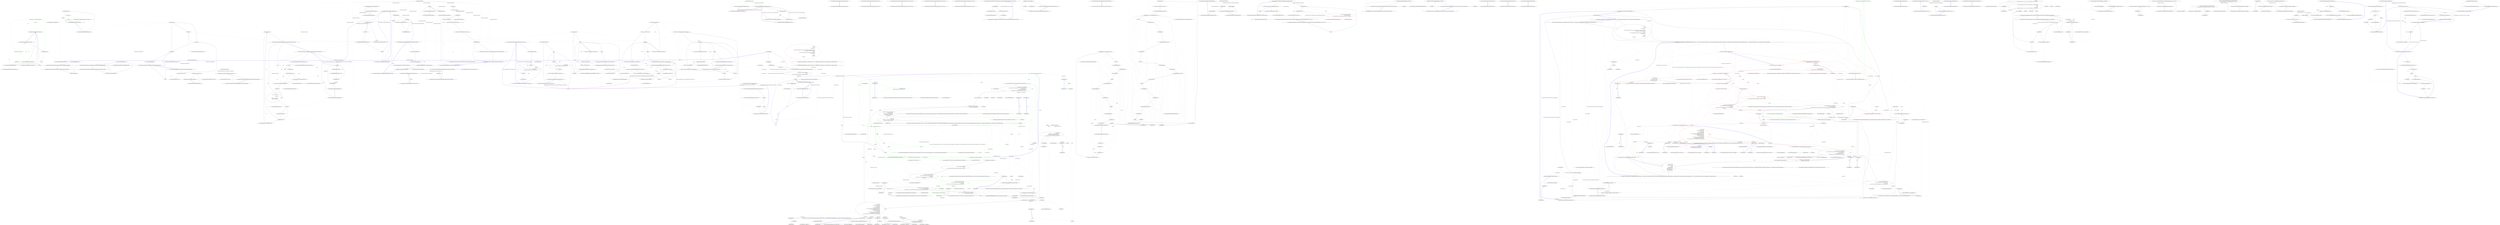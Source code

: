 digraph  {
d14 [cluster="CommandLine.Internal.ArgumentParser.Create(string, bool)", color=green, community=0, label="0: argument.Equals(''-'', StringComparison.InvariantCulture)", span="60-60"];
d11 [cluster="CommandLine.Internal.ArgumentParser.Create(string, bool)", label="Entry CommandLine.Internal.ArgumentParser.Create(string, bool)", span="57-57"];
d12 [cluster="CommandLine.Internal.ArgumentParser.Create(string, bool)", label="StringUtil.IsNumeric(argument)", span="59-59"];
d15 [cluster="CommandLine.Internal.ArgumentParser.Create(string, bool)", color=green, community=0, label="1: return null;", span="60-60"];
d16 [cluster="CommandLine.Internal.ArgumentParser.Create(string, bool)", color=green, community=0, label="1: argument[0] == '-' && argument[1] == '-'", span="61-61"];
d23 [cluster="string.Equals(string, System.StringComparison)", label="Entry string.Equals(string, System.StringComparison)", span="0-0"];
d17 [cluster="CommandLine.Internal.ArgumentParser.Create(string, bool)", label="return new LongOptionParser(ignoreUnknownArguments);", span="63-63"];
d18 [cluster="CommandLine.Internal.ArgumentParser.Create(string, bool)", label="argument[0] == '-'", span="65-65"];
d21 [cluster="CommandLine.Internal.ArgumentParser.Create(string, bool)", label="Exit CommandLine.Internal.ArgumentParser.Create(string, bool)", span="57-57"];
d29 [cluster="CommandLine.Internal.ArgumentParser.IsInputValue(string)", color=green, community=0, label="0: argument.Length > 0", span="75-75"];
d26 [cluster="CommandLine.Internal.ArgumentParser.IsInputValue(string)", label="Entry CommandLine.Internal.ArgumentParser.IsInputValue(string)", span="72-72"];
d27 [cluster="CommandLine.Internal.ArgumentParser.IsInputValue(string)", label="StringUtil.IsNumeric(argument)", span="74-74"];
d30 [cluster="CommandLine.Internal.ArgumentParser.IsInputValue(string)", label="return argument.Equals(''-'', StringComparison.InvariantCulture) || argument[0] != '-';", span="77-77"];
d31 [cluster="CommandLine.Internal.ArgumentParser.IsInputValue(string)", label="return true;", span="79-79"];
d56 [cluster="CommandLine.Internal.ArgumentParser.BooleanToParserState(bool)", color=green, community=0, label="1: return BooleanToParserState(value, false);", span="111-111"];
d55 [cluster="CommandLine.Internal.ArgumentParser.BooleanToParserState(bool)", label="Entry CommandLine.Internal.ArgumentParser.BooleanToParserState(bool)", span="109-109"];
d58 [cluster="CommandLine.Internal.ArgumentParser.BooleanToParserState(bool, bool)", label="Entry CommandLine.Internal.ArgumentParser.BooleanToParserState(bool, bool)", span="114-114"];
d57 [cluster="CommandLine.Internal.ArgumentParser.BooleanToParserState(bool)", label="Exit CommandLine.Internal.ArgumentParser.BooleanToParserState(bool)", span="109-109"];
d19 [cluster="CommandLine.Internal.ArgumentParser.Create(string, bool)", label="return new OptionGroupParser(ignoreUnknownArguments);", span="67-67"];
d13 [cluster="CommandLine.Internal.ArgumentParser.Create(string, bool)", label="return null;", span="59-59"];
d22 [cluster="CommandLine.Internal.StringUtil.IsNumeric(string)", label="Entry CommandLine.Internal.StringUtil.IsNumeric(string)", span="48-48"];
d24 [cluster="CommandLine.Internal.LongOptionParser.LongOptionParser(bool)", label="Entry CommandLine.Internal.LongOptionParser.LongOptionParser(bool)", span="43-43"];
d20 [cluster="CommandLine.Internal.ArgumentParser.Create(string, bool)", label="return null;", span="69-69"];
d32 [cluster="CommandLine.Internal.ArgumentParser.IsInputValue(string)", label="Exit CommandLine.Internal.ArgumentParser.IsInputValue(string)", span="72-72"];
d36 [cluster="CommandLine.Internal.ArgumentParser.GetNextInputValues(CommandLine.Internal.IArgumentEnumerator)", label="IsInputValue(ae.Current)", span="92-92"];
d28 [cluster="CommandLine.Internal.ArgumentParser.IsInputValue(string)", label="return true;", span="74-74"];
d64 [cluster="CommandLine.Internal.ArgumentParser.BooleanToParserState(bool, bool)", label="Exit CommandLine.Internal.ArgumentParser.BooleanToParserState(bool, bool)", span="114-114"];
d59 [cluster="CommandLine.Internal.ArgumentParser.BooleanToParserState(bool, bool)", label="value && !addMoveNextIfTrue", span="116-116"];
d61 [cluster="CommandLine.Internal.ArgumentParser.BooleanToParserState(bool, bool)", label=value, span="117-117"];
d62 [cluster="CommandLine.Internal.ArgumentParser.BooleanToParserState(bool, bool)", label="return Internal.ParserState.Success | Internal.ParserState.MoveOnNextElement;", span="119-119"];
d63 [cluster="CommandLine.Internal.ArgumentParser.BooleanToParserState(bool, bool)", label="return Internal.ParserState.Failure;", span="121-121"];
d25 [cluster="CommandLine.Internal.OptionGroupParser.OptionGroupParser(bool)", label="Entry CommandLine.Internal.OptionGroupParser.OptionGroupParser(bool)", span="43-43"];
d33 [cluster="CommandLine.Internal.ArgumentParser.GetNextInputValues(CommandLine.Internal.IArgumentEnumerator)", label="Entry CommandLine.Internal.ArgumentParser.GetNextInputValues(CommandLine.Internal.IArgumentEnumerator)", span="87-87"];
d35 [cluster="CommandLine.Internal.ArgumentParser.GetNextInputValues(CommandLine.Internal.IArgumentEnumerator)", label="ae.MoveNext()", span="90-90"];
d37 [cluster="CommandLine.Internal.ArgumentParser.GetNextInputValues(CommandLine.Internal.IArgumentEnumerator)", label="list.Add(ae.Current)", span="92-92"];
d38 [cluster="CommandLine.Internal.ArgumentParser.GetNextInputValues(CommandLine.Internal.IArgumentEnumerator)", label="!ae.MovePrevious()", span="95-95"];
d60 [cluster="CommandLine.Internal.ArgumentParser.BooleanToParserState(bool, bool)", label="return Internal.ParserState.Success;", span="116-116"];
d41 [cluster="CommandLine.Internal.ArgumentParser.GetNextInputValues(CommandLine.Internal.IArgumentEnumerator)", label="Exit CommandLine.Internal.ArgumentParser.GetNextInputValues(CommandLine.Internal.IArgumentEnumerator)", span="87-87"];
d34 [cluster="CommandLine.Internal.ArgumentParser.GetNextInputValues(CommandLine.Internal.IArgumentEnumerator)", label="IList<string> list = new List<string>()", span="89-89"];
d42 [cluster="CommandLine.Internal.IArgumentEnumerator.MoveNext()", label="Entry CommandLine.Internal.IArgumentEnumerator.MoveNext()", span="48-48"];
d43 [cluster="System.Collections.Generic.ICollection<T>.Add(T)", label="Entry System.Collections.Generic.ICollection<T>.Add(T)", span="0-0"];
d39 [cluster="CommandLine.Internal.ArgumentParser.GetNextInputValues(CommandLine.Internal.IArgumentEnumerator)", label="throw new CommandLineParserException();", span="95-95"];
d40 [cluster="CommandLine.Internal.ArgumentParser.GetNextInputValues(CommandLine.Internal.IArgumentEnumerator)", label="return list;", span="96-96"];
d44 [cluster="CommandLine.Internal.IArgumentEnumerator.MovePrevious()", label="Entry CommandLine.Internal.IArgumentEnumerator.MovePrevious()", span="50-50"];
d3 [cluster="System.Collections.Generic.List<T>.List()", label="Entry System.Collections.Generic.List<T>.List()", span="0-0"];
d45 [cluster="CommandLine.CommandLineParserException.CommandLineParserException()", label="Entry CommandLine.CommandLineParserException.CommandLineParserException()", span="48-48"];
d1 [cluster="CommandLine.Internal.ArgumentParser.ArgumentParser()", label="PostParsingState = new List<ParsingError>()", span="45-45"];
d67 [cluster="CommandLine.Internal.ArgumentParser.EnsureOptionAttributeIsArrayCompatible(CommandLine.Internal.OptionInfo)", label="throw new CommandLineParserException();", span="128-128"];
d71 [cluster="CommandLine.Internal.ArgumentParser.EnsureOptionArrayAttributeIsNotBoundToScalar(CommandLine.Internal.OptionInfo)", label="throw new CommandLineParserException();", span="136-136"];
d73 [label="CommandLine.Internal.ArgumentParser", span=""];
d0 [cluster="CommandLine.Internal.ArgumentParser.ArgumentParser()", label="Entry CommandLine.Internal.ArgumentParser.ArgumentParser()", span="43-43"];
d2 [cluster="CommandLine.Internal.ArgumentParser.ArgumentParser()", label="Exit CommandLine.Internal.ArgumentParser.ArgumentParser()", span="43-43"];
d66 [cluster="CommandLine.Internal.ArgumentParser.EnsureOptionAttributeIsArrayCompatible(CommandLine.Internal.OptionInfo)", label="!option.IsAttributeArrayCompatible", span="126-126"];
d68 [cluster="CommandLine.Internal.ArgumentParser.EnsureOptionAttributeIsArrayCompatible(CommandLine.Internal.OptionInfo)", label="Exit CommandLine.Internal.ArgumentParser.EnsureOptionAttributeIsArrayCompatible(CommandLine.Internal.OptionInfo)", span="124-124"];
d70 [cluster="CommandLine.Internal.ArgumentParser.EnsureOptionArrayAttributeIsNotBoundToScalar(CommandLine.Internal.OptionInfo)", label="!option.IsArray && option.IsAttributeArrayCompatible", span="134-134"];
d72 [cluster="CommandLine.Internal.ArgumentParser.EnsureOptionArrayAttributeIsNotBoundToScalar(CommandLine.Internal.OptionInfo)", label="Exit CommandLine.Internal.ArgumentParser.EnsureOptionArrayAttributeIsNotBoundToScalar(CommandLine.Internal.OptionInfo)", span="132-132"];
d7 [cluster="CommandLine.Internal.ArgumentParser.DefineOptionThatViolatesFormat(CommandLine.Internal.OptionInfo)", label="PostParsingState.Add(new ParsingError(option.ShortName, option.LongName, true))", span="54-54"];
d65 [cluster="CommandLine.Internal.ArgumentParser.EnsureOptionAttributeIsArrayCompatible(CommandLine.Internal.OptionInfo)", label="Entry CommandLine.Internal.ArgumentParser.EnsureOptionAttributeIsArrayCompatible(CommandLine.Internal.OptionInfo)", span="124-124"];
d69 [cluster="CommandLine.Internal.ArgumentParser.EnsureOptionArrayAttributeIsNotBoundToScalar(CommandLine.Internal.OptionInfo)", label="Entry CommandLine.Internal.ArgumentParser.EnsureOptionArrayAttributeIsNotBoundToScalar(CommandLine.Internal.OptionInfo)", span="132-132"];
d6 [cluster="CommandLine.Internal.ArgumentParser.DefineOptionThatViolatesFormat(CommandLine.Internal.OptionInfo)", label="Entry CommandLine.Internal.ArgumentParser.DefineOptionThatViolatesFormat(CommandLine.Internal.OptionInfo)", span="52-52"];
d8 [cluster="CommandLine.Internal.ArgumentParser.DefineOptionThatViolatesFormat(CommandLine.Internal.OptionInfo)", label="Exit CommandLine.Internal.ArgumentParser.DefineOptionThatViolatesFormat(CommandLine.Internal.OptionInfo)", span="52-52"];
d9 [cluster="CommandLine.ParsingError.ParsingError(char?, string, bool)", label="Entry CommandLine.ParsingError.ParsingError(char?, string, bool)", span="52-52"];
d10 [cluster="System.Collections.Generic.List<T>.Add(T)", label="Entry System.Collections.Generic.List<T>.Add(T)", span="0-0"];
m1_0 [cluster="CommandLine.Text.AssemblyLicenseAttribute.AssemblyLicenseAttribute(string)", file="AssemblyLicenseAttribute.cs", label="Entry CommandLine.Text.AssemblyLicenseAttribute.AssemblyLicenseAttribute(string)", span="46-46"];
m1_1 [cluster="CommandLine.Text.AssemblyLicenseAttribute.AssemblyLicenseAttribute(string)", file="AssemblyLicenseAttribute.cs", label="Exit CommandLine.Text.AssemblyLicenseAttribute.AssemblyLicenseAttribute(string)", span="46-46"];
m1_2 [cluster="CommandLine.Text.AssemblyLicenseAttribute.AssemblyLicenseAttribute(string, string)", file="AssemblyLicenseAttribute.cs", label="Entry CommandLine.Text.AssemblyLicenseAttribute.AssemblyLicenseAttribute(string, string)", span="56-56"];
m1_3 [cluster="CommandLine.Text.AssemblyLicenseAttribute.AssemblyLicenseAttribute(string, string)", file="AssemblyLicenseAttribute.cs", label="Exit CommandLine.Text.AssemblyLicenseAttribute.AssemblyLicenseAttribute(string, string)", span="56-56"];
m1_8 [cluster="CommandLine.Text.AssemblyLicenseAttribute.AssemblyLicenseAttribute(string, string, string, string, string)", file="AssemblyLicenseAttribute.cs", label="Entry CommandLine.Text.AssemblyLicenseAttribute.AssemblyLicenseAttribute(string, string, string, string, string)", span="92-92"];
m1_9 [cluster="CommandLine.Text.AssemblyLicenseAttribute.AssemblyLicenseAttribute(string, string, string, string, string)", file="AssemblyLicenseAttribute.cs", label="Exit CommandLine.Text.AssemblyLicenseAttribute.AssemblyLicenseAttribute(string, string, string, string, string)", span="92-92"];
m1_6 [cluster="CommandLine.Text.AssemblyLicenseAttribute.AssemblyLicenseAttribute(string, string, string, string)", file="AssemblyLicenseAttribute.cs", label="Entry CommandLine.Text.AssemblyLicenseAttribute.AssemblyLicenseAttribute(string, string, string, string)", span="79-79"];
m1_7 [cluster="CommandLine.Text.AssemblyLicenseAttribute.AssemblyLicenseAttribute(string, string, string, string)", file="AssemblyLicenseAttribute.cs", label="Exit CommandLine.Text.AssemblyLicenseAttribute.AssemblyLicenseAttribute(string, string, string, string)", span="79-79"];
m1_4 [cluster="CommandLine.Text.AssemblyLicenseAttribute.AssemblyLicenseAttribute(string, string, string)", file="AssemblyLicenseAttribute.cs", label="Entry CommandLine.Text.AssemblyLicenseAttribute.AssemblyLicenseAttribute(string, string, string)", span="67-67"];
m1_5 [cluster="CommandLine.Text.AssemblyLicenseAttribute.AssemblyLicenseAttribute(string, string, string)", file="AssemblyLicenseAttribute.cs", label="Exit CommandLine.Text.AssemblyLicenseAttribute.AssemblyLicenseAttribute(string, string, string)", span="67-67"];
m2_0 [cluster="CommandLine.Infrastructure.ResultExtensions.SuccessfulMessages<TSuccess, TMessage>(RailwaySharp.ErrorHandling.Result<TSuccess, TMessage>)", file="AssemblyUsageAttribute.cs", label="Entry CommandLine.Infrastructure.ResultExtensions.SuccessfulMessages<TSuccess, TMessage>(RailwaySharp.ErrorHandling.Result<TSuccess, TMessage>)", span="12-12"];
m2_1 [cluster="CommandLine.Infrastructure.ResultExtensions.SuccessfulMessages<TSuccess, TMessage>(RailwaySharp.ErrorHandling.Result<TSuccess, TMessage>)", file="AssemblyUsageAttribute.cs", label="result.Tag == ResultType.Ok", span="14-14"];
m2_2 [cluster="CommandLine.Infrastructure.ResultExtensions.SuccessfulMessages<TSuccess, TMessage>(RailwaySharp.ErrorHandling.Result<TSuccess, TMessage>)", file="AssemblyUsageAttribute.cs", label="var ok = (Ok<TSuccess, TMessage>)result", span="16-16"];
m2_4 [cluster="CommandLine.Infrastructure.ResultExtensions.SuccessfulMessages<TSuccess, TMessage>(RailwaySharp.ErrorHandling.Result<TSuccess, TMessage>)", file="AssemblyUsageAttribute.cs", label="return Enumerable.Empty<TMessage>();", span="19-19"];
m2_3 [cluster="CommandLine.Infrastructure.ResultExtensions.SuccessfulMessages<TSuccess, TMessage>(RailwaySharp.ErrorHandling.Result<TSuccess, TMessage>)", file="AssemblyUsageAttribute.cs", label="return ok.Value.Messages;", span="17-17"];
m2_5 [cluster="CommandLine.Infrastructure.ResultExtensions.SuccessfulMessages<TSuccess, TMessage>(RailwaySharp.ErrorHandling.Result<TSuccess, TMessage>)", file="AssemblyUsageAttribute.cs", label="Exit CommandLine.Infrastructure.ResultExtensions.SuccessfulMessages<TSuccess, TMessage>(RailwaySharp.ErrorHandling.Result<TSuccess, TMessage>)", span="12-12"];
m2_6 [cluster="System.Linq.Enumerable.Empty<TResult>()", file="AssemblyUsageAttribute.cs", label="Entry System.Linq.Enumerable.Empty<TResult>()", span="0-0"];
m6_6 [cluster="Unk.Equal", file="CommandLineParserException.cs", label="Entry Unk.Equal", span=""];
m6_0 [cluster="Humanizer.Tests.Localisation.nl.NumberToOrdinalWordsTests.NumberToOrdinalWordsTests()", file="CommandLineParserException.cs", label="Entry Humanizer.Tests.Localisation.nl.NumberToOrdinalWordsTests.NumberToOrdinalWordsTests()", span="7-7"];
m6_1 [cluster="Humanizer.Tests.Localisation.nl.NumberToOrdinalWordsTests.NumberToOrdinalWordsTests()", file="CommandLineParserException.cs", label="Exit Humanizer.Tests.Localisation.nl.NumberToOrdinalWordsTests.NumberToOrdinalWordsTests()", span="7-7"];
m6_5 [cluster="int.ToOrdinalWords()", file="CommandLineParserException.cs", label="Entry int.ToOrdinalWords()", span="54-54"];
m6_2 [cluster="Humanizer.Tests.Localisation.nl.NumberToOrdinalWordsTests.ToOrdinalWords(int, string)", file="CommandLineParserException.cs", label="Entry Humanizer.Tests.Localisation.nl.NumberToOrdinalWordsTests.ToOrdinalWords(int, string)", span="61-61"];
m6_3 [cluster="Humanizer.Tests.Localisation.nl.NumberToOrdinalWordsTests.ToOrdinalWords(int, string)", file="CommandLineParserException.cs", label="Assert.Equal(words, number.ToOrdinalWords())", span="63-63"];
m6_4 [cluster="Humanizer.Tests.Localisation.nl.NumberToOrdinalWordsTests.ToOrdinalWords(int, string)", file="CommandLineParserException.cs", label="Exit Humanizer.Tests.Localisation.nl.NumberToOrdinalWordsTests.ToOrdinalWords(int, string)", span="61-61"];
m7_19 [cluster="CommandLine.StringArrayEnumerator.StringArrayEnumerator(string[])", file="CommandLineParserSettings.cs", label="Entry CommandLine.StringArrayEnumerator.StringArrayEnumerator(string[])", span="1335-1335"];
m7_20 [cluster="CommandLine.IArgumentEnumerator.MoveNext()", file="CommandLineParserSettings.cs", label="Entry CommandLine.IArgumentEnumerator.MoveNext()", span="532-532"];
m7_23 [cluster="Unk.False", file="CommandLineParserSettings.cs", label="Entry Unk.False", span=""];
m7_47 [cluster="CommandLine.OneCharStringEnumerator.OneCharStringEnumerator(string)", file="CommandLineParserSettings.cs", label="Entry CommandLine.OneCharStringEnumerator.OneCharStringEnumerator(string)", span="628-628"];
m7_25 [cluster="Unk.True", file="CommandLineParserSettings.cs", label="Entry Unk.True", span=""];
m7_24 [cluster="Unk.Null", file="CommandLineParserSettings.cs", label="Entry Unk.Null", span=""];
m7_0 [cluster="CommandLine.Tests.EnumeratorsFixture.StringIteration()", file="CommandLineParserSettings.cs", label="Entry CommandLine.Tests.EnumeratorsFixture.StringIteration()", span="39-39"];
m7_1 [cluster="CommandLine.Tests.EnumeratorsFixture.StringIteration()", file="CommandLineParserSettings.cs", label="string valueOne = ''one''", span="41-41"];
m7_2 [cluster="CommandLine.Tests.EnumeratorsFixture.StringIteration()", file="CommandLineParserSettings.cs", label="string valueTwo = ''two''", span="42-42"];
m7_4 [cluster="CommandLine.Tests.EnumeratorsFixture.StringIteration()", file="CommandLineParserSettings.cs", label="string[] values = { valueOne, valueTwo, valueThree }", span="45-45"];
m7_7 [cluster="CommandLine.Tests.EnumeratorsFixture.StringIteration()", file="CommandLineParserSettings.cs", label="e.Current.Should().Equal(valueOne)", span="49-49"];
m7_3 [cluster="CommandLine.Tests.EnumeratorsFixture.StringIteration()", file="CommandLineParserSettings.cs", label="string valueThree = ''three''", span="43-43"];
m7_8 [cluster="CommandLine.Tests.EnumeratorsFixture.StringIteration()", file="CommandLineParserSettings.cs", label="e.Next.Should().Equal(valueTwo)", span="50-50"];
m7_11 [cluster="CommandLine.Tests.EnumeratorsFixture.StringIteration()", file="CommandLineParserSettings.cs", label="e.Current.Should().Equal(valueTwo)", span="55-55"];
m7_12 [cluster="CommandLine.Tests.EnumeratorsFixture.StringIteration()", file="CommandLineParserSettings.cs", label="e.Next.Should().Equal(valueThree)", span="56-56"];
m7_15 [cluster="CommandLine.Tests.EnumeratorsFixture.StringIteration()", file="CommandLineParserSettings.cs", label="e.Current.Should().Equal(valueThree)", span="61-61"];
m7_5 [cluster="CommandLine.Tests.EnumeratorsFixture.StringIteration()", file="CommandLineParserSettings.cs", label="IArgumentEnumerator e = new StringArrayEnumerator(values)", span="46-46"];
m7_6 [cluster="CommandLine.Tests.EnumeratorsFixture.StringIteration()", file="CommandLineParserSettings.cs", label="e.MoveNext()", span="47-47"];
m7_9 [cluster="CommandLine.Tests.EnumeratorsFixture.StringIteration()", file="CommandLineParserSettings.cs", label="e.IsLast.Should().Be.False()", span="51-51"];
m7_10 [cluster="CommandLine.Tests.EnumeratorsFixture.StringIteration()", file="CommandLineParserSettings.cs", label="e.MoveNext()", span="53-53"];
m7_13 [cluster="CommandLine.Tests.EnumeratorsFixture.StringIteration()", file="CommandLineParserSettings.cs", label="e.IsLast.Should().Be.False()", span="57-57"];
m7_14 [cluster="CommandLine.Tests.EnumeratorsFixture.StringIteration()", file="CommandLineParserSettings.cs", label="e.MoveNext()", span="59-59"];
m7_16 [cluster="CommandLine.Tests.EnumeratorsFixture.StringIteration()", file="CommandLineParserSettings.cs", label="e.Next.Should().Be.Null()", span="62-62"];
m7_17 [cluster="CommandLine.Tests.EnumeratorsFixture.StringIteration()", file="CommandLineParserSettings.cs", label="e.IsLast.Should().Be.True()", span="63-63"];
m7_18 [cluster="CommandLine.Tests.EnumeratorsFixture.StringIteration()", file="CommandLineParserSettings.cs", label="Exit CommandLine.Tests.EnumeratorsFixture.StringIteration()", span="39-39"];
m7_22 [cluster="Unk.Equal", file="CommandLineParserSettings.cs", label="Entry Unk.Equal", span=""];
m7_21 [cluster="Unk.Should", file="CommandLineParserSettings.cs", label="Entry Unk.Should", span=""];
m7_48 [cluster="CommandLine.IArgumentEnumerator.GetRemainingFromNext()", file="CommandLineParserSettings.cs", label="Entry CommandLine.IArgumentEnumerator.GetRemainingFromNext()", span="527-527"];
m7_26 [cluster="CommandLine.Tests.EnumeratorsFixture.CharIteration()", file="CommandLineParserSettings.cs", label="Entry CommandLine.Tests.EnumeratorsFixture.CharIteration()", span="67-67"];
m7_27 [cluster="CommandLine.Tests.EnumeratorsFixture.CharIteration()", file="CommandLineParserSettings.cs", label="IArgumentEnumerator e = new OneCharStringEnumerator(''abcd'')", span="69-69"];
m7_28 [cluster="CommandLine.Tests.EnumeratorsFixture.CharIteration()", file="CommandLineParserSettings.cs", label="e.MoveNext()", span="70-70"];
m7_29 [cluster="CommandLine.Tests.EnumeratorsFixture.CharIteration()", file="CommandLineParserSettings.cs", label="e.Current.Should().Equal(''a'')", span="72-72"];
m7_30 [cluster="CommandLine.Tests.EnumeratorsFixture.CharIteration()", file="CommandLineParserSettings.cs", label="e.Next.Should().Equal(''b'')", span="73-73"];
m7_31 [cluster="CommandLine.Tests.EnumeratorsFixture.CharIteration()", file="CommandLineParserSettings.cs", label="e.GetRemainingFromNext().Should().Equal(''bcd'')", span="74-74"];
m7_32 [cluster="CommandLine.Tests.EnumeratorsFixture.CharIteration()", file="CommandLineParserSettings.cs", label="e.IsLast.Should().Be.False()", span="75-75"];
m7_33 [cluster="CommandLine.Tests.EnumeratorsFixture.CharIteration()", file="CommandLineParserSettings.cs", label="e.MoveNext()", span="77-77"];
m7_34 [cluster="CommandLine.Tests.EnumeratorsFixture.CharIteration()", file="CommandLineParserSettings.cs", label="e.Current.Should().Equal(''b'')", span="79-79"];
m7_35 [cluster="CommandLine.Tests.EnumeratorsFixture.CharIteration()", file="CommandLineParserSettings.cs", label="e.Next.Should().Equal(''c'')", span="80-80"];
m7_36 [cluster="CommandLine.Tests.EnumeratorsFixture.CharIteration()", file="CommandLineParserSettings.cs", label="e.GetRemainingFromNext().Should().Equal(''cd'')", span="81-81"];
m7_37 [cluster="CommandLine.Tests.EnumeratorsFixture.CharIteration()", file="CommandLineParserSettings.cs", label="e.IsLast.Should().Be.False()", span="82-82"];
m7_38 [cluster="CommandLine.Tests.EnumeratorsFixture.CharIteration()", file="CommandLineParserSettings.cs", label="e.MoveNext()", span="84-84"];
m7_39 [cluster="CommandLine.Tests.EnumeratorsFixture.CharIteration()", file="CommandLineParserSettings.cs", label="e.Current.Should().Equal(''c'')", span="86-86"];
m7_40 [cluster="CommandLine.Tests.EnumeratorsFixture.CharIteration()", file="CommandLineParserSettings.cs", label="e.Next.Should().Equal(''d'')", span="87-87"];
m7_41 [cluster="CommandLine.Tests.EnumeratorsFixture.CharIteration()", file="CommandLineParserSettings.cs", label="e.GetRemainingFromNext().Should().Equal(''d'')", span="88-88"];
m7_42 [cluster="CommandLine.Tests.EnumeratorsFixture.CharIteration()", file="CommandLineParserSettings.cs", label="e.IsLast.Should().Be.False()", span="89-89"];
m7_43 [cluster="CommandLine.Tests.EnumeratorsFixture.CharIteration()", file="CommandLineParserSettings.cs", label="e.MoveNext()", span="91-91"];
m7_44 [cluster="CommandLine.Tests.EnumeratorsFixture.CharIteration()", file="CommandLineParserSettings.cs", label="e.Current.Should().Equal(''d'')", span="93-93"];
m7_45 [cluster="CommandLine.Tests.EnumeratorsFixture.CharIteration()", file="CommandLineParserSettings.cs", label="e.IsLast.Should().Be.True()", span="94-94"];
m7_46 [cluster="CommandLine.Tests.EnumeratorsFixture.CharIteration()", file="CommandLineParserSettings.cs", label="Exit CommandLine.Tests.EnumeratorsFixture.CharIteration()", span="67-67"];
m10_3 [cluster="CommandLine.HelpVerbOptionAttribute.HelpVerbOptionAttribute(string)", file="HelpVerbOptionAttribute.cs", label="Entry CommandLine.HelpVerbOptionAttribute.HelpVerbOptionAttribute(string)", span="62-62"];
m10_4 [cluster="CommandLine.HelpVerbOptionAttribute.HelpVerbOptionAttribute(string)", file="HelpVerbOptionAttribute.cs", label="LongName = longName", span="64-64"];
m10_5 [cluster="CommandLine.HelpVerbOptionAttribute.HelpVerbOptionAttribute(string)", file="HelpVerbOptionAttribute.cs", label="HelpText = DefaultHelpText", span="65-65"];
m10_6 [cluster="CommandLine.HelpVerbOptionAttribute.HelpVerbOptionAttribute(string)", file="HelpVerbOptionAttribute.cs", label="Exit CommandLine.HelpVerbOptionAttribute.HelpVerbOptionAttribute(string)", span="62-62"];
m10_14 [cluster="CommandLine.HelpVerbOptionAttribute.CheckMethodSignature(System.Reflection.MethodInfo)", file="HelpVerbOptionAttribute.cs", label="Entry CommandLine.HelpVerbOptionAttribute.CheckMethodSignature(System.Reflection.MethodInfo)", span="100-100"];
m10_18 [cluster="CommandLine.HelpVerbOptionAttribute.CheckMethodSignature(System.Reflection.MethodInfo)", file="HelpVerbOptionAttribute.cs", label="value.ReturnType == typeof(string) && value.GetParameters().Length == 1", span="102-102"];
m10_19 [cluster="CommandLine.HelpVerbOptionAttribute.CheckMethodSignature(System.Reflection.MethodInfo)", file="HelpVerbOptionAttribute.cs", label="return value.GetParameters()[0].ParameterType == typeof(string);", span="104-104"];
m10_20 [cluster="CommandLine.HelpVerbOptionAttribute.CheckMethodSignature(System.Reflection.MethodInfo)", file="HelpVerbOptionAttribute.cs", label="return false;", span="106-106"];
m10_21 [cluster="CommandLine.HelpVerbOptionAttribute.CheckMethodSignature(System.Reflection.MethodInfo)", file="HelpVerbOptionAttribute.cs", label="Exit CommandLine.HelpVerbOptionAttribute.CheckMethodSignature(System.Reflection.MethodInfo)", span="100-100"];
m10_17 [cluster="System.Reflection.MethodBase.Invoke(object, object[])", file="HelpVerbOptionAttribute.cs", label="Entry System.Reflection.MethodBase.Invoke(object, object[])", span="0-0"];
m10_15 [cluster="System.MemberAccessException.MemberAccessException(string)", file="HelpVerbOptionAttribute.cs", label="Entry System.MemberAccessException.MemberAccessException(string)", span="0-0"];
m10_16 [cluster="string.Format(string, object)", file="HelpVerbOptionAttribute.cs", label="Entry string.Format(string, object)", span="0-0"];
m10_7 [cluster="CommandLine.HelpVerbOptionAttribute.InvokeMethod(object, CommandLine.Internal.Pair<System.Reflection.MethodInfo, CommandLine.HelpVerbOptionAttribute>, string, out string)", file="HelpVerbOptionAttribute.cs", label="Entry CommandLine.HelpVerbOptionAttribute.InvokeMethod(object, CommandLine.Internal.Pair<System.Reflection.MethodInfo, CommandLine.HelpVerbOptionAttribute>, string, out string)", span="86-86"];
m10_8 [cluster="CommandLine.HelpVerbOptionAttribute.InvokeMethod(object, CommandLine.Internal.Pair<System.Reflection.MethodInfo, CommandLine.HelpVerbOptionAttribute>, string, out string)", file="HelpVerbOptionAttribute.cs", label="text = null", span="89-89"];
m10_9 [cluster="CommandLine.HelpVerbOptionAttribute.InvokeMethod(object, CommandLine.Internal.Pair<System.Reflection.MethodInfo, CommandLine.HelpVerbOptionAttribute>, string, out string)", file="HelpVerbOptionAttribute.cs", label="var method = helpInfo.Left", span="90-90"];
m10_12 [cluster="CommandLine.HelpVerbOptionAttribute.InvokeMethod(object, CommandLine.Internal.Pair<System.Reflection.MethodInfo, CommandLine.HelpVerbOptionAttribute>, string, out string)", file="HelpVerbOptionAttribute.cs", label="text = (string) method.Invoke(target, new object[] {verb})", span="97-97"];
m10_10 [cluster="CommandLine.HelpVerbOptionAttribute.InvokeMethod(object, CommandLine.Internal.Pair<System.Reflection.MethodInfo, CommandLine.HelpVerbOptionAttribute>, string, out string)", file="HelpVerbOptionAttribute.cs", label="!CheckMethodSignature(method)", span="91-91"];
m10_11 [cluster="CommandLine.HelpVerbOptionAttribute.InvokeMethod(object, CommandLine.Internal.Pair<System.Reflection.MethodInfo, CommandLine.HelpVerbOptionAttribute>, string, out string)", color=red, community=1, file="HelpVerbOptionAttribute.cs", label="1: throw new MemberAccessException(string.Format(\r\n                    ''{0} has an incorrect signature. '' +\r\n                    ''Help verb command requires a method that accepts and returns a string.'', method.Name));", span="93-95"];
m10_13 [cluster="CommandLine.HelpVerbOptionAttribute.InvokeMethod(object, CommandLine.Internal.Pair<System.Reflection.MethodInfo, CommandLine.HelpVerbOptionAttribute>, string, out string)", file="HelpVerbOptionAttribute.cs", label="Exit CommandLine.HelpVerbOptionAttribute.InvokeMethod(object, CommandLine.Internal.Pair<System.Reflection.MethodInfo, CommandLine.HelpVerbOptionAttribute>, string, out string)", span="86-86"];
m10_0 [cluster="CommandLine.HelpVerbOptionAttribute.HelpVerbOptionAttribute()", file="HelpVerbOptionAttribute.cs", label="Entry CommandLine.HelpVerbOptionAttribute.HelpVerbOptionAttribute()", span="51-51"];
m10_1 [cluster="CommandLine.HelpVerbOptionAttribute.HelpVerbOptionAttribute()", file="HelpVerbOptionAttribute.cs", label="HelpText = DefaultHelpText", span="54-54"];
m10_2 [cluster="CommandLine.HelpVerbOptionAttribute.HelpVerbOptionAttribute()", file="HelpVerbOptionAttribute.cs", label="Exit CommandLine.HelpVerbOptionAttribute.HelpVerbOptionAttribute()", span="51-51"];
m10_22 [cluster="System.Reflection.MethodBase.GetParameters()", file="HelpVerbOptionAttribute.cs", label="Entry System.Reflection.MethodBase.GetParameters()", span="0-0"];
m10_23 [file="HelpVerbOptionAttribute.cs", label="CommandLine.HelpVerbOptionAttribute", span=""];
m11_5 [cluster="Unk.BeTrue", file="IArgumentEnumerator.cs", label="Entry Unk.BeTrue", span=""];
m11_9 [cluster="Unk.BeFalse", file="IArgumentEnumerator.cs", label="Entry Unk.BeFalse", span=""];
m11_0 [cluster="CommandLine.Tests.Unit.Infrastructure.ReflectionHelperTests.Class_with_public_set_properties_or_fields_is_ranked_mutable()", file="IArgumentEnumerator.cs", label="Entry CommandLine.Tests.Unit.Infrastructure.ReflectionHelperTests.Class_with_public_set_properties_or_fields_is_ranked_mutable()", span="12-12"];
m11_1 [cluster="CommandLine.Tests.Unit.Infrastructure.ReflectionHelperTests.Class_with_public_set_properties_or_fields_is_ranked_mutable()", file="IArgumentEnumerator.cs", label="ReflectionHelper.IsTypeMutable(typeof(FakeOptions)).Should().BeTrue()", span="14-14"];
m11_2 [cluster="CommandLine.Tests.Unit.Infrastructure.ReflectionHelperTests.Class_with_public_set_properties_or_fields_is_ranked_mutable()", file="IArgumentEnumerator.cs", label="Exit CommandLine.Tests.Unit.Infrastructure.ReflectionHelperTests.Class_with_public_set_properties_or_fields_is_ranked_mutable()", span="12-12"];
m11_3 [cluster="CommandLine.Infrastructure.ReflectionHelper.IsTypeMutable(System.Type)", file="IArgumentEnumerator.cs", label="Entry CommandLine.Infrastructure.ReflectionHelper.IsTypeMutable(System.Type)", span="39-39"];
m11_6 [cluster="CommandLine.Tests.Unit.Infrastructure.ReflectionHelperTests.Class_without_public_set_properties_or_fields_is_ranked_immutable()", file="IArgumentEnumerator.cs", label="Entry CommandLine.Tests.Unit.Infrastructure.ReflectionHelperTests.Class_without_public_set_properties_or_fields_is_ranked_immutable()", span="18-18"];
m11_7 [cluster="CommandLine.Tests.Unit.Infrastructure.ReflectionHelperTests.Class_without_public_set_properties_or_fields_is_ranked_immutable()", file="IArgumentEnumerator.cs", label="ReflectionHelper.IsTypeMutable(typeof(FakeImmutableOptions)).Should().BeFalse()", span="20-20"];
m11_8 [cluster="CommandLine.Tests.Unit.Infrastructure.ReflectionHelperTests.Class_without_public_set_properties_or_fields_is_ranked_immutable()", file="IArgumentEnumerator.cs", label="Exit CommandLine.Tests.Unit.Infrastructure.ReflectionHelperTests.Class_without_public_set_properties_or_fields_is_ranked_immutable()", span="18-18"];
m11_4 [cluster="Unk.Should", file="IArgumentEnumerator.cs", label="Entry Unk.Should", span=""];
m15_2 [cluster="CommandLine.OptionArrayAttribute.OptionArrayAttribute(string)", file="OptionArrayAttribute.cs", label="Entry CommandLine.OptionArrayAttribute.OptionArrayAttribute(string)", span="46-46"];
m15_3 [cluster="CommandLine.OptionArrayAttribute.OptionArrayAttribute(string)", file="OptionArrayAttribute.cs", label="Exit CommandLine.OptionArrayAttribute.OptionArrayAttribute(string)", span="46-46"];
m15_4 [cluster="CommandLine.OptionArrayAttribute.OptionArrayAttribute(char, string)", file="OptionArrayAttribute.cs", label="Entry CommandLine.OptionArrayAttribute.OptionArrayAttribute(char, string)", span="53-53"];
m15_5 [cluster="CommandLine.OptionArrayAttribute.OptionArrayAttribute(char, string)", file="OptionArrayAttribute.cs", label="Exit CommandLine.OptionArrayAttribute.OptionArrayAttribute(char, string)", span="53-53"];
m15_0 [cluster="CommandLine.OptionArrayAttribute.OptionArrayAttribute(char)", file="OptionArrayAttribute.cs", label="Entry CommandLine.OptionArrayAttribute.OptionArrayAttribute(char)", span="40-40"];
m15_1 [cluster="CommandLine.OptionArrayAttribute.OptionArrayAttribute(char)", file="OptionArrayAttribute.cs", label="Exit CommandLine.OptionArrayAttribute.OptionArrayAttribute(char)", span="40-40"];
m18_45 [cluster="Humanizer.Tests.Bytes.ToStringTests.ReturnsLargestMetricPrefixLargerThanZeroForNegativeValues()", color=green, community=0, file="OptionInfo.Verbs.cs", label="0: Assert.Equal(''-512 KB'', ByteSize.FromMegabytes(-.5).ToString(''#.#''))", span="78-78"];
m18_63 [cluster="T.SetProperties<T>(System.Collections.Generic.IEnumerable<CommandLine.Core.SpecificationProperty>, System.Func<CommandLine.Core.SpecificationProperty, bool>, System.Func<CommandLine.Core.SpecificationProperty, object>)", file="OptionInfo.Verbs.cs", label="Entry T.SetProperties<T>(System.Collections.Generic.IEnumerable<CommandLine.Core.SpecificationProperty>, System.Func<CommandLine.Core.SpecificationProperty, bool>, System.Func<CommandLine.Core.SpecificationProperty, object>)", span="58-58"];
m18_10 [cluster="Humanizer.Tests.Bytes.ToStringTests.ReturnsDefaultNumberFormat()", file="OptionInfo.Verbs.cs", label="Exit Humanizer.Tests.Bytes.ToStringTests.ReturnsDefaultNumberFormat()", span="16-16"];
m18_103 [cluster="string.MatchName(string, string, System.StringComparer)", file="OptionInfo.Verbs.cs", label="Entry string.MatchName(string, string, System.StringComparer)", span="8-8"];
m18_23 [cluster="CommandLine.Core.InstanceBuilder.Build<T>(CommandLine.Infrastructure.Maybe<System.Func<T>>, System.Func<System.Collections.Generic.IEnumerable<string>, System.Collections.Generic.IEnumerable<CommandLine.Core.OptionSpecification>, CommandLine.Core.StatePair<System.Collections.Generic.IEnumerable<CommandLine.Core.Token>>>, System.Collections.Generic.IEnumerable<string>, System.StringComparer, System.Globalization.CultureInfo)", color=red, community=0, file="OptionInfo.Verbs.cs", label="0: arguments.Any() && nameComparer.Equals(''--help'', arguments.First())", span="52-52"];
m18_24 [cluster="CommandLine.Core.InstanceBuilder.Build<T>(CommandLine.Infrastructure.Maybe<System.Func<T>>, System.Func<System.Collections.Generic.IEnumerable<string>, System.Collections.Generic.IEnumerable<CommandLine.Core.OptionSpecification>, CommandLine.Core.StatePair<System.Collections.Generic.IEnumerable<CommandLine.Core.Token>>>, System.Collections.Generic.IEnumerable<string>, System.StringComparer, System.Globalization.CultureInfo)", color=red, community=0, file="OptionInfo.Verbs.cs", label="0: return ParserResult.Create(\r\n                    ParserResultType.Options,\r\n                    factory.Return(f => f(), default(T)),\r\n                    new[] { new HelpRequestedError() });", span="54-57"];
m18_25 [cluster="CommandLine.Core.InstanceBuilder.Build<T>(CommandLine.Infrastructure.Maybe<System.Func<T>>, System.Func<System.Collections.Generic.IEnumerable<string>, System.Collections.Generic.IEnumerable<CommandLine.Core.OptionSpecification>, CommandLine.Core.StatePair<System.Collections.Generic.IEnumerable<CommandLine.Core.Token>>>, System.Collections.Generic.IEnumerable<string>, System.StringComparer, System.Globalization.CultureInfo)", color=red, community=0, file="OptionInfo.Verbs.cs", label="0: var tokenizerResult = tokenizer(arguments, optionSpecs)", span="60-60"];
m18_53 [cluster="CommandLine.Core.TokenPartitioner.Partition(System.Collections.Generic.IEnumerable<CommandLine.Core.Token>, System.Func<string, CommandLine.Infrastructure.Maybe<CommandLine.Core.TypeDescriptor>>)", file="OptionInfo.Verbs.cs", label="Entry CommandLine.Core.TokenPartitioner.Partition(System.Collections.Generic.IEnumerable<CommandLine.Core.Token>, System.Func<string, CommandLine.Infrastructure.Maybe<CommandLine.Core.TypeDescriptor>>)", span="12-12"];
m18_15 [cluster="lambda expression", file="OptionInfo.Verbs.cs", label="Entry lambda expression", span="26-26"];
m18_16 [cluster="lambda expression", file="OptionInfo.Verbs.cs", label="NameLookup.HavingSeparator(name, optionSpecs, nameComparer)", span="26-26"];
m18_17 [cluster="lambda expression", file="OptionInfo.Verbs.cs", label="Exit lambda expression", span="26-26"];
m18_43 [cluster="Humanizer.Tests.Bytes.ToStringTests.ReturnsLargestMetricPrefixLargerThanZero()", file="OptionInfo.Verbs.cs", label="Exit Humanizer.Tests.Bytes.ToStringTests.ReturnsLargestMetricPrefixLargerThanZero()", span="70-70"];
m18_69 [cluster="System.Collections.Generic.IEnumerable<TSource>.ToArray<TSource>()", file="OptionInfo.Verbs.cs", label="Entry System.Collections.Generic.IEnumerable<TSource>.ToArray<TSource>()", span="0-0"];
m18_96 [cluster="CommandLine.Core.TypeConverter.ChangeType(System.Collections.Generic.IEnumerable<string>, System.Type, bool, System.Globalization.CultureInfo)", file="OptionInfo.Verbs.cs", label="Entry CommandLine.Core.TypeConverter.ChangeType(System.Collections.Generic.IEnumerable<string>, System.Type, bool, System.Globalization.CultureInfo)", span="12-12"];
m18_110 [cluster="CommandLine.Infrastructure.Maybe<T>.IsJust<T>()", file="OptionInfo.Verbs.cs", label="Entry CommandLine.Infrastructure.Maybe<T>.IsJust<T>()", span="149-149"];
m18_125 [cluster="CommandLine.Infrastructure.Maybe<T>.MatchNothing()", file="OptionInfo.Verbs.cs", label="Entry CommandLine.Infrastructure.Maybe<T>.MatchNothing()", span="26-26"];
m18_7 [cluster="lambda expression", file="OptionInfo.Verbs.cs", label="return explodedTokens;", span="27-27"];
m18_2 [cluster="CommandLine.Core.InstanceBuilder.Build<T>(CommandLine.Infrastructure.Maybe<System.Func<T>>, System.Collections.Generic.IEnumerable<string>, System.StringComparer, System.Globalization.CultureInfo)", file="OptionInfo.Verbs.cs", label="Exit CommandLine.Core.InstanceBuilder.Build<T>(CommandLine.Infrastructure.Maybe<System.Func<T>>, System.Collections.Generic.IEnumerable<string>, System.StringComparer, System.Globalization.CultureInfo)", span="13-13"];
m18_3 [cluster="CommandLine.Core.InstanceBuilder.Build<T>(CommandLine.Infrastructure.Maybe<System.Func<T>>, System.Func<System.Collections.Generic.IEnumerable<string>, System.Collections.Generic.IEnumerable<CommandLine.Core.OptionSpecification>, CommandLine.Core.StatePair<System.Collections.Generic.IEnumerable<CommandLine.Core.Token>>>, System.Collections.Generic.IEnumerable<string>, System.StringComparer, System.Globalization.CultureInfo)", file="OptionInfo.Verbs.cs", label="Entry CommandLine.Core.InstanceBuilder.Build<T>(CommandLine.Infrastructure.Maybe<System.Func<T>>, System.Func<System.Collections.Generic.IEnumerable<string>, System.Collections.Generic.IEnumerable<CommandLine.Core.OptionSpecification>, CommandLine.Core.StatePair<System.Collections.Generic.IEnumerable<CommandLine.Core.Token>>>, System.Collections.Generic.IEnumerable<string>, System.StringComparer, System.Globalization.CultureInfo)", span="34-34"];
m18_4 [cluster="lambda expression", file="OptionInfo.Verbs.cs", label="Entry lambda expression", span="21-28"];
m18_44 [cluster="System.Type.GetSpecifications<T>(System.Func<System.Reflection.PropertyInfo, T>)", file="OptionInfo.Verbs.cs", label="Entry System.Type.GetSpecifications<T>(System.Func<System.Reflection.PropertyInfo, T>)", span="14-14"];
m18_46 [cluster="System.Collections.IEnumerable.OfType<TResult>()", file="OptionInfo.Verbs.cs", label="Entry System.Collections.IEnumerable.OfType<TResult>()", span="0-0"];
m18_18 [cluster="Humanizer.Bytes.ByteSize.FromBits(long)", file="OptionInfo.Verbs.cs", label="Entry Humanizer.Bytes.ByteSize.FromBits(long)", span="93-93"];
m18_56 [cluster="CommandLine.Core.Specification.IsValue()", file="OptionInfo.Verbs.cs", label="Entry CommandLine.Core.Specification.IsValue()", span="15-15"];
m18_68 [cluster="System.Type.CreateDefaultForImmutable()", file="OptionInfo.Verbs.cs", label="Entry System.Type.CreateDefaultForImmutable()", span="122-122"];
m18_66 [cluster="System.Reflection.MethodBase.GetParameters()", file="OptionInfo.Verbs.cs", label="Entry System.Reflection.MethodBase.GetParameters()", span="0-0"];
m18_72 [cluster="System.Collections.Generic.IEnumerable<CommandLine.Core.SpecificationProperty>.Validate(System.Collections.Generic.IEnumerable<System.Func<System.Collections.Generic.IEnumerable<CommandLine.Core.SpecificationProperty>, System.Collections.Generic.IEnumerable<CommandLine.Error>>>)", file="OptionInfo.Verbs.cs", label="Entry System.Collections.Generic.IEnumerable<CommandLine.Core.SpecificationProperty>.Validate(System.Collections.Generic.IEnumerable<System.Func<System.Collections.Generic.IEnumerable<CommandLine.Core.SpecificationProperty>, System.Collections.Generic.IEnumerable<CommandLine.Error>>>)", span="40-40"];
m18_74 [cluster="Unk.Create", file="OptionInfo.Verbs.cs", label="Entry Unk.Create", span=""];
m18_118 [cluster="CommandLine.Infrastructure.Maybe<T>.IsNothing<T>()", file="OptionInfo.Verbs.cs", label="Entry CommandLine.Infrastructure.Maybe<T>.IsNothing<T>()", span="144-144"];
m18_114 [cluster="CommandLine.Infrastructure.Maybe<T>.FromJust<T>(System.Exception)", file="OptionInfo.Verbs.cs", label="Entry CommandLine.Infrastructure.Maybe<T>.FromJust<T>(System.Exception)", span="134-134"];
m18_85 [cluster="CommandLine.Core.SpecificationProperty.Create(CommandLine.Core.Specification, System.Reflection.PropertyInfo, CommandLine.Infrastructure.Maybe<object>)", file="OptionInfo.Verbs.cs", label="Entry CommandLine.Core.SpecificationProperty.Create(CommandLine.Core.Specification, System.Reflection.PropertyInfo, CommandLine.Infrastructure.Maybe<object>)", span="21-21"];
m18_14 [cluster="Humanizer.Tests.Bytes.ToStringTests.ReturnsProvidedNumberFormat()", file="OptionInfo.Verbs.cs", label="Exit Humanizer.Tests.Bytes.ToStringTests.ReturnsProvidedNumberFormat()", span="22-22"];
m18_65 [cluster="Unk.GetConstructor", file="OptionInfo.Verbs.cs", label="Entry Unk.GetConstructor", span=""];
m18_49 [cluster="System.StringComparer.Equals(string, string)", file="OptionInfo.Verbs.cs", label="Entry System.StringComparer.Equals(string, string)", span="0-0"];
m18_58 [cluster="Unk.Single", file="OptionInfo.Verbs.cs", label="Entry Unk.Single", span=""];
m18_47 [cluster="System.Collections.Generic.IEnumerable<TSource>.Any<TSource>()", file="OptionInfo.Verbs.cs", label="Entry System.Collections.Generic.IEnumerable<TSource>.Any<TSource>()", span="0-0"];
m18_51 [cluster="CommandLine.ParserResult.Create<T>(CommandLine.ParserResultType, T, System.Collections.Generic.IEnumerable<CommandLine.Error>)", file="OptionInfo.Verbs.cs", label="Entry CommandLine.ParserResult.Create<T>(CommandLine.ParserResultType, T, System.Collections.Generic.IEnumerable<CommandLine.Error>)", span="100-100"];
m18_71 [cluster="CommandLine.Core.SpecificationPropertyRules.Lookup(System.Collections.Generic.IEnumerable<CommandLine.Core.Token>)", file="OptionInfo.Verbs.cs", label="Entry CommandLine.Core.SpecificationPropertyRules.Lookup(System.Collections.Generic.IEnumerable<CommandLine.Core.Token>)", span="12-12"];
m18_86 [cluster="lambda expression", file="OptionInfo.Verbs.cs", label="Entry lambda expression", span="56-56"];
m18_5 [cluster="Humanizer.Bytes.ByteSize.FromKilobytes(double)", file="OptionInfo.Verbs.cs", label="Entry Humanizer.Bytes.ByteSize.FromKilobytes(double)", span="103-103"];
m18_12 [cluster="Humanizer.Tests.Bytes.ToStringTests.ReturnsProvidedNumberFormat()", file="OptionInfo.Verbs.cs", label="Entry Humanizer.Tests.Bytes.ToStringTests.ReturnsProvidedNumberFormat()", span="22-22"];
m18_6 [cluster="Humanizer.Bytes.ByteSize.ToString()", file="OptionInfo.Verbs.cs", label="Entry Humanizer.Bytes.ByteSize.ToString()", span="129-129"];
m18_11 [cluster="Humanizer.Bytes.ByteSize.ToString(string)", file="OptionInfo.Verbs.cs", label="Entry Humanizer.Bytes.ByteSize.ToString(string)", span="134-134"];
m18_8 [cluster="Humanizer.Tests.Bytes.ToStringTests.ReturnsDefaultNumberFormat()", file="OptionInfo.Verbs.cs", label="Entry Humanizer.Tests.Bytes.ToStringTests.ReturnsDefaultNumberFormat()", span="16-16"];
m18_13 [cluster="Humanizer.Tests.Bytes.ToStringTests.ReturnsProvidedNumberFormat()", file="OptionInfo.Verbs.cs", label="Assert.Equal(''10.1234 KB'', ByteSize.FromKilobytes(10.1234).ToString(''#.#### KB''))", span="24-24"];
m18_90 [cluster="lambda expression", color=red, community=0, file="OptionInfo.Verbs.cs", label="1: TypeLookup.FindTypeDescriptorAndSibling(name, optionSpecs, nameComparer)", span="66-66"];
m18_94 [cluster="lambda expression", file="OptionInfo.Verbs.cs", label="TypeConverter.ChangeType(vals, type, isScalar, parsingCulture)", span="71-71"];
m18_98 [cluster="lambda expression", file="OptionInfo.Verbs.cs", label="TypeConverter.ChangeType(vals, type, isScalar, parsingCulture)", span="77-77"];
m18_101 [cluster="lambda expression", file="OptionInfo.Verbs.cs", label="token.Text.MatchName(o.ShortName, o.LongName, nameComparer)", span="81-81"];
m18_75 [cluster="lambda expression", file="OptionInfo.Verbs.cs", label="Entry lambda expression", span="41-41"];
m18_80 [cluster="lambda expression", file="OptionInfo.Verbs.cs", label="Entry lambda expression", span="43-44"];
m18_89 [cluster="lambda expression", file="OptionInfo.Verbs.cs", label="Entry lambda expression", span="66-66"];
m18_93 [cluster="lambda expression", file="OptionInfo.Verbs.cs", label="Entry lambda expression", span="71-71"];
m18_97 [cluster="lambda expression", file="OptionInfo.Verbs.cs", label="Entry lambda expression", span="77-77"];
m18_100 [cluster="lambda expression", file="OptionInfo.Verbs.cs", label="Entry lambda expression", span="81-81"];
m18_104 [cluster="lambda expression", file="OptionInfo.Verbs.cs", label="Entry lambda expression", span="88-88"];
m18_132 [cluster="lambda expression", file="OptionInfo.Verbs.cs", label="Entry lambda expression", span="108-108"];
m18_135 [cluster="lambda expression", file="OptionInfo.Verbs.cs", label="Entry lambda expression", span="109-109"];
m18_107 [cluster="lambda expression", file="OptionInfo.Verbs.cs", label="Entry lambda expression", span="91-91"];
m18_111 [cluster="lambda expression", file="OptionInfo.Verbs.cs", label="Entry lambda expression", span="92-92"];
m18_115 [cluster="lambda expression", file="OptionInfo.Verbs.cs", label="Entry lambda expression", span="94-94"];
m18_119 [cluster="lambda expression", file="OptionInfo.Verbs.cs", label="Entry lambda expression", span="95-95"];
m18_122 [cluster="lambda expression", file="OptionInfo.Verbs.cs", label="Entry lambda expression", span="97-99"];
m18_126 [cluster="lambda expression", file="OptionInfo.Verbs.cs", label="Entry lambda expression", span="100-100"];
m18_76 [cluster="lambda expression", file="OptionInfo.Verbs.cs", label="f().GetType()", span="41-41"];
m18_77 [cluster="lambda expression", file="OptionInfo.Verbs.cs", label="Exit lambda expression", span="41-41"];
m18_81 [cluster="lambda expression", color=red, community=0, file="OptionInfo.Verbs.cs", label="0: SpecificationProperty.Create(\r\n                    Specification.FromProperty(pi), pi, Maybe.Nothing<object>())", span="43-44"];
m18_82 [cluster="lambda expression", file="OptionInfo.Verbs.cs", label="Exit lambda expression", span="43-44"];
m18_87 [cluster="lambda expression", file="OptionInfo.Verbs.cs", label="f()", span="56-56"];
m18_88 [cluster="lambda expression", file="OptionInfo.Verbs.cs", label="Exit lambda expression", span="56-56"];
m18_91 [cluster="lambda expression", file="OptionInfo.Verbs.cs", label="Exit lambda expression", span="66-66"];
m18_95 [cluster="lambda expression", file="OptionInfo.Verbs.cs", label="Exit lambda expression", span="71-71"];
m18_99 [cluster="lambda expression", file="OptionInfo.Verbs.cs", label="Exit lambda expression", span="77-77"];
m18_102 [cluster="lambda expression", file="OptionInfo.Verbs.cs", label="Exit lambda expression", span="81-81"];
m18_105 [cluster="lambda expression", file="OptionInfo.Verbs.cs", label="f()", span="88-88"];
m18_106 [cluster="lambda expression", file="OptionInfo.Verbs.cs", label="Exit lambda expression", span="88-88"];
m18_108 [cluster="lambda expression", file="OptionInfo.Verbs.cs", label="sp.Value.IsJust()", span="91-91"];
m18_109 [cluster="lambda expression", file="OptionInfo.Verbs.cs", label="Exit lambda expression", span="91-91"];
m18_112 [cluster="lambda expression", file="OptionInfo.Verbs.cs", label="sp.Value.FromJust()", span="92-92"];
m18_113 [cluster="lambda expression", file="OptionInfo.Verbs.cs", label="Exit lambda expression", span="92-92"];
m18_116 [cluster="lambda expression", file="OptionInfo.Verbs.cs", label="sp.Value.IsNothing() && sp.Specification.DefaultValue.IsJust()", span="94-94"];
m18_117 [cluster="lambda expression", file="OptionInfo.Verbs.cs", label="Exit lambda expression", span="94-94"];
m18_120 [cluster="lambda expression", file="OptionInfo.Verbs.cs", label="sp.Specification.DefaultValue.FromJust()", span="95-95"];
m18_121 [cluster="lambda expression", file="OptionInfo.Verbs.cs", label="Exit lambda expression", span="95-95"];
m18_123 [cluster="lambda expression", color=red, community=0, file="OptionInfo.Verbs.cs", label="0: sp.Value.IsNothing()\r\n                            && sp.Specification.TargetType == TargetType.Sequence\r\n                            && sp.Specification.DefaultValue.MatchNothing()", span="97-99"];
m18_124 [cluster="lambda expression", file="OptionInfo.Verbs.cs", label="Exit lambda expression", span="97-99"];
m18_127 [cluster="lambda expression", file="OptionInfo.Verbs.cs", label="sp.Property.PropertyType.GetGenericArguments().Single().CreateEmptyArray()", span="100-100"];
m18_128 [cluster="lambda expression", file="OptionInfo.Verbs.cs", label="Exit lambda expression", span="100-100"];
m18_133 [cluster="lambda expression", file="OptionInfo.Verbs.cs", label=v, span="108-108"];
m18_134 [cluster="lambda expression", file="OptionInfo.Verbs.cs", label="Exit lambda expression", span="108-108"];
m18_136 [cluster="lambda expression", file="OptionInfo.Verbs.cs", label=d, span="109-109"];
m18_137 [cluster="lambda expression", file="OptionInfo.Verbs.cs", label="Exit lambda expression", span="109-109"];
m18_48 [cluster="System.Collections.Generic.IEnumerable<TSource>.First<TSource>()", file="OptionInfo.Verbs.cs", label="Entry System.Collections.Generic.IEnumerable<TSource>.First<TSource>()", span="0-0"];
m18_78 [cluster="System.Func<TResult>.Invoke()", file="OptionInfo.Verbs.cs", label="Entry System.Func<TResult>.Invoke()", span="0-0"];
m18_79 [cluster="object.GetType()", file="OptionInfo.Verbs.cs", label="Entry object.GetType()", span="0-0"];
m18_57 [cluster="CommandLine.MissingValueOptionError.MissingValueOptionError(CommandLine.NameInfo)", file="OptionInfo.Verbs.cs", label="Entry CommandLine.MissingValueOptionError.MissingValueOptionError(CommandLine.NameInfo)", span="265-265"];
m18_73 [cluster="Unk.Concat", file="OptionInfo.Verbs.cs", label="Entry Unk.Concat", span=""];
m18_130 [cluster="System.Collections.Generic.IEnumerable<TSource>.Single<TSource>()", file="OptionInfo.Verbs.cs", label="Entry System.Collections.Generic.IEnumerable<TSource>.Single<TSource>()", span="0-0"];
m18_29 [cluster="CommandLine.Core.InstanceBuilder.Build<T>(CommandLine.Infrastructure.Maybe<System.Func<T>>, System.Func<System.Collections.Generic.IEnumerable<string>, System.Collections.Generic.IEnumerable<CommandLine.Core.OptionSpecification>, CommandLine.Core.StatePair<System.Collections.Generic.IEnumerable<CommandLine.Core.Token>>>, System.Collections.Generic.IEnumerable<string>, System.StringComparer, System.Globalization.CultureInfo)", file="OptionInfo.Verbs.cs", label="var valueSpecProps = ValueMapper.MapValues(\r\n                (from pt in specProps where pt.Specification.IsValue() select pt),\r\n                    partitions.Values,\r\n                (vals, type, isScalar) => TypeConverter.ChangeType(vals, type, isScalar, parsingCulture))", span="74-77"];
m18_131 [cluster="System.Type.CreateEmptyArray()", file="OptionInfo.Verbs.cs", label="Entry System.Type.CreateEmptyArray()", span="101-101"];
m18_26 [cluster="CommandLine.Core.InstanceBuilder.Build<T>(CommandLine.Infrastructure.Maybe<System.Func<T>>, System.Func<System.Collections.Generic.IEnumerable<string>, System.Collections.Generic.IEnumerable<CommandLine.Core.OptionSpecification>, CommandLine.Core.StatePair<System.Collections.Generic.IEnumerable<CommandLine.Core.Token>>>, System.Collections.Generic.IEnumerable<string>, System.StringComparer, System.Globalization.CultureInfo)", color=red, community=0, file="OptionInfo.Verbs.cs", label="0: var tokens = tokenizerResult.Value", span="62-62"];
m18_27 [cluster="CommandLine.Core.InstanceBuilder.Build<T>(CommandLine.Infrastructure.Maybe<System.Func<T>>, System.Func<System.Collections.Generic.IEnumerable<string>, System.Collections.Generic.IEnumerable<CommandLine.Core.OptionSpecification>, CommandLine.Core.StatePair<System.Collections.Generic.IEnumerable<CommandLine.Core.Token>>>, System.Collections.Generic.IEnumerable<string>, System.StringComparer, System.Globalization.CultureInfo)", color=red, community=0, file="OptionInfo.Verbs.cs", label="0: var partitions = TokenPartitioner.Partition(\r\n                tokens,\r\n                name => TypeLookup.FindTypeDescriptorAndSibling(name, optionSpecs, nameComparer))", span="64-66"];
m18_28 [cluster="CommandLine.Core.InstanceBuilder.Build<T>(CommandLine.Infrastructure.Maybe<System.Func<T>>, System.Func<System.Collections.Generic.IEnumerable<string>, System.Collections.Generic.IEnumerable<CommandLine.Core.OptionSpecification>, CommandLine.Core.StatePair<System.Collections.Generic.IEnumerable<CommandLine.Core.Token>>>, System.Collections.Generic.IEnumerable<string>, System.StringComparer, System.Globalization.CultureInfo)", color=red, community=0, file="OptionInfo.Verbs.cs", label="0: var optionSpecProps = OptionMapper.MapValues(\r\n                (from pt in specProps where pt.Specification.IsOption() select pt),\r\n                partitions.Options,\r\n                (vals, type, isScalar) => TypeConverter.ChangeType(vals, type, isScalar, parsingCulture),\r\n                nameComparer)", span="68-72"];
m18_67 [cluster="string.ToLower()", file="OptionInfo.Verbs.cs", label="Entry string.ToLower()", span="0-0"];
m18_129 [cluster="System.Type.GetGenericArguments()", file="OptionInfo.Verbs.cs", label="Entry System.Type.GetGenericArguments()", span="0-0"];
m18_9 [cluster="Humanizer.Tests.Bytes.ToStringTests.ReturnsDefaultNumberFormat()", file="OptionInfo.Verbs.cs", label="Assert.Equal(''10.5 KB'', ByteSize.FromKilobytes(10.5).ToString(''KB''))", span="18-18"];
m18_30 [cluster="CommandLine.Core.InstanceBuilder.Build<T>(CommandLine.Infrastructure.Maybe<System.Func<T>>, System.Func<System.Collections.Generic.IEnumerable<string>, System.Collections.Generic.IEnumerable<CommandLine.Core.OptionSpecification>, CommandLine.Core.StatePair<System.Collections.Generic.IEnumerable<CommandLine.Core.Token>>>, System.Collections.Generic.IEnumerable<string>, System.StringComparer, System.Globalization.CultureInfo)", file="OptionInfo.Verbs.cs", label="var missingValueErrors = from token in partitions.Errors\r\n                                     select new MissingValueOptionError(\r\n                                         optionSpecs.Single(o => token.Text.MatchName(o.ShortName, o.LongName, nameComparer)).FromOptionSpecification())", span="79-81"];
m18_31 [cluster="CommandLine.Core.InstanceBuilder.Build<T>(CommandLine.Infrastructure.Maybe<System.Func<T>>, System.Func<System.Collections.Generic.IEnumerable<string>, System.Collections.Generic.IEnumerable<CommandLine.Core.OptionSpecification>, CommandLine.Core.StatePair<System.Collections.Generic.IEnumerable<CommandLine.Core.Token>>>, System.Collections.Generic.IEnumerable<string>, System.StringComparer, System.Globalization.CultureInfo)", color=green, community=0, file="OptionInfo.Verbs.cs", label="0: var specPropsWithValue = optionSpecProps.Value.Concat(valueSpecProps.Value)", span="83-83"];
m18_32 [cluster="CommandLine.Core.InstanceBuilder.Build<T>(CommandLine.Infrastructure.Maybe<System.Func<T>>, System.Func<System.Collections.Generic.IEnumerable<string>, System.Collections.Generic.IEnumerable<CommandLine.Core.OptionSpecification>, CommandLine.Core.StatePair<System.Collections.Generic.IEnumerable<CommandLine.Core.Token>>>, System.Collections.Generic.IEnumerable<string>, System.StringComparer, System.Globalization.CultureInfo)", file="OptionInfo.Verbs.cs", label="T instance", span="85-85"];
m18_38 [cluster="CommandLine.Core.InstanceBuilder.Build<T>(CommandLine.Infrastructure.Maybe<System.Func<T>>, System.Func<System.Collections.Generic.IEnumerable<string>, System.Collections.Generic.IEnumerable<CommandLine.Core.OptionSpecification>, CommandLine.Core.StatePair<System.Collections.Generic.IEnumerable<CommandLine.Core.Token>>>, System.Collections.Generic.IEnumerable<string>, System.StringComparer, System.Globalization.CultureInfo)", file="OptionInfo.Verbs.cs", label="var values = (from prms in ctor.GetParameters()\r\n                              join sp in specPropsWithValue on prms.Name.ToLower() equals sp.Property.Name.ToLower()\r\n                              select sp.Value.Return(v => v,\r\n                                    sp.Specification.DefaultValue.Return(d => d,\r\n                                        sp.Specification.ConversionType.CreateDefaultForImmutable()))).ToArray()", span="106-110"];
m18_39 [cluster="CommandLine.Core.InstanceBuilder.Build<T>(CommandLine.Infrastructure.Maybe<System.Func<T>>, System.Func<System.Collections.Generic.IEnumerable<string>, System.Collections.Generic.IEnumerable<CommandLine.Core.OptionSpecification>, CommandLine.Core.StatePair<System.Collections.Generic.IEnumerable<CommandLine.Core.Token>>>, System.Collections.Generic.IEnumerable<string>, System.StringComparer, System.Globalization.CultureInfo)", file="OptionInfo.Verbs.cs", label="instance = (T)ctor.Invoke(values)", span="111-111"];
m18_40 [cluster="CommandLine.Core.InstanceBuilder.Build<T>(CommandLine.Infrastructure.Maybe<System.Func<T>>, System.Func<System.Collections.Generic.IEnumerable<string>, System.Collections.Generic.IEnumerable<CommandLine.Core.OptionSpecification>, CommandLine.Core.StatePair<System.Collections.Generic.IEnumerable<CommandLine.Core.Token>>>, System.Collections.Generic.IEnumerable<string>, System.StringComparer, System.Globalization.CultureInfo)", file="OptionInfo.Verbs.cs", label="var validationErrors = specPropsWithValue.Validate(\r\n                SpecificationPropertyRules.Lookup(tokens))", span="114-115"];
m18_83 [cluster="CommandLine.Core.Specification.FromProperty(System.Reflection.PropertyInfo)", file="OptionInfo.Verbs.cs", label="Entry CommandLine.Core.Specification.FromProperty(System.Reflection.PropertyInfo)", span="82-82"];
m18_92 [cluster="CommandLine.Core.TypeLookup.FindTypeDescriptorAndSibling(string, System.Collections.Generic.IEnumerable<CommandLine.Core.OptionSpecification>, System.StringComparer)", file="OptionInfo.Verbs.cs", label="Entry CommandLine.Core.TypeLookup.FindTypeDescriptorAndSibling(string, System.Collections.Generic.IEnumerable<CommandLine.Core.OptionSpecification>, System.StringComparer)", span="23-23"];
m18_34 [cluster="CommandLine.Core.InstanceBuilder.Build<T>(CommandLine.Infrastructure.Maybe<System.Func<T>>, System.Func<System.Collections.Generic.IEnumerable<string>, System.Collections.Generic.IEnumerable<CommandLine.Core.OptionSpecification>, CommandLine.Core.StatePair<System.Collections.Generic.IEnumerable<CommandLine.Core.Token>>>, System.Collections.Generic.IEnumerable<string>, System.StringComparer, System.Globalization.CultureInfo)", file="OptionInfo.Verbs.cs", label="instance = factory.Return(f => f(), Activator.CreateInstance<T>())", span="88-88"];
m18_35 [cluster="CommandLine.Core.InstanceBuilder.Build<T>(CommandLine.Infrastructure.Maybe<System.Func<T>>, System.Func<System.Collections.Generic.IEnumerable<string>, System.Collections.Generic.IEnumerable<CommandLine.Core.OptionSpecification>, CommandLine.Core.StatePair<System.Collections.Generic.IEnumerable<CommandLine.Core.Token>>>, System.Collections.Generic.IEnumerable<string>, System.StringComparer, System.Globalization.CultureInfo)", color=red, community=0, file="OptionInfo.Verbs.cs", label="0: instance = instance\r\n                    .SetProperties(specPropsWithValue,\r\n                        sp => sp.Value.IsJust(),\r\n                        sp => sp.Value.FromJust())\r\n                    .SetProperties(specPropsWithValue,\r\n                        sp => sp.Value.IsNothing() && sp.Specification.DefaultValue.IsJust(),\r\n                        sp => sp.Specification.DefaultValue.FromJust())\r\n                    .SetProperties(specPropsWithValue,\r\n                        sp => sp.Value.IsNothing()\r\n                            && sp.Specification.TargetType == TargetType.Sequence\r\n                            && sp.Specification.DefaultValue.MatchNothing(),\r\n                        sp => sp.Property.PropertyType.GetGenericArguments().Single().CreateEmptyArray())", span="89-100"];
m18_36 [cluster="CommandLine.Core.InstanceBuilder.Build<T>(CommandLine.Infrastructure.Maybe<System.Func<T>>, System.Func<System.Collections.Generic.IEnumerable<string>, System.Collections.Generic.IEnumerable<CommandLine.Core.OptionSpecification>, CommandLine.Core.StatePair<System.Collections.Generic.IEnumerable<CommandLine.Core.Token>>>, System.Collections.Generic.IEnumerable<string>, System.StringComparer, System.Globalization.CultureInfo)", file="OptionInfo.Verbs.cs", label="var t = typeof(T)", span="104-104"];
m18_62 [cluster="System.Activator.CreateInstance<T>()", file="OptionInfo.Verbs.cs", label="Entry System.Activator.CreateInstance<T>()", span="0-0"];
m18_54 [cluster="CommandLine.Core.Specification.IsOption()", file="OptionInfo.Verbs.cs", label="Entry CommandLine.Core.Specification.IsOption()", span="10-10"];
m18_61 [cluster="System.Type.IsMutable()", file="OptionInfo.Verbs.cs", label="Entry System.Type.IsMutable()", span="115-115"];
m18_84 [cluster="CommandLine.Infrastructure.Maybe.Nothing<T>()", file="OptionInfo.Verbs.cs", label="Entry CommandLine.Infrastructure.Maybe.Nothing<T>()", span="63-63"];
m18_41 [cluster="CommandLine.Core.InstanceBuilder.Build<T>(CommandLine.Infrastructure.Maybe<System.Func<T>>, System.Func<System.Collections.Generic.IEnumerable<string>, System.Collections.Generic.IEnumerable<CommandLine.Core.OptionSpecification>, CommandLine.Core.StatePair<System.Collections.Generic.IEnumerable<CommandLine.Core.Token>>>, System.Collections.Generic.IEnumerable<string>, System.StringComparer, System.Globalization.CultureInfo)", file="OptionInfo.Verbs.cs", label="return ParserResult.Create(\r\n                ParserResultType.Options,\r\n                instance,\r\n                tokenizerResult.Errors\r\n                    .Concat(missingValueErrors)\r\n                    .Concat(optionSpecProps.Errors)\r\n                    .Concat(valueSpecProps.Errors)\r\n                    .Concat(validationErrors));", span="117-124"];
m18_42 [cluster="CommandLine.Core.InstanceBuilder.Build<T>(CommandLine.Infrastructure.Maybe<System.Func<T>>, System.Func<System.Collections.Generic.IEnumerable<string>, System.Collections.Generic.IEnumerable<CommandLine.Core.OptionSpecification>, CommandLine.Core.StatePair<System.Collections.Generic.IEnumerable<CommandLine.Core.Token>>>, System.Collections.Generic.IEnumerable<string>, System.StringComparer, System.Globalization.CultureInfo)", file="OptionInfo.Verbs.cs", label="Exit CommandLine.Core.InstanceBuilder.Build<T>(CommandLine.Infrastructure.Maybe<System.Func<T>>, System.Func<System.Collections.Generic.IEnumerable<string>, System.Collections.Generic.IEnumerable<CommandLine.Core.OptionSpecification>, CommandLine.Core.StatePair<System.Collections.Generic.IEnumerable<CommandLine.Core.Token>>>, System.Collections.Generic.IEnumerable<string>, System.StringComparer, System.Globalization.CultureInfo)", span="34-34"];
m18_33 [cluster="CommandLine.Core.InstanceBuilder.Build<T>(CommandLine.Infrastructure.Maybe<System.Func<T>>, System.Func<System.Collections.Generic.IEnumerable<string>, System.Collections.Generic.IEnumerable<CommandLine.Core.OptionSpecification>, CommandLine.Core.StatePair<System.Collections.Generic.IEnumerable<CommandLine.Core.Token>>>, System.Collections.Generic.IEnumerable<string>, System.StringComparer, System.Globalization.CultureInfo)", color=red, community=0, file="OptionInfo.Verbs.cs", label="0: typeInfo.IsMutable()", span="86-86"];
m18_19 [cluster="CommandLine.Core.InstanceBuilder.Build<T>(CommandLine.Infrastructure.Maybe<System.Func<T>>, System.Func<System.Collections.Generic.IEnumerable<string>, System.Collections.Generic.IEnumerable<CommandLine.Core.OptionSpecification>, CommandLine.Core.StatePair<System.Collections.Generic.IEnumerable<CommandLine.Core.Token>>>, System.Collections.Generic.IEnumerable<string>, System.StringComparer, System.Globalization.CultureInfo)", file="OptionInfo.Verbs.cs", label="var typeInfo = factory.Return(f => f().GetType(), typeof(T))", span="41-41"];
m18_20 [cluster="CommandLine.Core.InstanceBuilder.Build<T>(CommandLine.Infrastructure.Maybe<System.Func<T>>, System.Func<System.Collections.Generic.IEnumerable<string>, System.Collections.Generic.IEnumerable<CommandLine.Core.OptionSpecification>, CommandLine.Core.StatePair<System.Collections.Generic.IEnumerable<CommandLine.Core.Token>>>, System.Collections.Generic.IEnumerable<string>, System.StringComparer, System.Globalization.CultureInfo)", color=red, community=0, file="OptionInfo.Verbs.cs", label="0: var specProps = typeInfo.GetSpecifications(pi => SpecificationProperty.Create(\r\n                    Specification.FromProperty(pi), pi, Maybe.Nothing<object>()))", span="43-44"];
m18_21 [cluster="CommandLine.Core.InstanceBuilder.Build<T>(CommandLine.Infrastructure.Maybe<System.Func<T>>, System.Func<System.Collections.Generic.IEnumerable<string>, System.Collections.Generic.IEnumerable<CommandLine.Core.OptionSpecification>, CommandLine.Core.StatePair<System.Collections.Generic.IEnumerable<CommandLine.Core.Token>>>, System.Collections.Generic.IEnumerable<string>, System.StringComparer, System.Globalization.CultureInfo)", color=red, community=0, file="OptionInfo.Verbs.cs", label="0: var specs = from pt in specProps select pt.Specification", span="46-46"];
m18_37 [cluster="CommandLine.Core.InstanceBuilder.Build<T>(CommandLine.Infrastructure.Maybe<System.Func<T>>, System.Func<System.Collections.Generic.IEnumerable<string>, System.Collections.Generic.IEnumerable<CommandLine.Core.OptionSpecification>, CommandLine.Core.StatePair<System.Collections.Generic.IEnumerable<CommandLine.Core.Token>>>, System.Collections.Generic.IEnumerable<string>, System.StringComparer, System.Globalization.CultureInfo)", file="OptionInfo.Verbs.cs", label="var ctor = t.GetConstructor((from p in specProps select p.Specification.ConversionType).ToArray())", span="105-105"];
m18_0 [cluster="CommandLine.Core.InstanceBuilder.Build<T>(CommandLine.Infrastructure.Maybe<System.Func<T>>, System.Collections.Generic.IEnumerable<string>, System.StringComparer, System.Globalization.CultureInfo)", file="OptionInfo.Verbs.cs", label="Entry CommandLine.Core.InstanceBuilder.Build<T>(CommandLine.Infrastructure.Maybe<System.Func<T>>, System.Collections.Generic.IEnumerable<string>, System.StringComparer, System.Globalization.CultureInfo)", span="13-13"];
m18_1 [cluster="CommandLine.Core.InstanceBuilder.Build<T>(CommandLine.Infrastructure.Maybe<System.Func<T>>, System.Collections.Generic.IEnumerable<string>, System.StringComparer, System.Globalization.CultureInfo)", file="OptionInfo.Verbs.cs", label="return Build(\r\n                factory,\r\n                (args, optionSpecs) =>\r\n                    {\r\n                        var tokens = Tokenizer.Tokenize(args, name => NameLookup.Contains(name, optionSpecs, nameComparer));\r\n                        var explodedTokens = Tokenizer.ExplodeOptionList(\r\n                            tokens,\r\n                            name => NameLookup.HavingSeparator(name, optionSpecs, nameComparer));\r\n                        return explodedTokens;\r\n                    },\r\n                arguments,\r\n                nameComparer,\r\n                parsingCulture);", span="19-31"];
m18_22 [cluster="Humanizer.Bytes.ByteSize.FromBytes(double)", file="OptionInfo.Verbs.cs", label="Entry Humanizer.Bytes.ByteSize.FromBytes(double)", span="98-98"];
m18_70 [cluster="System.Reflection.ConstructorInfo.Invoke(object[])", file="OptionInfo.Verbs.cs", label="Entry System.Reflection.ConstructorInfo.Invoke(object[])", span="0-0"];
m18_64 [cluster="Unk.ToArray", file="OptionInfo.Verbs.cs", label="Entry Unk.ToArray", span=""];
m18_50 [cluster="CommandLine.HelpRequestedError.HelpRequestedError()", file="OptionInfo.Verbs.cs", label="Entry CommandLine.HelpRequestedError.HelpRequestedError()", span="353-353"];
m18_59 [cluster="Unk.FromOptionSpecification", file="OptionInfo.Verbs.cs", label="Entry Unk.FromOptionSpecification", span=""];
m18_52 [cluster="System.Func<T1, T2, TResult>.Invoke(T1, T2)", file="OptionInfo.Verbs.cs", label="Entry System.Func<T1, T2, TResult>.Invoke(T1, T2)", span="0-0"];
m18_60 [cluster="System.Collections.Generic.IEnumerable<TSource>.Concat<TSource>(System.Collections.Generic.IEnumerable<TSource>)", file="OptionInfo.Verbs.cs", label="Entry System.Collections.Generic.IEnumerable<TSource>.Concat<TSource>(System.Collections.Generic.IEnumerable<TSource>)", span="0-0"];
m18_55 [cluster="Unk.MapValues", file="OptionInfo.Verbs.cs", label="Entry Unk.MapValues", span=""];
m18_138 [file="OptionInfo.Verbs.cs", label="System.StringComparer", span=""];
m18_139 [file="OptionInfo.Verbs.cs", label="System.Collections.Generic.IEnumerable<CommandLine.Core.OptionSpecification>", span=""];
m18_140 [file="OptionInfo.Verbs.cs", label="System.StringComparer", span=""];
m18_141 [file="OptionInfo.Verbs.cs", label=optionSpecs, span=""];
m18_142 [file="OptionInfo.Verbs.cs", label="System.Globalization.CultureInfo", span=""];
m18_143 [file="OptionInfo.Verbs.cs", label=token, span=""];
m19_0 [cluster="CommandLine.OptionListAttribute.OptionListAttribute(char)", file="OptionListAttribute.cs", label="Entry CommandLine.OptionListAttribute.OptionListAttribute(char)", span="42-42"];
m19_1 [cluster="CommandLine.OptionListAttribute.OptionListAttribute(char)", file="OptionListAttribute.cs", label="Exit CommandLine.OptionListAttribute.OptionListAttribute(char)", span="42-42"];
m19_7 [cluster="CommandLine.OptionListAttribute.OptionListAttribute(char, string, char)", file="OptionListAttribute.cs", label="Entry CommandLine.OptionListAttribute.OptionListAttribute(char, string, char)", span="67-67"];
m19_8 [cluster="CommandLine.OptionListAttribute.OptionListAttribute(char, string, char)", file="OptionListAttribute.cs", label="Separator = separator", span="70-70"];
m19_9 [cluster="CommandLine.OptionListAttribute.OptionListAttribute(char, string, char)", file="OptionListAttribute.cs", label="Exit CommandLine.OptionListAttribute.OptionListAttribute(char, string, char)", span="67-67"];
m19_2 [cluster="CommandLine.OptionListAttribute.OptionListAttribute(string)", file="OptionListAttribute.cs", label="Entry CommandLine.OptionListAttribute.OptionListAttribute(string)", span="48-48"];
m19_3 [cluster="CommandLine.OptionListAttribute.OptionListAttribute(string)", file="OptionListAttribute.cs", label="Exit CommandLine.OptionListAttribute.OptionListAttribute(string)", span="48-48"];
m19_4 [cluster="CommandLine.OptionListAttribute.OptionListAttribute(char, string)", file="OptionListAttribute.cs", label="Entry CommandLine.OptionListAttribute.OptionListAttribute(char, string)", span="55-55"];
m19_5 [cluster="CommandLine.OptionListAttribute.OptionListAttribute(char, string)", file="OptionListAttribute.cs", label="Separator = ':'", span="58-58"];
m19_6 [cluster="CommandLine.OptionListAttribute.OptionListAttribute(char, string)", file="OptionListAttribute.cs", label="Exit CommandLine.OptionListAttribute.OptionListAttribute(char, string)", span="55-55"];
m19_10 [file="OptionListAttribute.cs", label="CommandLine.OptionListAttribute", span=""];
m20_37 [cluster="CommandLine.Internal.OptionMap.SetParserStateIfNeeded(object, CommandLine.Internal.OptionInfo, bool?, bool?)", file="OptionMap.cs", label="Entry CommandLine.Internal.OptionMap.SetParserStateIfNeeded(object, CommandLine.Internal.OptionInfo, bool?, bool?)", span="176-176"];
m20_57 [cluster="CommandLine.Internal.OptionMap.SetParserStateIfNeeded(object, CommandLine.Internal.OptionInfo, bool?, bool?)", file="OptionMap.cs", label="var list = ReflectionUtil.RetrievePropertyList<ParserStateAttribute>(options)", span="178-178"];
m20_61 [cluster="CommandLine.Internal.OptionMap.SetParserStateIfNeeded(object, CommandLine.Internal.OptionInfo, bool?, bool?)", file="OptionMap.cs", label="property.GetValue(options, null) == null", span="185-185"];
m20_62 [cluster="CommandLine.Internal.OptionMap.SetParserStateIfNeeded(object, CommandLine.Internal.OptionInfo, bool?, bool?)", file="OptionMap.cs", label="property.SetValue(options, new CommandLine.ParserState(), null)", span="187-187"];
m20_63 [cluster="CommandLine.Internal.OptionMap.SetParserStateIfNeeded(object, CommandLine.Internal.OptionInfo, bool?, bool?)", file="OptionMap.cs", label="var parserState = (IParserState)property.GetValue(options, null)", span="189-189"];
m20_66 [cluster="CommandLine.Internal.OptionMap.SetParserStateIfNeeded(object, CommandLine.Internal.OptionInfo, bool?, bool?)", file="OptionMap.cs", label="var error = new ParsingError\r\n            {\r\n                BadOption =\r\n                {\r\n                    ShortName = option.ShortName,\r\n                    LongName = option.LongName\r\n                }\r\n            }", span="194-201"];
m20_67 [cluster="CommandLine.Internal.OptionMap.SetParserStateIfNeeded(object, CommandLine.Internal.OptionInfo, bool?, bool?)", file="OptionMap.cs", label="required != null", span="202-202"];
m20_68 [cluster="CommandLine.Internal.OptionMap.SetParserStateIfNeeded(object, CommandLine.Internal.OptionInfo, bool?, bool?)", file="OptionMap.cs", label="error.ViolatesRequired = required.Value", span="202-202"];
m20_69 [cluster="CommandLine.Internal.OptionMap.SetParserStateIfNeeded(object, CommandLine.Internal.OptionInfo, bool?, bool?)", file="OptionMap.cs", label="mutualExclusiveness != null", span="203-203"];
m20_70 [cluster="CommandLine.Internal.OptionMap.SetParserStateIfNeeded(object, CommandLine.Internal.OptionInfo, bool?, bool?)", file="OptionMap.cs", label="error.ViolatesMutualExclusiveness = mutualExclusiveness.Value", span="203-203"];
m20_58 [cluster="CommandLine.Internal.OptionMap.SetParserStateIfNeeded(object, CommandLine.Internal.OptionInfo, bool?, bool?)", file="OptionMap.cs", label="list.Count == 0", span="179-179"];
m20_60 [cluster="CommandLine.Internal.OptionMap.SetParserStateIfNeeded(object, CommandLine.Internal.OptionInfo, bool?, bool?)", file="OptionMap.cs", label="var property = list[0].Left", span="183-183"];
m20_59 [cluster="CommandLine.Internal.OptionMap.SetParserStateIfNeeded(object, CommandLine.Internal.OptionInfo, bool?, bool?)", file="OptionMap.cs", label="return;", span="181-181"];
m20_64 [cluster="CommandLine.Internal.OptionMap.SetParserStateIfNeeded(object, CommandLine.Internal.OptionInfo, bool?, bool?)", file="OptionMap.cs", label="parserState == null", span="190-190"];
m20_71 [cluster="CommandLine.Internal.OptionMap.SetParserStateIfNeeded(object, CommandLine.Internal.OptionInfo, bool?, bool?)", file="OptionMap.cs", label="parserState.Errors.Add(error)", span="204-204"];
m20_65 [cluster="CommandLine.Internal.OptionMap.SetParserStateIfNeeded(object, CommandLine.Internal.OptionInfo, bool?, bool?)", file="OptionMap.cs", label="return;", span="192-192"];
m20_72 [cluster="CommandLine.Internal.OptionMap.SetParserStateIfNeeded(object, CommandLine.Internal.OptionInfo, bool?, bool?)", file="OptionMap.cs", label="Exit CommandLine.Internal.OptionMap.SetParserStateIfNeeded(object, CommandLine.Internal.OptionInfo, bool?, bool?)", span="176-176"];
m20_49 [cluster="CommandLine.Internal.OptionMap.BuildMutuallyExclusiveMap(CommandLine.Internal.OptionInfo)", file="OptionMap.cs", label="Entry CommandLine.Internal.OptionMap.BuildMutuallyExclusiveMap(CommandLine.Internal.OptionInfo)", span="166-166"];
m20_50 [cluster="CommandLine.Internal.OptionMap.BuildMutuallyExclusiveMap(CommandLine.Internal.OptionInfo)", file="OptionMap.cs", label="var setName = option.MutuallyExclusiveSet", span="168-168"];
m20_52 [cluster="CommandLine.Internal.OptionMap.BuildMutuallyExclusiveMap(CommandLine.Internal.OptionInfo)", file="OptionMap.cs", label="_mutuallyExclusiveSetMap.Add(setName, new MutuallyExclusiveInfo(option))", span="171-171"];
m20_51 [cluster="CommandLine.Internal.OptionMap.BuildMutuallyExclusiveMap(CommandLine.Internal.OptionInfo)", file="OptionMap.cs", label="!_mutuallyExclusiveSetMap.ContainsKey(setName)", span="169-169"];
m20_53 [cluster="CommandLine.Internal.OptionMap.BuildMutuallyExclusiveMap(CommandLine.Internal.OptionInfo)", file="OptionMap.cs", label="_mutuallyExclusiveSetMap[setName].IncrementOccurrence()", span="173-173"];
m20_54 [cluster="CommandLine.Internal.OptionMap.BuildMutuallyExclusiveMap(CommandLine.Internal.OptionInfo)", file="OptionMap.cs", label="Exit CommandLine.Internal.OptionMap.BuildMutuallyExclusiveMap(CommandLine.Internal.OptionInfo)", span="166-166"];
m20_24 [cluster="CommandLine.Internal.OptionMap.EnforceRequiredRule()", file="OptionMap.cs", label="Entry CommandLine.Internal.OptionMap.EnforceRequiredRule()", span="128-128"];
m20_30 [cluster="CommandLine.Internal.OptionMap.EnforceRequiredRule()", file="OptionMap.cs", label="bool requiredRulesAllMet = true", span="130-130"];
m20_31 [cluster="CommandLine.Internal.OptionMap.EnforceRequiredRule()", file="OptionMap.cs", label="_map.Values", span="131-131"];
m20_35 [cluster="CommandLine.Internal.OptionMap.EnforceRequiredRule()", file="OptionMap.cs", label="return requiredRulesAllMet;", span="139-139"];
m20_32 [cluster="CommandLine.Internal.OptionMap.EnforceRequiredRule()", file="OptionMap.cs", label="option.Required && !option.IsDefined", span="133-133"];
m20_33 [cluster="CommandLine.Internal.OptionMap.EnforceRequiredRule()", file="OptionMap.cs", label="SetParserStateIfNeeded(RawOptions, option, true, null)", span="135-135"];
m20_34 [cluster="CommandLine.Internal.OptionMap.EnforceRequiredRule()", file="OptionMap.cs", label="requiredRulesAllMet = false", span="136-136"];
m20_36 [cluster="CommandLine.Internal.OptionMap.EnforceRequiredRule()", file="OptionMap.cs", label="Exit CommandLine.Internal.OptionMap.EnforceRequiredRule()", span="128-128"];
m20_29 [cluster="CommandLine.Internal.OptionInfo.SetDefault(object)", file="OptionMap.cs", label="Entry CommandLine.Internal.OptionInfo.SetDefault(object)", span="197-197"];
m20_25 [cluster="CommandLine.Internal.OptionMap.SetDefaults()", file="OptionMap.cs", label="Entry CommandLine.Internal.OptionMap.SetDefaults()", span="120-120"];
m20_26 [cluster="CommandLine.Internal.OptionMap.SetDefaults()", file="OptionMap.cs", label="_map.Values", span="122-122"];
m20_27 [cluster="CommandLine.Internal.OptionMap.SetDefaults()", file="OptionMap.cs", label="option.SetDefault(RawOptions)", span="124-124"];
m20_28 [cluster="CommandLine.Internal.OptionMap.SetDefaults()", file="OptionMap.cs", label="Exit CommandLine.Internal.OptionMap.SetDefaults()", span="120-120"];
m20_20 [cluster="CommandLine.Internal.OptionMap.EnforceRules()", file="OptionMap.cs", label="Entry CommandLine.Internal.OptionMap.EnforceRules()", span="115-115"];
m20_21 [cluster="CommandLine.Internal.OptionMap.EnforceRules()", file="OptionMap.cs", label="return EnforceMutuallyExclusiveMap() && EnforceRequiredRule();", span="117-117"];
m20_22 [cluster="CommandLine.Internal.OptionMap.EnforceRules()", file="OptionMap.cs", label="Exit CommandLine.Internal.OptionMap.EnforceRules()", span="115-115"];
m20_56 [cluster="System.Collections.Generic.Dictionary<TKey, TValue>.Add(TKey, TValue)", file="OptionMap.cs", label="Entry System.Collections.Generic.Dictionary<TKey, TValue>.Add(TKey, TValue)", span="0-0"];
m20_75 [cluster="CommandLine.ParserState.ParserState()", file="OptionMap.cs", label="Entry CommandLine.ParserState.ParserState()", span="47-47"];
m20_0 [cluster="CommandLine.Internal.OptionMap.MutuallyExclusiveInfo.MutuallyExclusiveInfo()", file="OptionMap.cs", label="Entry CommandLine.Internal.OptionMap.MutuallyExclusiveInfo.MutuallyExclusiveInfo()", span="45-45"];
m20_1 [cluster="CommandLine.Internal.OptionMap.MutuallyExclusiveInfo.MutuallyExclusiveInfo()", file="OptionMap.cs", label="Exit CommandLine.Internal.OptionMap.MutuallyExclusiveInfo.MutuallyExclusiveInfo()", span="45-45"];
m20_8 [cluster="CommandLine.Internal.OptionMap.OptionMap(int, CommandLine.CommandLineParserSettings)", file="OptionMap.cs", label="Entry CommandLine.Internal.OptionMap.OptionMap(int, CommandLine.CommandLineParserSettings)", span="61-61"];
m20_9 [cluster="CommandLine.Internal.OptionMap.OptionMap(int, CommandLine.CommandLineParserSettings)", file="OptionMap.cs", label="_settings = settings", span="63-63"];
m20_14 [cluster="CommandLine.Internal.OptionMap.OptionMap(int, CommandLine.CommandLineParserSettings)", file="OptionMap.cs", label="_names = new Dictionary<string, string>(capacity, comparer)", span="74-74"];
m20_15 [cluster="CommandLine.Internal.OptionMap.OptionMap(int, CommandLine.CommandLineParserSettings)", file="OptionMap.cs", label="_map = new Dictionary<string, OptionInfo>(capacity * 2, comparer)", span="75-75"];
m20_17 [cluster="CommandLine.Internal.OptionMap.OptionMap(int, CommandLine.CommandLineParserSettings)", file="OptionMap.cs", label="_mutuallyExclusiveSetMap = new Dictionary<string, MutuallyExclusiveInfo>(capacity, StringComparer.OrdinalIgnoreCase)", span="78-78"];
m20_10 [cluster="CommandLine.Internal.OptionMap.OptionMap(int, CommandLine.CommandLineParserSettings)", file="OptionMap.cs", label="IEqualityComparer<string> comparer", span="65-65"];
m20_11 [cluster="CommandLine.Internal.OptionMap.OptionMap(int, CommandLine.CommandLineParserSettings)", file="OptionMap.cs", label="_settings.CaseSensitive", span="66-66"];
m20_12 [cluster="CommandLine.Internal.OptionMap.OptionMap(int, CommandLine.CommandLineParserSettings)", file="OptionMap.cs", label="comparer = StringComparer.Ordinal", span="68-68"];
m20_13 [cluster="CommandLine.Internal.OptionMap.OptionMap(int, CommandLine.CommandLineParserSettings)", file="OptionMap.cs", label="comparer = StringComparer.OrdinalIgnoreCase", span="72-72"];
m20_16 [cluster="CommandLine.Internal.OptionMap.OptionMap(int, CommandLine.CommandLineParserSettings)", file="OptionMap.cs", label="_settings.MutuallyExclusive", span="76-76"];
m20_18 [cluster="CommandLine.Internal.OptionMap.OptionMap(int, CommandLine.CommandLineParserSettings)", file="OptionMap.cs", label="Exit CommandLine.Internal.OptionMap.OptionMap(int, CommandLine.CommandLineParserSettings)", span="61-61"];
m20_73 [cluster="CommandLine.Internal.ReflectionUtil.RetrievePropertyList<TAttribute>(object)", file="OptionMap.cs", label="Entry CommandLine.Internal.ReflectionUtil.RetrievePropertyList<TAttribute>(object)", span="43-43"];
m20_76 [cluster="System.Reflection.PropertyInfo.SetValue(object, object, object[])", file="OptionMap.cs", label="Entry System.Reflection.PropertyInfo.SetValue(object, object, object[])", span="0-0"];
m20_77 [cluster="CommandLine.ParsingError.ParsingError()", file="OptionMap.cs", label="Entry CommandLine.ParsingError.ParsingError()", span="47-47"];
m20_55 [cluster="System.Collections.Generic.Dictionary<TKey, TValue>.ContainsKey(TKey)", file="OptionMap.cs", label="Entry System.Collections.Generic.Dictionary<TKey, TValue>.ContainsKey(TKey)", span="0-0"];
m20_74 [cluster="System.Reflection.PropertyInfo.GetValue(object, object[])", file="OptionMap.cs", label="Entry System.Reflection.PropertyInfo.GetValue(object, object[])", span="0-0"];
m20_2 [cluster="CommandLine.Internal.OptionMap.MutuallyExclusiveInfo.MutuallyExclusiveInfo(CommandLine.Internal.OptionInfo)", file="OptionMap.cs", label="Entry CommandLine.Internal.OptionMap.MutuallyExclusiveInfo.MutuallyExclusiveInfo(CommandLine.Internal.OptionInfo)", span="47-47"];
m20_3 [cluster="CommandLine.Internal.OptionMap.MutuallyExclusiveInfo.MutuallyExclusiveInfo(CommandLine.Internal.OptionInfo)", file="OptionMap.cs", label="BadOption = option", span="49-49"];
m20_4 [cluster="CommandLine.Internal.OptionMap.MutuallyExclusiveInfo.MutuallyExclusiveInfo(CommandLine.Internal.OptionInfo)", file="OptionMap.cs", label="Exit CommandLine.Internal.OptionMap.MutuallyExclusiveInfo.MutuallyExclusiveInfo(CommandLine.Internal.OptionInfo)", span="47-47"];
m20_5 [cluster="CommandLine.Internal.OptionMap.MutuallyExclusiveInfo.IncrementOccurrence()", file="OptionMap.cs", label="Entry CommandLine.Internal.OptionMap.MutuallyExclusiveInfo.IncrementOccurrence()", span="54-54"];
m20_6 [cluster="CommandLine.Internal.OptionMap.MutuallyExclusiveInfo.IncrementOccurrence()", file="OptionMap.cs", label="++_count", span="54-54"];
m20_7 [cluster="CommandLine.Internal.OptionMap.MutuallyExclusiveInfo.IncrementOccurrence()", file="OptionMap.cs", label="Exit CommandLine.Internal.OptionMap.MutuallyExclusiveInfo.IncrementOccurrence()", span="54-54"];
m20_23 [cluster="CommandLine.Internal.OptionMap.EnforceMutuallyExclusiveMap()", file="OptionMap.cs", label="Entry CommandLine.Internal.OptionMap.EnforceMutuallyExclusiveMap()", span="142-142"];
m20_38 [cluster="CommandLine.Internal.OptionMap.EnforceMutuallyExclusiveMap()", file="OptionMap.cs", label="!_settings.MutuallyExclusive", span="144-144"];
m20_39 [cluster="CommandLine.Internal.OptionMap.EnforceMutuallyExclusiveMap()", file="OptionMap.cs", label="return true;", span="146-146"];
m20_40 [cluster="CommandLine.Internal.OptionMap.EnforceMutuallyExclusiveMap()", file="OptionMap.cs", label="_map.Values", span="148-148"];
m20_41 [cluster="CommandLine.Internal.OptionMap.EnforceMutuallyExclusiveMap()", file="OptionMap.cs", label="option.IsDefined && option.MutuallyExclusiveSet != null", span="150-150"];
m20_43 [cluster="CommandLine.Internal.OptionMap.EnforceMutuallyExclusiveMap()", file="OptionMap.cs", label="_mutuallyExclusiveSetMap.Values", span="155-155"];
m20_42 [cluster="CommandLine.Internal.OptionMap.EnforceMutuallyExclusiveMap()", file="OptionMap.cs", label="BuildMutuallyExclusiveMap(option)", span="152-152"];
m20_44 [cluster="CommandLine.Internal.OptionMap.EnforceMutuallyExclusiveMap()", file="OptionMap.cs", label="info.Occurrence > 1", span="157-157"];
m20_47 [cluster="CommandLine.Internal.OptionMap.EnforceMutuallyExclusiveMap()", file="OptionMap.cs", label="return true;", span="163-163"];
m20_45 [cluster="CommandLine.Internal.OptionMap.EnforceMutuallyExclusiveMap()", file="OptionMap.cs", label="SetParserStateIfNeeded(RawOptions, info.BadOption, null, true)", span="159-159"];
m20_46 [cluster="CommandLine.Internal.OptionMap.EnforceMutuallyExclusiveMap()", file="OptionMap.cs", label="return false;", span="160-160"];
m20_48 [cluster="CommandLine.Internal.OptionMap.EnforceMutuallyExclusiveMap()", file="OptionMap.cs", label="Exit CommandLine.Internal.OptionMap.EnforceMutuallyExclusiveMap()", span="142-142"];
m20_19 [cluster="System.Collections.Generic.Dictionary<TKey, TValue>.Dictionary(int, System.Collections.Generic.IEqualityComparer<TKey>)", file="OptionMap.cs", label="Entry System.Collections.Generic.Dictionary<TKey, TValue>.Dictionary(int, System.Collections.Generic.IEqualityComparer<TKey>)", span="0-0"];
m20_79 [file="OptionMap.cs", label="CommandLine.Internal.OptionMap.MutuallyExclusiveInfo", span=""];
m20_80 [file="OptionMap.cs", label="CommandLine.Internal.OptionMap", span=""];
m21_22 [cluster="CommandLine.Infrastructure.Maybe.Nothing<T>()", file="Pair.cs", label="Entry CommandLine.Infrastructure.Maybe.Nothing<T>()", span="66-66"];
m21_24 [cluster="Unk.Create", file="Pair.cs", label="Entry Unk.Create", span=""];
m21_11 [cluster="Unk.SingleOrDefault", file="Pair.cs", label="Entry Unk.SingleOrDefault", span=""];
m21_17 [cluster="string.MatchName(string, string, System.StringComparer)", file="Pair.cs", label="Entry string.MatchName(string, string, System.StringComparer)", span="8-8"];
m21_13 [cluster="Unk.Map", file="Pair.cs", label="Entry Unk.Map", span=""];
m21_12 [cluster="Unk.ToMaybe", file="Pair.cs", label="Entry Unk.ToMaybe", span=""];
m21_0 [cluster="CommandLine.Core.TypeLookup.GetDescriptorInfo(string, System.Collections.Generic.IEnumerable<CommandLine.Core.OptionSpecification>, System.StringComparer)", file="Pair.cs", label="Entry CommandLine.Core.TypeLookup.GetDescriptorInfo(string, System.Collections.Generic.IEnumerable<CommandLine.Core.OptionSpecification>, System.StringComparer)", span="11-11"];
m21_1 [cluster="CommandLine.Core.TypeLookup.GetDescriptorInfo(string, System.Collections.Generic.IEnumerable<CommandLine.Core.OptionSpecification>, System.StringComparer)", file="Pair.cs", label="name == null", span="16-16"];
m21_3 [cluster="CommandLine.Core.TypeLookup.GetDescriptorInfo(string, System.Collections.Generic.IEnumerable<CommandLine.Core.OptionSpecification>, System.StringComparer)", file="Pair.cs", label="specifications == null", span="17-17"];
m21_5 [cluster="CommandLine.Core.TypeLookup.GetDescriptorInfo(string, System.Collections.Generic.IEnumerable<CommandLine.Core.OptionSpecification>, System.StringComparer)", file="Pair.cs", label="comparer == null", span="18-18"];
m21_7 [cluster="CommandLine.Core.TypeLookup.GetDescriptorInfo(string, System.Collections.Generic.IEnumerable<CommandLine.Core.OptionSpecification>, System.StringComparer)", file="Pair.cs", label="var info = specifications.SingleOrDefault(a => name.MatchName(a.ShortName, a.LongName, comparer))\r\n                .ToMaybe()\r\n                    .Map(\r\n                        s => Tuple.Create(\r\n                            s.ConversionType.ToDescriptor(), (s.Min < 0 && s.Max < 0) ? Maybe.Nothing<int>() : Maybe.Just(s.Max)))", span="20-24"];
m21_2 [cluster="CommandLine.Core.TypeLookup.GetDescriptorInfo(string, System.Collections.Generic.IEnumerable<CommandLine.Core.OptionSpecification>, System.StringComparer)", file="Pair.cs", label="throw new ArgumentNullException(''name'');", span="16-16"];
m21_4 [cluster="CommandLine.Core.TypeLookup.GetDescriptorInfo(string, System.Collections.Generic.IEnumerable<CommandLine.Core.OptionSpecification>, System.StringComparer)", file="Pair.cs", label="throw new ArgumentNullException(''specifications'');", span="17-17"];
m21_6 [cluster="CommandLine.Core.TypeLookup.GetDescriptorInfo(string, System.Collections.Generic.IEnumerable<CommandLine.Core.OptionSpecification>, System.StringComparer)", file="Pair.cs", label="throw new ArgumentNullException(''comparer'');", span="18-18"];
m21_8 [cluster="CommandLine.Core.TypeLookup.GetDescriptorInfo(string, System.Collections.Generic.IEnumerable<CommandLine.Core.OptionSpecification>, System.StringComparer)", file="Pair.cs", label="return info;", span="25-25"];
m21_9 [cluster="CommandLine.Core.TypeLookup.GetDescriptorInfo(string, System.Collections.Generic.IEnumerable<CommandLine.Core.OptionSpecification>, System.StringComparer)", file="Pair.cs", label="Exit CommandLine.Core.TypeLookup.GetDescriptorInfo(string, System.Collections.Generic.IEnumerable<CommandLine.Core.OptionSpecification>, System.StringComparer)", span="11-11"];
m21_23 [cluster="Unk.Just", file="Pair.cs", label="Entry Unk.Just", span=""];
m21_21 [cluster="Unk.ToDescriptor", file="Pair.cs", label="Entry Unk.ToDescriptor", span=""];
m21_18 [cluster="lambda expression", file="Pair.cs", label="Entry lambda expression", span="23-24"];
m21_15 [cluster="lambda expression", file="Pair.cs", label="name.MatchName(a.ShortName, a.LongName, comparer)", span="20-20"];
m21_14 [cluster="lambda expression", file="Pair.cs", label="Entry lambda expression", span="20-20"];
m21_16 [cluster="lambda expression", file="Pair.cs", label="Exit lambda expression", span="20-20"];
m21_19 [cluster="lambda expression", file="Pair.cs", label="Tuple.Create(\r\n                            s.ConversionType.ToDescriptor(), (s.Min < 0 && s.Max < 0) ? Maybe.Nothing<int>() : Maybe.Just(s.Max))", span="23-24"];
m21_20 [cluster="lambda expression", file="Pair.cs", label="Exit lambda expression", span="23-24"];
m21_10 [cluster="System.ArgumentNullException.ArgumentNullException(string)", file="Pair.cs", label="Entry System.ArgumentNullException.ArgumentNullException(string)", span="0-0"];
m21_25 [file="Pair.cs", label=string, span=""];
m21_26 [file="Pair.cs", label="System.StringComparer", span=""];
m23_78 [cluster="System.Type.GetGenericTypeDefinition()", file="ReflectionUtil.cs", label="Entry System.Type.GetGenericTypeDefinition()", span="0-0"];
m23_51 [cluster="CommandLine.Internal.ReflectionUtil.GetAttribute<TAttribute>()", file="ReflectionUtil.cs", label="Entry CommandLine.Internal.ReflectionUtil.GetAttribute<TAttribute>()", span="137-137"];
m23_52 [cluster="CommandLine.Internal.ReflectionUtil.GetAttribute<TAttribute>()", file="ReflectionUtil.cs", label="object[] a = AssemblyFromWhichToPullInformation.GetCustomAttributes(typeof(TAttribute), false)", span="140-140"];
m23_53 [cluster="CommandLine.Internal.ReflectionUtil.GetAttribute<TAttribute>()", file="ReflectionUtil.cs", label="a.Length <= 0", span="141-141"];
m23_55 [cluster="CommandLine.Internal.ReflectionUtil.GetAttribute<TAttribute>()", file="ReflectionUtil.cs", label="return (TAttribute)a[0];", span="143-143"];
m23_54 [cluster="CommandLine.Internal.ReflectionUtil.GetAttribute<TAttribute>()", file="ReflectionUtil.cs", label="return null;", span="141-141"];
m23_56 [cluster="CommandLine.Internal.ReflectionUtil.GetAttribute<TAttribute>()", file="ReflectionUtil.cs", label="Exit CommandLine.Internal.ReflectionUtil.GetAttribute<TAttribute>()", span="137-137"];
m23_39 [cluster="CommandLine.Internal.ReflectionUtil.RetrievePropertyAttributeList<TAttribute>(object)", file="ReflectionUtil.cs", label="Entry CommandLine.Internal.ReflectionUtil.RetrievePropertyAttributeList<TAttribute>(object)", span="112-112"];
m23_40 [cluster="CommandLine.Internal.ReflectionUtil.RetrievePropertyAttributeList<TAttribute>(object)", file="ReflectionUtil.cs", label="IList<TAttribute> list = new List<TAttribute>()", span="115-115"];
m23_41 [cluster="CommandLine.Internal.ReflectionUtil.RetrievePropertyAttributeList<TAttribute>(object)", file="ReflectionUtil.cs", label="var info = target.GetType().GetProperties()", span="116-116"];
m23_48 [cluster="CommandLine.Internal.ReflectionUtil.RetrievePropertyAttributeList<TAttribute>(object)", file="ReflectionUtil.cs", label="list.Add((TAttribute)attribute)", span="128-128"];
m23_49 [cluster="CommandLine.Internal.ReflectionUtil.RetrievePropertyAttributeList<TAttribute>(object)", file="ReflectionUtil.cs", label="return list;", span="134-134"];
m23_42 [cluster="CommandLine.Internal.ReflectionUtil.RetrievePropertyAttributeList<TAttribute>(object)", file="ReflectionUtil.cs", label=info, span="118-118"];
m23_43 [cluster="CommandLine.Internal.ReflectionUtil.RetrievePropertyAttributeList<TAttribute>(object)", file="ReflectionUtil.cs", label="property != null && (property.CanRead && property.CanWrite)", span="120-120"];
m23_44 [cluster="CommandLine.Internal.ReflectionUtil.RetrievePropertyAttributeList<TAttribute>(object)", file="ReflectionUtil.cs", label="var setMethod = property.GetSetMethod()", span="122-122"];
m23_46 [cluster="CommandLine.Internal.ReflectionUtil.RetrievePropertyAttributeList<TAttribute>(object)", file="ReflectionUtil.cs", label="var attribute = Attribute.GetCustomAttribute(property, typeof(TAttribute), false)", span="125-125"];
m23_45 [cluster="CommandLine.Internal.ReflectionUtil.RetrievePropertyAttributeList<TAttribute>(object)", file="ReflectionUtil.cs", label="setMethod != null && !setMethod.IsStatic", span="123-123"];
m23_47 [cluster="CommandLine.Internal.ReflectionUtil.RetrievePropertyAttributeList<TAttribute>(object)", file="ReflectionUtil.cs", label="attribute != null", span="126-126"];
m23_50 [cluster="CommandLine.Internal.ReflectionUtil.RetrievePropertyAttributeList<TAttribute>(object)", file="ReflectionUtil.cs", label="Exit CommandLine.Internal.ReflectionUtil.RetrievePropertyAttributeList<TAttribute>(object)", span="112-112"];
m23_17 [cluster="System.Attribute.GetCustomAttribute(System.Reflection.MemberInfo, System.Type, bool)", file="ReflectionUtil.cs", label="Entry System.Attribute.GetCustomAttribute(System.Reflection.MemberInfo, System.Type, bool)", span="0-0"];
m23_20 [cluster="CommandLine.Internal.ReflectionUtil.RetrieveMethod<TAttribute>(object)", file="ReflectionUtil.cs", label="Entry CommandLine.Internal.ReflectionUtil.RetrieveMethod<TAttribute>(object)", span="70-70"];
m23_21 [cluster="CommandLine.Internal.ReflectionUtil.RetrieveMethod<TAttribute>(object)", file="ReflectionUtil.cs", label="var info = target.GetType().GetMethods()", span="73-73"];
m23_22 [cluster="CommandLine.Internal.ReflectionUtil.RetrieveMethod<TAttribute>(object)", file="ReflectionUtil.cs", label=info, span="75-75"];
m23_23 [cluster="CommandLine.Internal.ReflectionUtil.RetrieveMethod<TAttribute>(object)", file="ReflectionUtil.cs", label="!method.IsStatic", span="77-77"];
m23_27 [cluster="CommandLine.Internal.ReflectionUtil.RetrieveMethod<TAttribute>(object)", file="ReflectionUtil.cs", label="return null;", span="88-88"];
m23_24 [cluster="CommandLine.Internal.ReflectionUtil.RetrieveMethod<TAttribute>(object)", file="ReflectionUtil.cs", label="Attribute attribute =\r\n                        Attribute.GetCustomAttribute(method, typeof(TAttribute), false)", span="79-80"];
m23_26 [cluster="CommandLine.Internal.ReflectionUtil.RetrieveMethod<TAttribute>(object)", file="ReflectionUtil.cs", label="return new Pair<MethodInfo, TAttribute>(method, (TAttribute)attribute);", span="83-83"];
m23_25 [cluster="CommandLine.Internal.ReflectionUtil.RetrieveMethod<TAttribute>(object)", file="ReflectionUtil.cs", label="attribute != null", span="81-81"];
m23_28 [cluster="CommandLine.Internal.ReflectionUtil.RetrieveMethod<TAttribute>(object)", file="ReflectionUtil.cs", label="Exit CommandLine.Internal.ReflectionUtil.RetrieveMethod<TAttribute>(object)", span="70-70"];
m23_30 [cluster="CommandLine.Internal.ReflectionUtil.RetrieveMethodAttributeOnly<TAttribute>(object)", file="ReflectionUtil.cs", label="Entry CommandLine.Internal.ReflectionUtil.RetrieveMethodAttributeOnly<TAttribute>(object)", span="91-91"];
m23_31 [cluster="CommandLine.Internal.ReflectionUtil.RetrieveMethodAttributeOnly<TAttribute>(object)", file="ReflectionUtil.cs", label="var info = target.GetType().GetMethods()", span="94-94"];
m23_32 [cluster="CommandLine.Internal.ReflectionUtil.RetrieveMethodAttributeOnly<TAttribute>(object)", file="ReflectionUtil.cs", label=info, span="96-96"];
m23_33 [cluster="CommandLine.Internal.ReflectionUtil.RetrieveMethodAttributeOnly<TAttribute>(object)", file="ReflectionUtil.cs", label="!method.IsStatic", span="98-98"];
m23_37 [cluster="CommandLine.Internal.ReflectionUtil.RetrieveMethodAttributeOnly<TAttribute>(object)", file="ReflectionUtil.cs", label="return null;", span="109-109"];
m23_34 [cluster="CommandLine.Internal.ReflectionUtil.RetrieveMethodAttributeOnly<TAttribute>(object)", file="ReflectionUtil.cs", label="Attribute attribute =\r\n                        Attribute.GetCustomAttribute(method, typeof(TAttribute), false)", span="100-101"];
m23_35 [cluster="CommandLine.Internal.ReflectionUtil.RetrieveMethodAttributeOnly<TAttribute>(object)", file="ReflectionUtil.cs", label="attribute != null", span="102-102"];
m23_36 [cluster="CommandLine.Internal.ReflectionUtil.RetrieveMethodAttributeOnly<TAttribute>(object)", file="ReflectionUtil.cs", label="return (TAttribute)attribute;", span="104-104"];
m23_38 [cluster="CommandLine.Internal.ReflectionUtil.RetrieveMethodAttributeOnly<TAttribute>(object)", file="ReflectionUtil.cs", label="Exit CommandLine.Internal.ReflectionUtil.RetrieveMethodAttributeOnly<TAttribute>(object)", span="91-91"];
m23_18 [cluster="CommandLine.Internal.Pair<TLeft, TRight>.Pair(TLeft, TRight)", file="ReflectionUtil.cs", label="Entry CommandLine.Internal.Pair<TLeft, TRight>.Pair(TLeft, TRight)", span="37-37"];
m23_57 [cluster="System.Reflection.Assembly.GetCustomAttributes(System.Type, bool)", file="ReflectionUtil.cs", label="Entry System.Reflection.Assembly.GetCustomAttributes(System.Type, bool)", span="0-0"];
m23_74 [cluster="string.CompareOrdinal(string, string)", file="ReflectionUtil.cs", label="Entry string.CompareOrdinal(string, string)", span="0-0"];
m23_16 [cluster="System.Reflection.PropertyInfo.GetSetMethod()", file="ReflectionUtil.cs", label="Entry System.Reflection.PropertyInfo.GetSetMethod()", span="0-0"];
m23_58 [cluster="CommandLine.Internal.ReflectionUtil.RetrieveOptionProperty<TAttribute>(object, string)", file="ReflectionUtil.cs", label="Entry CommandLine.Internal.ReflectionUtil.RetrieveOptionProperty<TAttribute>(object, string)", span="151-151"];
m23_59 [cluster="CommandLine.Internal.ReflectionUtil.RetrieveOptionProperty<TAttribute>(object, string)", file="ReflectionUtil.cs", label="Pair<PropertyInfo, TAttribute> found = null", span="154-154"];
m23_60 [cluster="CommandLine.Internal.ReflectionUtil.RetrieveOptionProperty<TAttribute>(object, string)", file="ReflectionUtil.cs", label="target == null", span="155-155"];
m23_62 [cluster="CommandLine.Internal.ReflectionUtil.RetrieveOptionProperty<TAttribute>(object, string)", file="ReflectionUtil.cs", label="var propertiesInfo = target.GetType().GetProperties()", span="156-156"];
m23_69 [cluster="CommandLine.Internal.ReflectionUtil.RetrieveOptionProperty<TAttribute>(object, string)", file="ReflectionUtil.cs", label="optionAttr != null && string.CompareOrdinal(uniqueName, optionAttr.UniqueName) == 0", span="167-167"];
m23_72 [cluster="CommandLine.Internal.ReflectionUtil.RetrieveOptionProperty<TAttribute>(object, string)", file="ReflectionUtil.cs", label="return found;", span="175-175"];
m23_61 [cluster="CommandLine.Internal.ReflectionUtil.RetrieveOptionProperty<TAttribute>(object, string)", file="ReflectionUtil.cs", label="return null;", span="155-155"];
m23_63 [cluster="CommandLine.Internal.ReflectionUtil.RetrieveOptionProperty<TAttribute>(object, string)", file="ReflectionUtil.cs", label=propertiesInfo, span="158-158"];
m23_64 [cluster="CommandLine.Internal.ReflectionUtil.RetrieveOptionProperty<TAttribute>(object, string)", file="ReflectionUtil.cs", label="property != null && (property.CanRead && property.CanWrite)", span="160-160"];
m23_65 [cluster="CommandLine.Internal.ReflectionUtil.RetrieveOptionProperty<TAttribute>(object, string)", file="ReflectionUtil.cs", label="var setMethod = property.GetSetMethod()", span="162-162"];
m23_67 [cluster="CommandLine.Internal.ReflectionUtil.RetrieveOptionProperty<TAttribute>(object, string)", file="ReflectionUtil.cs", label="var attribute = Attribute.GetCustomAttribute(property, typeof(TAttribute), false)", span="165-165"];
m23_70 [cluster="CommandLine.Internal.ReflectionUtil.RetrieveOptionProperty<TAttribute>(object, string)", file="ReflectionUtil.cs", label="found = new Pair<PropertyInfo, TAttribute>(property, (TAttribute)attribute)", span="169-169"];
m23_66 [cluster="CommandLine.Internal.ReflectionUtil.RetrieveOptionProperty<TAttribute>(object, string)", file="ReflectionUtil.cs", label="setMethod != null && !setMethod.IsStatic", span="163-163"];
m23_68 [cluster="CommandLine.Internal.ReflectionUtil.RetrieveOptionProperty<TAttribute>(object, string)", file="ReflectionUtil.cs", label="var optionAttr = (TAttribute)attribute", span="166-166"];
m23_71 [cluster="CommandLine.Internal.ReflectionUtil.RetrieveOptionProperty<TAttribute>(object, string)", file="ReflectionUtil.cs", label="return found;", span="170-170"];
m23_73 [cluster="CommandLine.Internal.ReflectionUtil.RetrieveOptionProperty<TAttribute>(object, string)", file="ReflectionUtil.cs", label="Exit CommandLine.Internal.ReflectionUtil.RetrieveOptionProperty<TAttribute>(object, string)", span="151-151"];
m23_14 [cluster="object.GetType()", file="ReflectionUtil.cs", label="Entry object.GetType()", span="0-0"];
m23_75 [cluster="CommandLine.Internal.ReflectionUtil.IsNullableType(System.Type)", file="ReflectionUtil.cs", label="Entry CommandLine.Internal.ReflectionUtil.IsNullableType(System.Type)", span="178-178"];
m23_76 [cluster="CommandLine.Internal.ReflectionUtil.IsNullableType(System.Type)", file="ReflectionUtil.cs", label="return type.IsGenericType && type.GetGenericTypeDefinition() == typeof(Nullable<>);", span="180-180"];
m23_77 [cluster="CommandLine.Internal.ReflectionUtil.IsNullableType(System.Type)", file="ReflectionUtil.cs", label="Exit CommandLine.Internal.ReflectionUtil.IsNullableType(System.Type)", span="178-178"];
m23_0 [cluster="CommandLine.Internal.ReflectionUtil.RetrievePropertyList<TAttribute>(object)", file="ReflectionUtil.cs", label="Entry CommandLine.Internal.ReflectionUtil.RetrievePropertyList<TAttribute>(object)", span="43-43"];
m23_1 [cluster="CommandLine.Internal.ReflectionUtil.RetrievePropertyList<TAttribute>(object)", file="ReflectionUtil.cs", label="IList<Pair<PropertyInfo, TAttribute>> list = new List<Pair<PropertyInfo, TAttribute>>()", span="46-46"];
m23_2 [cluster="CommandLine.Internal.ReflectionUtil.RetrievePropertyList<TAttribute>(object)", file="ReflectionUtil.cs", label="target != null", span="47-47"];
m23_3 [cluster="CommandLine.Internal.ReflectionUtil.RetrievePropertyList<TAttribute>(object)", file="ReflectionUtil.cs", label="var propertiesInfo = target.GetType().GetProperties()", span="49-49"];
m23_10 [cluster="CommandLine.Internal.ReflectionUtil.RetrievePropertyList<TAttribute>(object)", file="ReflectionUtil.cs", label="list.Add(new Pair<PropertyInfo, TAttribute>(property, (TAttribute)attribute))", span="61-61"];
m23_11 [cluster="CommandLine.Internal.ReflectionUtil.RetrievePropertyList<TAttribute>(object)", file="ReflectionUtil.cs", label="return list;", span="67-67"];
m23_4 [cluster="CommandLine.Internal.ReflectionUtil.RetrievePropertyList<TAttribute>(object)", file="ReflectionUtil.cs", label=propertiesInfo, span="51-51"];
m23_5 [cluster="CommandLine.Internal.ReflectionUtil.RetrievePropertyList<TAttribute>(object)", file="ReflectionUtil.cs", label="property != null && (property.CanRead && property.CanWrite)", span="53-53"];
m23_6 [cluster="CommandLine.Internal.ReflectionUtil.RetrievePropertyList<TAttribute>(object)", file="ReflectionUtil.cs", label="var setMethod = property.GetSetMethod()", span="55-55"];
m23_8 [cluster="CommandLine.Internal.ReflectionUtil.RetrievePropertyList<TAttribute>(object)", file="ReflectionUtil.cs", label="var attribute = Attribute.GetCustomAttribute(property, typeof(TAttribute), false)", span="58-58"];
m23_7 [cluster="CommandLine.Internal.ReflectionUtil.RetrievePropertyList<TAttribute>(object)", file="ReflectionUtil.cs", label="setMethod != null && !setMethod.IsStatic", span="56-56"];
m23_9 [cluster="CommandLine.Internal.ReflectionUtil.RetrievePropertyList<TAttribute>(object)", file="ReflectionUtil.cs", label="attribute != null", span="59-59"];
m23_12 [cluster="CommandLine.Internal.ReflectionUtil.RetrievePropertyList<TAttribute>(object)", file="ReflectionUtil.cs", label="Exit CommandLine.Internal.ReflectionUtil.RetrievePropertyList<TAttribute>(object)", span="43-43"];
m23_29 [cluster="System.Type.GetMethods()", file="ReflectionUtil.cs", label="Entry System.Type.GetMethods()", span="0-0"];
m23_15 [cluster="System.Type.GetProperties()", file="ReflectionUtil.cs", label="Entry System.Type.GetProperties()", span="0-0"];
m23_13 [cluster="System.Collections.Generic.List<T>.List()", file="ReflectionUtil.cs", label="Entry System.Collections.Generic.List<T>.List()", span="0-0"];
m24_6 [cluster="System.Type.ToDescriptorKind()", file="StringArrayEnumerator.cs", label="Entry System.Type.ToDescriptorKind()", span="22-22"];
m24_0 [cluster="CommandLine.Core.SpecificationGuards.GuardAgainstScalarWithRange()", file="StringArrayEnumerator.cs", label="Entry CommandLine.Core.SpecificationGuards.GuardAgainstScalarWithRange()", span="16-16"];
m24_1 [cluster="CommandLine.Core.SpecificationGuards.GuardAgainstScalarWithRange()", file="StringArrayEnumerator.cs", label="return spec => spec.ConversionType.ToDescriptorKind() == TypeDescriptorKind.Scalar && (spec.Min > 0 || spec.Max > 0);", span="18-18"];
m24_2 [cluster="CommandLine.Core.SpecificationGuards.GuardAgainstScalarWithRange()", file="StringArrayEnumerator.cs", label="Exit CommandLine.Core.SpecificationGuards.GuardAgainstScalarWithRange()", span="16-16"];
m24_7 [cluster="CommandLine.Core.SpecificationGuards.GuardAgainstSequenceWithWrongRange()", file="StringArrayEnumerator.cs", label="Entry CommandLine.Core.SpecificationGuards.GuardAgainstSequenceWithWrongRange()", span="21-21"];
m24_8 [cluster="CommandLine.Core.SpecificationGuards.GuardAgainstSequenceWithWrongRange()", file="StringArrayEnumerator.cs", label="return spec => spec.ConversionType.ToDescriptorKind() == TypeDescriptorKind.Sequence\r\n                && !spec.IsMinNotSpecified() && !spec.IsMaxNotSpecified() && spec.Min > spec.Max;", span="23-24"];
m24_9 [cluster="CommandLine.Core.SpecificationGuards.GuardAgainstSequenceWithWrongRange()", file="StringArrayEnumerator.cs", label="Exit CommandLine.Core.SpecificationGuards.GuardAgainstSequenceWithWrongRange()", span="21-21"];
m24_18 [cluster="lambda expression", file="StringArrayEnumerator.cs", label="Entry lambda expression", span="29-29"];
m24_4 [cluster="lambda expression", file="StringArrayEnumerator.cs", label="spec.ConversionType.ToDescriptorKind() == TypeDescriptorKind.Scalar && (spec.Min > 0 || spec.Max > 0)", span="18-18"];
m24_3 [cluster="lambda expression", file="StringArrayEnumerator.cs", label="Entry lambda expression", span="18-18"];
m24_5 [cluster="lambda expression", file="StringArrayEnumerator.cs", label="Exit lambda expression", span="18-18"];
m24_11 [cluster="lambda expression", file="StringArrayEnumerator.cs", label="spec.ConversionType.ToDescriptorKind() == TypeDescriptorKind.Sequence\r\n                && !spec.IsMinNotSpecified() && !spec.IsMaxNotSpecified() && spec.Min > spec.Max", span="23-24"];
m24_10 [cluster="lambda expression", file="StringArrayEnumerator.cs", label="Entry lambda expression", span="23-24"];
m24_12 [cluster="lambda expression", file="StringArrayEnumerator.cs", label="Exit lambda expression", span="23-24"];
m24_19 [cluster="lambda expression", file="StringArrayEnumerator.cs", label="spec.IsOption() && ((OptionSpecification)spec).LongName.Length == 1", span="29-29"];
m24_20 [cluster="lambda expression", file="StringArrayEnumerator.cs", label="Exit lambda expression", span="29-29"];
m24_15 [cluster="CommandLine.Core.SpecificationGuards.GuardAgainstOneCharLongName()", file="StringArrayEnumerator.cs", label="Entry CommandLine.Core.SpecificationGuards.GuardAgainstOneCharLongName()", span="27-27"];
m24_16 [cluster="CommandLine.Core.SpecificationGuards.GuardAgainstOneCharLongName()", file="StringArrayEnumerator.cs", label="return spec => spec.IsOption() && ((OptionSpecification)spec).LongName.Length == 1;", span="29-29"];
m24_17 [cluster="CommandLine.Core.SpecificationGuards.GuardAgainstOneCharLongName()", file="StringArrayEnumerator.cs", label="Exit CommandLine.Core.SpecificationGuards.GuardAgainstOneCharLongName()", span="27-27"];
m24_21 [cluster="CommandLine.Core.Specification.IsOption()", file="StringArrayEnumerator.cs", label="Entry CommandLine.Core.Specification.IsOption()", span="11-11"];
m24_13 [cluster="CommandLine.Core.Specification.IsMinNotSpecified()", file="StringArrayEnumerator.cs", label="Entry CommandLine.Core.Specification.IsMinNotSpecified()", span="70-70"];
m24_14 [cluster="CommandLine.Core.Specification.IsMaxNotSpecified()", file="StringArrayEnumerator.cs", label="Entry CommandLine.Core.Specification.IsMaxNotSpecified()", span="75-75"];
m25_5 [cluster="lambda expression", file="StringUtil.cs", label="var tokens = Tokenizer.Tokenize(args, name => NameLookup.Contains(name, optionSpecs, nameComparer))", span="24-24"];
m25_6 [cluster="lambda expression", file="StringUtil.cs", label="var explodedTokens = Tokenizer.ExplodeOptionList(\r\n                            tokens,\r\n                            name => NameLookup.HavingSeparator(name, optionSpecs, nameComparer))", span="25-27"];
m25_7 [cluster="lambda expression", file="StringUtil.cs", label="return explodedTokens;", span="28-28"];
m25_57 [cluster="CommandLine.Core.TokenPartitioner.Partition(System.Collections.Generic.IEnumerable<CommandLine.Core.Token>, System.Func<string, CSharpx.Maybe<CommandLine.Core.TypeDescriptor>>)", file="StringUtil.cs", label="Entry CommandLine.Core.TokenPartitioner.Partition(System.Collections.Generic.IEnumerable<CommandLine.Core.Token>, System.Func<string, CSharpx.Maybe<CommandLine.Core.TypeDescriptor>>)", span="12-12"];
m25_48 [cluster="Unk.ThrowingValidate", file="StringUtil.cs", label="Entry Unk.ThrowingValidate", span=""];
m25_80 [cluster="NotParsed<T>.cstr", file="StringUtil.cs", label="Entry NotParsed<T>.cstr", span=""];
m25_67 [cluster="T.SetProperties<T>(System.Collections.Generic.IEnumerable<CommandLine.Core.SpecificationProperty>, System.Func<CommandLine.Core.SpecificationProperty, bool>, System.Func<CommandLine.Core.SpecificationProperty, object>)", file="StringUtil.cs", label="Entry T.SetProperties<T>(System.Collections.Generic.IEnumerable<CommandLine.Core.SpecificationProperty>, System.Func<CommandLine.Core.SpecificationProperty, bool>, System.Func<CommandLine.Core.SpecificationProperty, object>)", span="71-71"];
m25_115 [cluster="string.MatchName(string, string, System.StringComparer)", file="StringUtil.cs", label="Entry string.MatchName(string, string, System.StringComparer)", span="8-8"];
m25_53 [cluster="CommandLine.NotParsed<T>.NotParsed(T, System.Collections.Generic.IEnumerable<CommandLine.Error>)", file="StringUtil.cs", label="Entry CommandLine.NotParsed<T>.NotParsed(T, System.Collections.Generic.IEnumerable<CommandLine.Error>)", span="142-142"];
m25_3 [cluster="string.String(char, int)", file="StringUtil.cs", label="Entry string.String(char, int)", span="0-0"];
m25_19 [cluster="CommandLine.Internal.StringUtil.IsLineTerminator(char)", color=green, community=0, file="StringUtil.cs", label="1: Entry CommandLine.Internal.StringUtil.IsLineTerminator(char)", span="71-71"];
m25_20 [cluster="CommandLine.Internal.StringUtil.IsLineTerminator(char)", color=green, community=0, file="StringUtil.cs", label="1: c", span="73-73"];
m25_36 [cluster="CommandLine.Core.InstanceBuilder.Build<T>(CSharpx.Maybe<System.Func<T>>, System.Func<System.Collections.Generic.IEnumerable<string>, System.Collections.Generic.IEnumerable<CommandLine.Core.OptionSpecification>, RailwaySharp.ErrorHandling.Result<System.Collections.Generic.IEnumerable<CommandLine.Core.Token>, CommandLine.Error>>, System.Collections.Generic.IEnumerable<string>, System.StringComparer, System.Globalization.CultureInfo)", file="StringUtil.cs", label="typeInfo.IsMutable()", span="95-95"];
m25_39 [cluster="CommandLine.Core.InstanceBuilder.Build<T>(CSharpx.Maybe<System.Func<T>>, System.Func<System.Collections.Generic.IEnumerable<string>, System.Collections.Generic.IEnumerable<CommandLine.Core.OptionSpecification>, RailwaySharp.ErrorHandling.Result<System.Collections.Generic.IEnumerable<CommandLine.Core.Token>, CommandLine.Error>>, System.Collections.Generic.IEnumerable<string>, System.StringComparer, System.Globalization.CultureInfo)", file="StringUtil.cs", label="var ctor = typeInfo.GetConstructor((from sp in specProps select sp.Property.PropertyType).ToArray())", span="113-113"];
m25_24 [cluster="CommandLine.Internal.StringUtil.IsLineTerminator(char)", color=green, community=0, file="StringUtil.cs", label="0: '\x2029'", span="78-78"];
m25_23 [cluster="CommandLine.Internal.StringUtil.IsLineTerminator(char)", file="StringUtil.cs", label="'\x2028'", span="77-77"];
m25_25 [cluster="CommandLine.Internal.StringUtil.IsLineTerminator(char)", color=green, community=0, file="StringUtil.cs", label="1: return true;", span="79-79"];
m25_28 [cluster="CommandLine.Core.InstanceBuilder.Build<T>(CSharpx.Maybe<System.Func<T>>, System.Func<System.Collections.Generic.IEnumerable<string>, System.Collections.Generic.IEnumerable<CommandLine.Core.OptionSpecification>, RailwaySharp.ErrorHandling.Result<System.Collections.Generic.IEnumerable<CommandLine.Core.Token>, CommandLine.Error>>, System.Collections.Generic.IEnumerable<string>, System.StringComparer, System.Globalization.CultureInfo)", color=green, community=0, file="StringUtil.cs", label="0: var tokenizerResult = tokenizer(arguments, optionSpecs)", span="68-68"];
m25_26 [cluster="CommandLine.Internal.StringUtil.IsLineTerminator(char)", color=green, community=0, file="StringUtil.cs", label="1: return false;", span="82-82"];
m25_27 [cluster="CommandLine.Internal.StringUtil.IsLineTerminator(char)", color=green, community=0, file="StringUtil.cs", label="0: Exit CommandLine.Internal.StringUtil.IsLineTerminator(char)", span="71-71"];
m25_22 [cluster="CommandLine.Internal.StringUtil.IsLineTerminator(char)", color=green, community=0, file="StringUtil.cs", label="1: '\xA'", span="76-76"];
m25_29 [cluster="CommandLine.Core.InstanceBuilder.Build<T>(CSharpx.Maybe<System.Func<T>>, System.Func<System.Collections.Generic.IEnumerable<string>, System.Collections.Generic.IEnumerable<CommandLine.Core.OptionSpecification>, RailwaySharp.ErrorHandling.Result<System.Collections.Generic.IEnumerable<CommandLine.Core.Token>, CommandLine.Error>>, System.Collections.Generic.IEnumerable<string>, System.StringComparer, System.Globalization.CultureInfo)", file="StringUtil.cs", label="var tokens = tokenizerResult.SucceededWith()", span="70-70"];
m25_43 [cluster="CommandLine.Core.InstanceBuilder.Build<T>(CSharpx.Maybe<System.Func<T>>, System.Func<System.Collections.Generic.IEnumerable<string>, System.Collections.Generic.IEnumerable<CommandLine.Core.OptionSpecification>, RailwaySharp.ErrorHandling.Result<System.Collections.Generic.IEnumerable<CommandLine.Core.Token>, CommandLine.Error>>, System.Collections.Generic.IEnumerable<string>, System.StringComparer, System.Globalization.CultureInfo)", file="StringUtil.cs", label="var allErrors = tokenizerResult.SuccessfulMessages()\r\n                .Concat(missingValueErrors)\r\n                .Concat(optionSpecProps.SuccessfulMessages())\r\n                .Concat(valueSpecProps.SuccessfulMessages())\r\n                .Concat(validationErrors)", span="125-129"];
m25_32 [cluster="CommandLine.Core.InstanceBuilder.Build<T>(CSharpx.Maybe<System.Func<T>>, System.Func<System.Collections.Generic.IEnumerable<string>, System.Collections.Generic.IEnumerable<CommandLine.Core.OptionSpecification>, RailwaySharp.ErrorHandling.Result<System.Collections.Generic.IEnumerable<CommandLine.Core.Token>, CommandLine.Error>>, System.Collections.Generic.IEnumerable<string>, System.StringComparer, System.Globalization.CultureInfo)", color=green, community=0, file="StringUtil.cs", label="1: var valueSpecProps = ValueMapper.MapValues(\r\n                (from pt in specProps where pt.Specification.IsValue() select pt),\r\n                    partitions.Values,\r\n                (vals, type, isScalar) => TypeConverter.ChangeType(vals, type, isScalar, parsingCulture))", span="82-85"];
m25_30 [cluster="CommandLine.Core.InstanceBuilder.Build<T>(CSharpx.Maybe<System.Func<T>>, System.Func<System.Collections.Generic.IEnumerable<string>, System.Collections.Generic.IEnumerable<CommandLine.Core.OptionSpecification>, RailwaySharp.ErrorHandling.Result<System.Collections.Generic.IEnumerable<CommandLine.Core.Token>, CommandLine.Error>>, System.Collections.Generic.IEnumerable<string>, System.StringComparer, System.Globalization.CultureInfo)", file="StringUtil.cs", label="var partitions = TokenPartitioner.Partition(\r\n                tokens,\r\n                name => TypeLookup.FindTypeDescriptorAndSibling(name, optionSpecs, nameComparer))", span="72-74"];
m25_31 [cluster="CommandLine.Core.InstanceBuilder.Build<T>(CSharpx.Maybe<System.Func<T>>, System.Func<System.Collections.Generic.IEnumerable<string>, System.Collections.Generic.IEnumerable<CommandLine.Core.OptionSpecification>, RailwaySharp.ErrorHandling.Result<System.Collections.Generic.IEnumerable<CommandLine.Core.Token>, CommandLine.Error>>, System.Collections.Generic.IEnumerable<string>, System.StringComparer, System.Globalization.CultureInfo)", file="StringUtil.cs", label="var optionSpecProps = OptionMapper.MapValues(\r\n                (from pt in specProps where pt.Specification.IsOption() select pt),\r\n                partitions.Options,\r\n                (vals, type, isScalar) => TypeConverter.ChangeType(vals, type, isScalar, parsingCulture),\r\n                nameComparer)", span="76-80"];
m25_33 [cluster="CommandLine.Core.InstanceBuilder.Build<T>(CSharpx.Maybe<System.Func<T>>, System.Func<System.Collections.Generic.IEnumerable<string>, System.Collections.Generic.IEnumerable<CommandLine.Core.OptionSpecification>, RailwaySharp.ErrorHandling.Result<System.Collections.Generic.IEnumerable<CommandLine.Core.Token>, CommandLine.Error>>, System.Collections.Generic.IEnumerable<string>, System.StringComparer, System.Globalization.CultureInfo)", file="StringUtil.cs", label="var missingValueErrors = from token in partitions.Errors\r\n                                     select new MissingValueOptionError(\r\n                                         optionSpecs.Single(o => token.Text.MatchName(o.ShortName, o.LongName, nameComparer)).FromOptionSpecification())", span="87-89"];
m25_34 [cluster="CommandLine.Core.InstanceBuilder.Build<T>(CSharpx.Maybe<System.Func<T>>, System.Func<System.Collections.Generic.IEnumerable<string>, System.Collections.Generic.IEnumerable<CommandLine.Core.OptionSpecification>, RailwaySharp.ErrorHandling.Result<System.Collections.Generic.IEnumerable<CommandLine.Core.Token>, CommandLine.Error>>, System.Collections.Generic.IEnumerable<string>, System.StringComparer, System.Globalization.CultureInfo)", file="StringUtil.cs", label="var specPropsWithValue = optionSpecProps.SucceededWith()\r\n                .Concat(valueSpecProps.SucceededWith())", span="91-92"];
m25_21 [cluster="CommandLine.Internal.StringUtil.IsLineTerminator(char)", color=green, community=0, file="StringUtil.cs", label="0: '\xD'", span="75-75"];
m25_37 [cluster="CommandLine.Core.InstanceBuilder.Build<T>(CSharpx.Maybe<System.Func<T>>, System.Func<System.Collections.Generic.IEnumerable<string>, System.Collections.Generic.IEnumerable<CommandLine.Core.OptionSpecification>, RailwaySharp.ErrorHandling.Result<System.Collections.Generic.IEnumerable<CommandLine.Core.Token>, CommandLine.Error>>, System.Collections.Generic.IEnumerable<string>, System.StringComparer, System.Globalization.CultureInfo)", file="StringUtil.cs", label="instance = factory.Return(f => f(), Activator.CreateInstance<T>())", span="97-97"];
m25_40 [cluster="CommandLine.Core.InstanceBuilder.Build<T>(CSharpx.Maybe<System.Func<T>>, System.Func<System.Collections.Generic.IEnumerable<string>, System.Collections.Generic.IEnumerable<CommandLine.Core.OptionSpecification>, RailwaySharp.ErrorHandling.Result<System.Collections.Generic.IEnumerable<CommandLine.Core.Token>, CommandLine.Error>>, System.Collections.Generic.IEnumerable<string>, System.StringComparer, System.Globalization.CultureInfo)", file="StringUtil.cs", label="var values = (from prms in ctor.GetParameters()\r\n                              join sp in specPropsWithValue on prms.Name.ToLower() equals sp.Property.Name.ToLower()\r\n                              select sp.Value.Return(v => v,\r\n                                    sp.Specification.DefaultValue.Return(d => d,\r\n                                        sp.Specification.ConversionType.CreateDefaultForImmutable()))).ToArray()", span="114-118"];
m25_35 [cluster="CommandLine.Core.InstanceBuilder.Build<T>(CSharpx.Maybe<System.Func<T>>, System.Func<System.Collections.Generic.IEnumerable<string>, System.Collections.Generic.IEnumerable<CommandLine.Core.OptionSpecification>, RailwaySharp.ErrorHandling.Result<System.Collections.Generic.IEnumerable<CommandLine.Core.Token>, CommandLine.Error>>, System.Collections.Generic.IEnumerable<string>, System.StringComparer, System.Globalization.CultureInfo)", file="StringUtil.cs", label="T instance", span="94-94"];
m25_41 [cluster="CommandLine.Core.InstanceBuilder.Build<T>(CSharpx.Maybe<System.Func<T>>, System.Func<System.Collections.Generic.IEnumerable<string>, System.Collections.Generic.IEnumerable<CommandLine.Core.OptionSpecification>, RailwaySharp.ErrorHandling.Result<System.Collections.Generic.IEnumerable<CommandLine.Core.Token>, CommandLine.Error>>, System.Collections.Generic.IEnumerable<string>, System.StringComparer, System.Globalization.CultureInfo)", file="StringUtil.cs", label="instance = (T)ctor.Invoke(values)", span="119-119"];
m25_42 [cluster="CommandLine.Core.InstanceBuilder.Build<T>(CSharpx.Maybe<System.Func<T>>, System.Func<System.Collections.Generic.IEnumerable<string>, System.Collections.Generic.IEnumerable<CommandLine.Core.OptionSpecification>, RailwaySharp.ErrorHandling.Result<System.Collections.Generic.IEnumerable<CommandLine.Core.Token>, CommandLine.Error>>, System.Collections.Generic.IEnumerable<string>, System.StringComparer, System.Globalization.CultureInfo)", file="StringUtil.cs", label="var validationErrors = specPropsWithValue.Validate(\r\n                SpecificationPropertyRules.Lookup(tokens))", span="122-123"];
m25_44 [cluster="CommandLine.Core.InstanceBuilder.Build<T>(CSharpx.Maybe<System.Func<T>>, System.Func<System.Collections.Generic.IEnumerable<string>, System.Collections.Generic.IEnumerable<CommandLine.Core.OptionSpecification>, RailwaySharp.ErrorHandling.Result<System.Collections.Generic.IEnumerable<CommandLine.Core.Token>, CommandLine.Error>>, System.Collections.Generic.IEnumerable<string>, System.StringComparer, System.Globalization.CultureInfo)", file="StringUtil.cs", label="return allErrors.Any()\r\n                ? (ParserResult<T>)new NotParsed<T>(instance, allErrors)\r\n                : (ParserResult<T>)new Parsed<T>(instance);", span="131-133"];
m25_38 [cluster="CommandLine.Core.InstanceBuilder.Build<T>(CSharpx.Maybe<System.Func<T>>, System.Func<System.Collections.Generic.IEnumerable<string>, System.Collections.Generic.IEnumerable<CommandLine.Core.OptionSpecification>, RailwaySharp.ErrorHandling.Result<System.Collections.Generic.IEnumerable<CommandLine.Core.Token>, CommandLine.Error>>, System.Collections.Generic.IEnumerable<string>, System.StringComparer, System.Globalization.CultureInfo)", file="StringUtil.cs", label="instance = instance\r\n                    .SetProperties(specPropsWithValue,\r\n                        sp => sp.Value.IsJust(),\r\n                        sp => sp.Value.FromJust())\r\n                    .SetProperties(specPropsWithValue,\r\n                        sp => sp.Value.IsNothing() && sp.Specification.DefaultValue.IsJust(),\r\n                        sp => sp.Specification.DefaultValue.FromJust())\r\n                    .SetProperties(specPropsWithValue,\r\n                        sp => sp.Value.IsNothing()\r\n                            && sp.Specification.TargetType == TargetType.Sequence\r\n                            && sp.Specification.DefaultValue.MatchNothing(),\r\n                        sp => sp.Property.PropertyType.GetGenericArguments().Single().CreateEmptyArray())", span="98-109"];
m25_45 [cluster="CommandLine.Core.InstanceBuilder.Build<T>(CSharpx.Maybe<System.Func<T>>, System.Func<System.Collections.Generic.IEnumerable<string>, System.Collections.Generic.IEnumerable<CommandLine.Core.OptionSpecification>, RailwaySharp.ErrorHandling.Result<System.Collections.Generic.IEnumerable<CommandLine.Core.Token>, CommandLine.Error>>, System.Collections.Generic.IEnumerable<string>, System.StringComparer, System.Globalization.CultureInfo)", file="StringUtil.cs", label="Exit CommandLine.Core.InstanceBuilder.Build<T>(CSharpx.Maybe<System.Func<T>>, System.Func<System.Collections.Generic.IEnumerable<string>, System.Collections.Generic.IEnumerable<CommandLine.Core.OptionSpecification>, RailwaySharp.ErrorHandling.Result<System.Collections.Generic.IEnumerable<CommandLine.Core.Token>, CommandLine.Error>>, System.Collections.Generic.IEnumerable<string>, System.StringComparer, System.Globalization.CultureInfo)", span="35-35"];
m25_86 [cluster="Unk.GetType", file="StringUtil.cs", label="Entry Unk.GetType", span=""];
m25_70 [cluster="Unk.GetParameters", file="StringUtil.cs", label="Entry Unk.GetParameters", span=""];
m25_0 [cluster="CommandLine.Core.InstanceBuilder.Build<T>(CSharpx.Maybe<System.Func<T>>, System.Collections.Generic.IEnumerable<string>, System.StringComparer, System.Globalization.CultureInfo)", file="StringUtil.cs", label="Entry CommandLine.Core.InstanceBuilder.Build<T>(CSharpx.Maybe<System.Func<T>>, System.Collections.Generic.IEnumerable<string>, System.StringComparer, System.Globalization.CultureInfo)", span="14-14"];
m25_1 [cluster="CommandLine.Core.InstanceBuilder.Build<T>(CSharpx.Maybe<System.Func<T>>, System.Collections.Generic.IEnumerable<string>, System.StringComparer, System.Globalization.CultureInfo)", color=red, community=0, file="StringUtil.cs", label="1: return Build(\r\n                factory,\r\n                (args, optionSpecs) =>\r\n                    {\r\n                        var tokens = Tokenizer.Tokenize(args, name => NameLookup.Contains(name, optionSpecs, nameComparer));\r\n                        var explodedTokens = Tokenizer.ExplodeOptionList(\r\n                            tokens,\r\n                            name => NameLookup.HavingSeparator(name, optionSpecs, nameComparer));\r\n                        return explodedTokens;\r\n                    },\r\n                arguments,\r\n                nameComparer,\r\n                parsingCulture);", span="20-32"];
m25_2 [cluster="CommandLine.Core.InstanceBuilder.Build<T>(CSharpx.Maybe<System.Func<T>>, System.Collections.Generic.IEnumerable<string>, System.StringComparer, System.Globalization.CultureInfo)", file="StringUtil.cs", label="Exit CommandLine.Core.InstanceBuilder.Build<T>(CSharpx.Maybe<System.Func<T>>, System.Collections.Generic.IEnumerable<string>, System.StringComparer, System.Globalization.CultureInfo)", span="14-14"];
m25_108 [cluster="CommandLine.Core.TypeConverter.ChangeType(System.Collections.Generic.IEnumerable<string>, System.Type, bool, System.Globalization.CultureInfo)", file="StringUtil.cs", label="Entry CommandLine.Core.TypeConverter.ChangeType(System.Collections.Generic.IEnumerable<string>, System.Type, bool, System.Globalization.CultureInfo)", span="13-13"];
m25_10 [cluster="CommandLine.Internal.StringUtil.IsWhiteSpace(char)", file="StringUtil.cs", label=c, span="56-56"];
m25_97 [cluster="Unk.>", file="StringUtil.cs", label="Entry Unk.>", span=""];
m25_79 [cluster="Unk.Any", file="StringUtil.cs", label="Entry Unk.Any", span=""];
m25_18 [cluster="char.IsWhiteSpace(char)", file="StringUtil.cs", label="Entry char.IsWhiteSpace(char)", span="0-0"];
m25_60 [cluster="CommandLine.Core.Specification.IsValue()", file="StringUtil.cs", label="Entry CommandLine.Core.Specification.IsValue()", span="15-15"];
m25_76 [cluster="System.Collections.Generic.IEnumerable<CommandLine.Core.SpecificationProperty>.Validate(System.Collections.Generic.IEnumerable<System.Func<System.Collections.Generic.IEnumerable<CommandLine.Core.SpecificationProperty>, System.Collections.Generic.IEnumerable<CommandLine.Error>>>)", file="StringUtil.cs", label="Entry System.Collections.Generic.IEnumerable<CommandLine.Core.SpecificationProperty>.Validate(System.Collections.Generic.IEnumerable<System.Func<System.Collections.Generic.IEnumerable<CommandLine.Core.SpecificationProperty>, System.Collections.Generic.IEnumerable<CommandLine.Error>>>)", span="40-40"];
m25_8 [cluster="lambda expression", file="StringUtil.cs", label="Exit lambda expression", span="22-29"];
m25_14 [cluster="CommandLine.Internal.StringUtil.IsWhiteSpace(char)", file="StringUtil.cs", label="'\t'", span="62-62"];
m25_69 [cluster="Unk.GetConstructor", file="StringUtil.cs", label="Entry Unk.GetConstructor", span=""];
m25_62 [cluster="Unk.Single", file="StringUtil.cs", label="Entry Unk.Single", span=""];
m25_74 [cluster="Unk.Invoke", file="StringUtil.cs", label="Entry Unk.Invoke", span=""];
m25_50 [cluster="System.Collections.Generic.IEnumerable<TSource>.Any<TSource>()", file="StringUtil.cs", label="Entry System.Collections.Generic.IEnumerable<TSource>.Any<TSource>()", span="0-0"];
m25_54 [cluster="System.Func<TResult>.Invoke()", file="StringUtil.cs", label="Entry System.Func<TResult>.Invoke()", span="0-0"];
m25_75 [cluster="CommandLine.Core.SpecificationPropertyRules.Lookup(System.Collections.Generic.IEnumerable<CommandLine.Core.Token>)", file="StringUtil.cs", label="Entry CommandLine.Core.SpecificationPropertyRules.Lookup(System.Collections.Generic.IEnumerable<CommandLine.Core.Token>)", span="12-12"];
m25_15 [cluster="CommandLine.Internal.StringUtil.IsWhiteSpace(char)", file="StringUtil.cs", label="return true;", span="63-63"];
m25_82 [cluster="lambda expression", file="StringUtil.cs", label="Entry lambda expression", span="42-42"];
m25_109 [cluster="lambda expression", file="StringUtil.cs", label="Entry lambda expression", span="85-85"];
m25_110 [cluster="lambda expression", color=green, community=0, file="StringUtil.cs", label="0: TypeConverter.ChangeType(vals, type, isScalar, parsingCulture)", span="85-85"];
m25_111 [cluster="lambda expression", file="StringUtil.cs", label="Exit lambda expression", span="85-85"];
m25_87 [cluster="lambda expression", file="StringUtil.cs", label="Entry lambda expression", span="44-45"];
m25_94 [cluster="lambda expression", file="StringUtil.cs", label="typeof(T).IsMutable()\r\n                    ? factory.Return(f => f(), Activator.CreateInstance<T>())\r\n                    : ReflectionHelper.CreateDefaultImmutableInstance<T>(\r\n                        (from p in specProps select p.Specification.ConversionType).ToArray())", span="54-57"];
m25_102 [cluster="lambda expression", file="StringUtil.cs", label="TypeLookup.FindTypeDescriptorAndSibling(name, optionSpecs, nameComparer)", span="74-74"];
m25_83 [cluster="lambda expression", color=green, community=0, file="StringUtil.cs", label="1: f().GetType()", span="42-42"];
m25_84 [cluster="lambda expression", file="StringUtil.cs", label="Exit lambda expression", span="42-42"];
m25_88 [cluster="lambda expression", color=green, community=0, file="StringUtil.cs", label="0: SpecificationProperty.Create(\r\n                    Specification.FromProperty(pi), pi, Maybe.Nothing<object>())", span="44-45"];
m25_89 [cluster="lambda expression", file="StringUtil.cs", label="Exit lambda expression", span="44-45"];
m25_106 [cluster="lambda expression", file="StringUtil.cs", label="TypeConverter.ChangeType(vals, type, isScalar, parsingCulture)", span="79-79"];
m25_113 [cluster="lambda expression", file="StringUtil.cs", label="token.Text.MatchName(o.ShortName, o.LongName, nameComparer)", span="89-89"];
m25_101 [cluster="lambda expression", file="StringUtil.cs", label="Entry lambda expression", span="74-74"];
m25_105 [cluster="lambda expression", file="StringUtil.cs", label="Entry lambda expression", span="79-79"];
m25_112 [cluster="lambda expression", file="StringUtil.cs", label="Entry lambda expression", span="89-89"];
m25_93 [cluster="lambda expression", file="StringUtil.cs", label="Entry lambda expression", span="53-57"];
m25_95 [cluster="lambda expression", file="StringUtil.cs", label="Exit lambda expression", span="53-57"];
m25_98 [cluster="lambda expression", file="StringUtil.cs", label="Entry lambda expression", span="55-55"];
m25_103 [cluster="lambda expression", file="StringUtil.cs", label="Exit lambda expression", span="74-74"];
m25_99 [cluster="lambda expression", file="StringUtil.cs", label="f()", span="55-55"];
m25_117 [cluster="lambda expression", file="StringUtil.cs", label="f()", span="97-97"];
m25_4 [cluster="lambda expression", file="StringUtil.cs", label="Entry lambda expression", span="22-29"];
m25_107 [cluster="lambda expression", file="StringUtil.cs", label="Exit lambda expression", span="79-79"];
m25_114 [cluster="lambda expression", file="StringUtil.cs", label="Exit lambda expression", span="89-89"];
m25_116 [cluster="lambda expression", file="StringUtil.cs", label="Entry lambda expression", span="97-97"];
m25_144 [cluster="lambda expression", file="StringUtil.cs", label="Entry lambda expression", span="116-116"];
m25_147 [cluster="lambda expression", file="StringUtil.cs", label="Entry lambda expression", span="117-117"];
m25_119 [cluster="lambda expression", file="StringUtil.cs", label="Entry lambda expression", span="100-100"];
m25_123 [cluster="lambda expression", file="StringUtil.cs", label="Entry lambda expression", span="101-101"];
m25_127 [cluster="lambda expression", file="StringUtil.cs", label="Entry lambda expression", span="103-103"];
m25_131 [cluster="lambda expression", file="StringUtil.cs", label="Entry lambda expression", span="104-104"];
m25_134 [cluster="lambda expression", file="StringUtil.cs", label="Entry lambda expression", span="106-108"];
m25_138 [cluster="lambda expression", file="StringUtil.cs", label="Entry lambda expression", span="109-109"];
m25_100 [cluster="lambda expression", file="StringUtil.cs", label="Exit lambda expression", span="55-55"];
m25_118 [cluster="lambda expression", file="StringUtil.cs", label="Exit lambda expression", span="97-97"];
m25_12 [cluster="CommandLine.Internal.StringUtil.IsWhiteSpace(char)", file="StringUtil.cs", label="'\v'", span="60-60"];
m25_16 [cluster="CommandLine.Internal.StringUtil.IsWhiteSpace(char)", file="StringUtil.cs", label="return (c > 127 && char.IsWhiteSpace(c));", span="67-67"];
m25_146 [cluster="lambda expression", file="StringUtil.cs", label="Exit lambda expression", span="116-116"];
m25_145 [cluster="lambda expression", file="StringUtil.cs", label=v, span="116-116"];
m25_149 [cluster="lambda expression", file="StringUtil.cs", label="Exit lambda expression", span="117-117"];
m25_148 [cluster="lambda expression", file="StringUtil.cs", label=d, span="117-117"];
m25_121 [cluster="lambda expression", file="StringUtil.cs", label="Exit lambda expression", span="100-100"];
m25_120 [cluster="lambda expression", file="StringUtil.cs", label="sp.Value.IsJust()", span="100-100"];
m25_125 [cluster="lambda expression", file="StringUtil.cs", label="Exit lambda expression", span="101-101"];
m25_124 [cluster="lambda expression", file="StringUtil.cs", label="sp.Value.FromJust()", span="101-101"];
m25_129 [cluster="lambda expression", file="StringUtil.cs", label="Exit lambda expression", span="103-103"];
m25_128 [cluster="lambda expression", file="StringUtil.cs", label="sp.Value.IsNothing() && sp.Specification.DefaultValue.IsJust()", span="103-103"];
m25_133 [cluster="lambda expression", file="StringUtil.cs", label="Exit lambda expression", span="104-104"];
m25_132 [cluster="lambda expression", file="StringUtil.cs", label="sp.Specification.DefaultValue.FromJust()", span="104-104"];
m25_136 [cluster="lambda expression", file="StringUtil.cs", label="Exit lambda expression", span="106-108"];
m25_135 [cluster="lambda expression", file="StringUtil.cs", label="sp.Value.IsNothing()\r\n                            && sp.Specification.TargetType == TargetType.Sequence\r\n                            && sp.Specification.DefaultValue.MatchNothing()", span="106-108"];
m25_140 [cluster="lambda expression", file="StringUtil.cs", label="Exit lambda expression", span="109-109"];
m25_139 [cluster="lambda expression", file="StringUtil.cs", label="sp.Property.PropertyType.GetGenericArguments().Single().CreateEmptyArray()", span="109-109"];
m25_11 [cluster="CommandLine.Internal.StringUtil.IsWhiteSpace(char)", file="StringUtil.cs", label="'\f'", span="59-59"];
m25_13 [cluster="CommandLine.Internal.StringUtil.IsWhiteSpace(char)", file="StringUtil.cs", label="' '", span="61-61"];
m25_17 [cluster="CommandLine.Internal.StringUtil.IsWhiteSpace(char)", file="StringUtil.cs", label="Exit CommandLine.Internal.StringUtil.IsWhiteSpace(char)", span="54-54"];
m25_52 [cluster="System.Collections.Generic.IEnumerable<string>.Preprocess(System.Collections.Generic.IEnumerable<System.Func<System.Collections.Generic.IEnumerable<string>, System.Collections.Generic.IEnumerable<CommandLine.Error>>>)", file="StringUtil.cs", label="Entry System.Collections.Generic.IEnumerable<string>.Preprocess(System.Collections.Generic.IEnumerable<System.Func<System.Collections.Generic.IEnumerable<string>, System.Collections.Generic.IEnumerable<CommandLine.Error>>>)", span="11-11"];
m25_47 [cluster="Unk.GetSpecifications", file="StringUtil.cs", label="Entry Unk.GetSpecifications", span=""];
m25_77 [cluster="RailwaySharp.ErrorHandling.Result<TSuccess, TMessage>.SuccessfulMessages<TSuccess, TMessage>()", file="StringUtil.cs", label="Entry RailwaySharp.ErrorHandling.Result<TSuccess, TMessage>.SuccessfulMessages<TSuccess, TMessage>()", span="12-12"];
m25_78 [cluster="Unk.Concat", file="StringUtil.cs", label="Entry Unk.Concat", span=""];
m25_61 [cluster="CommandLine.MissingValueOptionError.MissingValueOptionError(CommandLine.NameInfo)", file="StringUtil.cs", label="Entry CommandLine.MissingValueOptionError.MissingValueOptionError(CommandLine.NameInfo)", span="269-269"];
m25_73 [cluster="Unk.CreateDefaultForImmutable", file="StringUtil.cs", label="Entry Unk.CreateDefaultForImmutable", span=""];
m25_81 [cluster="CommandLine.Parsed<T>.Parsed(T)", file="StringUtil.cs", label="Entry CommandLine.Parsed<T>.Parsed(T)", span="72-72"];
m25_142 [cluster="System.Collections.Generic.IEnumerable<TSource>.Single<TSource>()", file="StringUtil.cs", label="Entry System.Collections.Generic.IEnumerable<TSource>.Single<TSource>()", span="0-0"];
m25_143 [cluster="System.Type.CreateEmptyArray()", file="StringUtil.cs", label="Entry System.Type.CreateEmptyArray()", span="114-114"];
m25_72 [cluster="string.ToLower()", file="StringUtil.cs", label="Entry string.ToLower()", span="0-0"];
m25_141 [cluster="System.Type.GetGenericArguments()", file="StringUtil.cs", label="Entry System.Type.GetGenericArguments()", span="0-0"];
m25_9 [cluster="CommandLine.Internal.StringUtil.IsWhiteSpace(char)", file="StringUtil.cs", label="Entry CommandLine.Internal.StringUtil.IsWhiteSpace(char)", span="54-54"];
m25_46 [cluster="Unk.Return", file="StringUtil.cs", label="Entry Unk.Return", span=""];
m25_104 [cluster="CommandLine.Core.TypeLookup.FindTypeDescriptorAndSibling(string, System.Collections.Generic.IEnumerable<CommandLine.Core.OptionSpecification>, System.StringComparer)", file="StringUtil.cs", label="Entry CommandLine.Core.TypeLookup.FindTypeDescriptorAndSibling(string, System.Collections.Generic.IEnumerable<CommandLine.Core.OptionSpecification>, System.StringComparer)", span="23-23"];
m25_126 [cluster="CSharpx.Maybe<T>.FromJust<T>()", file="StringUtil.cs", label="Entry CSharpx.Maybe<T>.FromJust<T>()", span="342-342"];
m25_85 [cluster="Unk.f", file="StringUtil.cs", label="Entry Unk.f", span=""];
m25_91 [cluster="CSharpx.Maybe.Nothing<T>()", file="StringUtil.cs", label="Entry CSharpx.Maybe.Nothing<T>()", span="116-116"];
m25_56 [cluster="RailwaySharp.ErrorHandling.Result<TSuccess, TMessage>.SucceededWith<TSuccess, TMessage>()", file="StringUtil.cs", label="Entry RailwaySharp.ErrorHandling.Result<TSuccess, TMessage>.SucceededWith<TSuccess, TMessage>()", span="653-653"];
m25_58 [cluster="CommandLine.Core.Specification.IsOption()", file="StringUtil.cs", label="Entry CommandLine.Core.Specification.IsOption()", span="10-10"];
m25_66 [cluster="System.Activator.CreateInstance<T>()", file="StringUtil.cs", label="Entry System.Activator.CreateInstance<T>()", span="0-0"];
m25_130 [cluster="CSharpx.Maybe<T>.IsNothing<T>()", file="StringUtil.cs", label="Entry CSharpx.Maybe<T>.IsNothing<T>()", span="334-334"];
m25_137 [cluster="CSharpx.Maybe<T>.MatchNothing()", file="StringUtil.cs", label="Entry CSharpx.Maybe<T>.MatchNothing()", span="57-57"];
m25_96 [cluster="System.Type.IsMutable()", file="StringUtil.cs", label="Entry System.Type.IsMutable()", span="128-128"];
m25_92 [cluster="CommandLine.Core.SpecificationProperty.Create(CommandLine.Core.Specification, System.Reflection.PropertyInfo, CSharpx.Maybe<object>)", file="StringUtil.cs", label="Entry CommandLine.Core.SpecificationProperty.Create(CommandLine.Core.Specification, System.Reflection.PropertyInfo, CSharpx.Maybe<object>)", span="21-21"];
m25_71 [cluster="Unk.ToLower", file="StringUtil.cs", label="Entry Unk.ToLower", span=""];
m25_63 [cluster="Unk.FromOptionSpecification", file="StringUtil.cs", label="Entry Unk.FromOptionSpecification", span=""];
m25_51 [cluster="CommandLine.Core.PreprocessorGuards.Lookup(System.StringComparer)", file="StringUtil.cs", label="Entry CommandLine.Core.PreprocessorGuards.Lookup(System.StringComparer)", span="11-11"];
m25_49 [cluster="System.Collections.IEnumerable.OfType<TResult>()", file="StringUtil.cs", label="Entry System.Collections.IEnumerable.OfType<TResult>()", span="0-0"];
m25_65 [cluster="Unk.IsMutable", file="StringUtil.cs", label="Entry Unk.IsMutable", span=""];
m25_68 [cluster="Unk.ToArray", file="StringUtil.cs", label="Entry Unk.ToArray", span=""];
m25_122 [cluster="CSharpx.Maybe<T>.IsJust<T>()", file="StringUtil.cs", label="Entry CSharpx.Maybe<T>.IsJust<T>()", span="326-326"];
m25_90 [cluster="CommandLine.Core.Specification.FromProperty(System.Reflection.PropertyInfo)", file="StringUtil.cs", label="Entry CommandLine.Core.Specification.FromProperty(System.Reflection.PropertyInfo)", span="105-105"];
m25_55 [cluster="System.Func<T1, T2, TResult>.Invoke(T1, T2)", file="StringUtil.cs", label="Entry System.Func<T1, T2, TResult>.Invoke(T1, T2)", span="0-0"];
m25_64 [cluster="System.Collections.Generic.IEnumerable<TSource>.Concat<TSource>(System.Collections.Generic.IEnumerable<TSource>)", file="StringUtil.cs", label="Entry System.Collections.Generic.IEnumerable<TSource>.Concat<TSource>(System.Collections.Generic.IEnumerable<TSource>)", span="0-0"];
m25_59 [cluster="Unk.MapValues", file="StringUtil.cs", label="Entry Unk.MapValues", span=""];
m25_156 [file="StringUtil.cs", label="System.Globalization.CultureInfo", span=""];
m25_152 [file="StringUtil.cs", label="CSharpx.Maybe<System.Func<T>>", span=""];
m25_153 [file="StringUtil.cs", label=specProps, span=""];
m25_154 [file="StringUtil.cs", label="System.StringComparer", span=""];
m25_155 [file="StringUtil.cs", label=optionSpecs, span=""];
m25_157 [file="StringUtil.cs", label=token, span=""];
m25_150 [file="StringUtil.cs", label="System.StringComparer", span=""];
m25_151 [file="StringUtil.cs", label="System.Collections.Generic.IEnumerable<CommandLine.Core.OptionSpecification>", span=""];
m28_3 [cluster="CommandLine.ValueListAttribute.ValueListAttribute(System.Type)", file="ValueListAttribute.cs", label="Entry CommandLine.ValueListAttribute.ValueListAttribute(System.Type)", span="57-57"];
m28_4 [cluster="CommandLine.ValueListAttribute.ValueListAttribute(System.Type)", file="ValueListAttribute.cs", label="concreteType == null", span="60-60"];
m28_6 [cluster="CommandLine.ValueListAttribute.ValueListAttribute(System.Type)", file="ValueListAttribute.cs", label="!typeof(IList<string>).IsAssignableFrom(concreteType)", span="61-61"];
m28_8 [cluster="CommandLine.ValueListAttribute.ValueListAttribute(System.Type)", file="ValueListAttribute.cs", label="_concreteType = concreteType", span="65-65"];
m28_5 [cluster="CommandLine.ValueListAttribute.ValueListAttribute(System.Type)", file="ValueListAttribute.cs", label="throw new ArgumentNullException(''concreteType'');", span="60-60"];
m28_7 [cluster="CommandLine.ValueListAttribute.ValueListAttribute(System.Type)", file="ValueListAttribute.cs", label="throw new CommandLineParserException(''The types are incompatible.'');", span="63-63"];
m28_9 [cluster="CommandLine.ValueListAttribute.ValueListAttribute(System.Type)", file="ValueListAttribute.cs", label="Exit CommandLine.ValueListAttribute.ValueListAttribute(System.Type)", span="57-57"];
m28_25 [cluster="CommandLine.ValueListAttribute.GetAttribute(object)", file="ValueListAttribute.cs", label="Entry CommandLine.ValueListAttribute.GetAttribute(object)", span="86-86"];
m28_26 [cluster="CommandLine.ValueListAttribute.GetAttribute(object)", file="ValueListAttribute.cs", label="var list = ReflectionUtil.RetrievePropertyList<ValueListAttribute>(target)", span="88-88"];
m28_27 [cluster="CommandLine.ValueListAttribute.GetAttribute(object)", file="ValueListAttribute.cs", label="list == null || list.Count == 0", span="89-89"];
m28_29 [cluster="CommandLine.ValueListAttribute.GetAttribute(object)", file="ValueListAttribute.cs", label="list.Count > 1", span="90-90"];
m28_31 [cluster="CommandLine.ValueListAttribute.GetAttribute(object)", file="ValueListAttribute.cs", label="var pairZero = list[0]", span="91-91"];
m28_28 [cluster="CommandLine.ValueListAttribute.GetAttribute(object)", file="ValueListAttribute.cs", label="return null;", span="89-89"];
m28_30 [cluster="CommandLine.ValueListAttribute.GetAttribute(object)", file="ValueListAttribute.cs", label="throw new InvalidOperationException();", span="90-90"];
m28_32 [cluster="CommandLine.ValueListAttribute.GetAttribute(object)", file="ValueListAttribute.cs", label="return pairZero.Right;", span="92-92"];
m28_33 [cluster="CommandLine.ValueListAttribute.GetAttribute(object)", file="ValueListAttribute.cs", label="Exit CommandLine.ValueListAttribute.GetAttribute(object)", span="86-86"];
m28_13 [cluster="CommandLine.ValueListAttribute.GetReference(object)", file="ValueListAttribute.cs", label="Entry CommandLine.ValueListAttribute.GetReference(object)", span="77-77"];
m28_14 [cluster="CommandLine.ValueListAttribute.GetReference(object)", file="ValueListAttribute.cs", label="Type concreteType", span="79-79"];
m28_15 [cluster="CommandLine.ValueListAttribute.GetReference(object)", file="ValueListAttribute.cs", label="var property = GetProperty(target, out concreteType)", span="80-80"];
m28_18 [cluster="CommandLine.ValueListAttribute.GetReference(object)", file="ValueListAttribute.cs", label="property.SetValue(target, Activator.CreateInstance(concreteType), null)", span="82-82"];
m28_19 [cluster="CommandLine.ValueListAttribute.GetReference(object)", file="ValueListAttribute.cs", label="return (IList<string>)property.GetValue(target, null);", span="83-83"];
m28_16 [cluster="CommandLine.ValueListAttribute.GetReference(object)", file="ValueListAttribute.cs", label="property == null || concreteType == null", span="81-81"];
m28_17 [cluster="CommandLine.ValueListAttribute.GetReference(object)", file="ValueListAttribute.cs", label="return null;", span="81-81"];
m28_20 [cluster="CommandLine.ValueListAttribute.GetReference(object)", file="ValueListAttribute.cs", label="Exit CommandLine.ValueListAttribute.GetReference(object)", span="77-77"];
m28_21 [cluster="CommandLine.ValueListAttribute.GetProperty(object, out System.Type)", file="ValueListAttribute.cs", label="Entry CommandLine.ValueListAttribute.GetProperty(object, out System.Type)", span="95-95"];
m28_36 [cluster="CommandLine.ValueListAttribute.GetProperty(object, out System.Type)", file="ValueListAttribute.cs", label="concreteType = null", span="97-97"];
m28_37 [cluster="CommandLine.ValueListAttribute.GetProperty(object, out System.Type)", file="ValueListAttribute.cs", label="var list = ReflectionUtil.RetrievePropertyList<ValueListAttribute>(target)", span="98-98"];
m28_38 [cluster="CommandLine.ValueListAttribute.GetProperty(object, out System.Type)", file="ValueListAttribute.cs", label="list == null || list.Count == 0", span="99-99"];
m28_40 [cluster="CommandLine.ValueListAttribute.GetProperty(object, out System.Type)", file="ValueListAttribute.cs", label="list.Count > 1", span="100-100"];
m28_42 [cluster="CommandLine.ValueListAttribute.GetProperty(object, out System.Type)", file="ValueListAttribute.cs", label="var pairZero = list[0]", span="101-101"];
m28_39 [cluster="CommandLine.ValueListAttribute.GetProperty(object, out System.Type)", file="ValueListAttribute.cs", label="return null;", span="99-99"];
m28_41 [cluster="CommandLine.ValueListAttribute.GetProperty(object, out System.Type)", file="ValueListAttribute.cs", label="throw new InvalidOperationException();", span="100-100"];
m28_43 [cluster="CommandLine.ValueListAttribute.GetProperty(object, out System.Type)", file="ValueListAttribute.cs", label="concreteType = pairZero.Right.ConcreteType", span="102-102"];
m28_44 [cluster="CommandLine.ValueListAttribute.GetProperty(object, out System.Type)", file="ValueListAttribute.cs", label="return pairZero.Left;", span="103-103"];
m28_45 [cluster="CommandLine.ValueListAttribute.GetProperty(object, out System.Type)", file="ValueListAttribute.cs", label="Exit CommandLine.ValueListAttribute.GetProperty(object, out System.Type)", span="95-95"];
m28_0 [cluster="CommandLine.ValueListAttribute.ValueListAttribute()", file="ValueListAttribute.cs", label="Entry CommandLine.ValueListAttribute.ValueListAttribute()", span="47-47"];
m28_1 [cluster="CommandLine.ValueListAttribute.ValueListAttribute()", file="ValueListAttribute.cs", label="MaximumElements = -1", span="49-49"];
m28_2 [cluster="CommandLine.ValueListAttribute.ValueListAttribute()", file="ValueListAttribute.cs", label="Exit CommandLine.ValueListAttribute.ValueListAttribute()", span="47-47"];
m28_22 [cluster="System.Activator.CreateInstance(System.Type)", file="ValueListAttribute.cs", label="Entry System.Activator.CreateInstance(System.Type)", span="0-0"];
m28_23 [cluster="System.Reflection.PropertyInfo.SetValue(object, object, object[])", file="ValueListAttribute.cs", label="Entry System.Reflection.PropertyInfo.SetValue(object, object, object[])", span="0-0"];
m28_34 [cluster="CommandLine.Internal.ReflectionUtil.RetrievePropertyList<TAttribute>(object)", file="ValueListAttribute.cs", label="Entry CommandLine.Internal.ReflectionUtil.RetrievePropertyList<TAttribute>(object)", span="43-43"];
m28_10 [cluster="System.ArgumentNullException.ArgumentNullException(string)", file="ValueListAttribute.cs", label="Entry System.ArgumentNullException.ArgumentNullException(string)", span="0-0"];
m28_11 [cluster="System.Type.IsAssignableFrom(System.Type)", file="ValueListAttribute.cs", label="Entry System.Type.IsAssignableFrom(System.Type)", span="0-0"];
m28_12 [cluster="CommandLine.CommandLineParserException.CommandLineParserException(string)", file="ValueListAttribute.cs", label="Entry CommandLine.CommandLineParserException.CommandLineParserException(string)", span="52-52"];
m28_24 [cluster="System.Reflection.PropertyInfo.GetValue(object, object[])", file="ValueListAttribute.cs", label="Entry System.Reflection.PropertyInfo.GetValue(object, object[])", span="0-0"];
m28_35 [cluster="System.InvalidOperationException.InvalidOperationException()", file="ValueListAttribute.cs", label="Entry System.InvalidOperationException.InvalidOperationException()", span="0-0"];
m28_46 [file="ValueListAttribute.cs", label="CommandLine.ValueListAttribute", span=""];
m29_3 [cluster="CommandLine.Internal.Assumes.NotNullOrEmpty(string, string)", file="VerbOptionAttribute.cs", label="Entry CommandLine.Internal.Assumes.NotNullOrEmpty(string, string)", span="61-61"];
m29_0 [cluster="CommandLine.VerbOptionAttribute.VerbOptionAttribute(string)", file="VerbOptionAttribute.cs", label="Entry CommandLine.VerbOptionAttribute.VerbOptionAttribute(string)", span="47-47"];
m29_1 [cluster="CommandLine.VerbOptionAttribute.VerbOptionAttribute(string)", file="VerbOptionAttribute.cs", label="Assumes.NotNullOrEmpty(longName, ''longName'')", span="50-50"];
m29_2 [cluster="CommandLine.VerbOptionAttribute.VerbOptionAttribute(string)", file="VerbOptionAttribute.cs", label="Exit CommandLine.VerbOptionAttribute.VerbOptionAttribute(string)", span="47-47"];
d14 -> d15  [color=green, key=0, style=solid];
d14 -> d16  [color=green, key=0, style=solid];
d14 -> d23  [color=green, key=2, style=dotted];
d11 -> d14  [color=green, key=1, label=string, style=dashed];
d11 -> d16  [color=green, key=1, label=string, style=dashed];
d11 -> d12  [key=0, style=solid];
d11 -> d17  [color=darkseagreen4, key=1, label=bool, style=dashed];
d11 -> d18  [color=darkseagreen4, key=1, label=string, style=dashed];
d11 -> d19  [color=darkseagreen4, key=1, label=bool, style=dashed];
d12 -> d14  [color=green, key=0, style=solid];
d12 -> d13  [key=0, style=solid];
d12 -> d22  [key=2, style=dotted];
d15 -> d21  [color=green, key=0, style=solid];
d16 -> d17  [color=green, key=0, style=solid];
d16 -> d18  [color=green, key=0, style=solid];
d17 -> d21  [key=0, style=solid];
d17 -> d24  [key=2, style=dotted];
d18 -> d19  [key=0, style=solid];
d18 -> d20  [key=0, style=solid];
d21 -> d11  [color=blue, key=0, style=bold];
d29 -> d30  [color=green, key=0, style=solid];
d29 -> d31  [color=green, key=0, style=solid];
d26 -> d29  [color=green, key=1, label=string, style=dashed];
d26 -> d27  [key=0, style=solid];
d26 -> d30  [color=darkseagreen4, key=1, label=string, style=dashed];
d27 -> d29  [color=green, key=0, style=solid];
d27 -> d28  [key=0, style=solid];
d27 -> d22  [key=2, style=dotted];
d30 -> d23  [key=2, style=dotted];
d30 -> d32  [key=0, style=solid];
d31 -> d32  [key=0, style=solid];
d56 -> d57  [color=green, key=0, style=solid];
d56 -> d58  [color=green, key=2, style=dotted];
d55 -> d56  [color=green, key=0, style=solid];
d55 -> d58  [color=darkorchid, key=3, label="method methodReturn CommandLine.Internal.ParserState BooleanToParserState", style=bold];
d58 -> d56  [color=green, key=3, label="Parameter variable bool addMoveNextIfTrue", style=bold];
d58 -> d55  [color=darkorchid, key=3, label="Parameter variable bool value", style=bold];
d58 -> d59  [key=0, style=solid];
d58 -> d61  [color=darkseagreen4, key=1, label=bool, style=dashed];
d58 -> d62  [color=darkorchid, key=3, label="method methodReturn CommandLine.Internal.ParserState BooleanToParserState", style=bold];
d58 -> d63  [color=darkorchid, key=3, label="method methodReturn CommandLine.Internal.ParserState BooleanToParserState", style=bold];
d57 -> d55  [color=blue, key=0, style=bold];
d19 -> d21  [key=0, style=solid];
d19 -> d25  [key=2, style=dotted];
d13 -> d21  [key=0, style=solid];
d20 -> d21  [key=0, style=solid];
d32 -> d26  [color=blue, key=0, style=bold];
d36 -> d26  [key=2, style=dotted];
d36 -> d37  [key=0, style=solid];
d36 -> d38  [key=0, style=solid];
d28 -> d32  [key=0, style=solid];
d64 -> d58  [color=blue, key=0, style=bold];
d59 -> d60  [key=0, style=solid];
d59 -> d61  [key=0, style=solid];
d61 -> d62  [key=0, style=solid];
d61 -> d63  [key=0, style=solid];
d62 -> d64  [key=0, style=solid];
d63 -> d64  [key=0, style=solid];
d33 -> d36  [color=darkseagreen4, key=1, label="CommandLine.Internal.IArgumentEnumerator", style=dashed];
d33 -> d34  [key=0, style=solid];
d33 -> d35  [color=darkseagreen4, key=1, label="CommandLine.Internal.IArgumentEnumerator", style=dashed];
d33 -> d37  [color=darkseagreen4, key=1, label="CommandLine.Internal.IArgumentEnumerator", style=dashed];
d33 -> d38  [color=darkseagreen4, key=1, label="CommandLine.Internal.IArgumentEnumerator", style=dashed];
d35 -> d36  [key=0, style=solid];
d35 -> d38  [key=0, style=solid];
d35 -> d42  [key=2, style=dotted];
d37 -> d35  [key=0, style=solid];
d37 -> d43  [key=2, style=dotted];
d38 -> d39  [key=0, style=solid];
d38 -> d40  [key=0, style=solid];
d38 -> d44  [key=2, style=dotted];
d60 -> d64  [key=0, style=solid];
d41 -> d33  [color=blue, key=0, style=bold];
d34 -> d35  [key=0, style=solid];
d34 -> d37  [color=darkseagreen4, key=1, label=list, style=dashed];
d34 -> d3  [key=2, style=dotted];
d34 -> d40  [color=darkseagreen4, key=1, label=list, style=dashed];
d39 -> d41  [key=0, style=solid];
d39 -> d45  [key=2, style=dotted];
d40 -> d41  [key=0, style=solid];
d1 -> d3  [key=2, style=dotted];
d1 -> d2  [key=0, style=solid];
d67 -> d45  [key=2, style=dotted];
d67 -> d68  [key=0, style=solid];
d71 -> d45  [key=2, style=dotted];
d71 -> d72  [key=0, style=solid];
d73 -> d1  [color=darkseagreen4, key=1, label="CommandLine.Internal.ArgumentParser", style=dashed];
d73 -> d7  [color=darkseagreen4, key=1, label="CommandLine.Internal.ArgumentParser", style=dashed];
d0 -> d1  [key=0, style=solid];
d2 -> d0  [color=blue, key=0, style=bold];
d66 -> d67  [key=0, style=solid];
d66 -> d68  [key=0, style=solid];
d68 -> d65  [color=blue, key=0, style=bold];
d70 -> d71  [key=0, style=solid];
d70 -> d72  [key=0, style=solid];
d72 -> d69  [color=blue, key=0, style=bold];
d7 -> d8  [key=0, style=solid];
d7 -> d9  [key=2, style=dotted];
d7 -> d10  [key=2, style=dotted];
d65 -> d66  [key=0, style=solid];
d69 -> d70  [key=0, style=solid];
d6 -> d7  [key=0, style=solid];
d8 -> d6  [color=blue, key=0, style=bold];
m1_0 -> m1_1  [key=0, style=solid];
m1_1 -> m1_0  [color=blue, key=0, style=bold];
m1_2 -> m1_3  [key=0, style=solid];
m1_3 -> m1_2  [color=blue, key=0, style=bold];
m1_8 -> m1_9  [key=0, style=solid];
m1_9 -> m1_8  [color=blue, key=0, style=bold];
m1_6 -> m1_7  [key=0, style=solid];
m1_7 -> m1_6  [color=blue, key=0, style=bold];
m1_4 -> m1_5  [key=0, style=solid];
m1_5 -> m1_4  [color=blue, key=0, style=bold];
m2_0 -> m2_1  [key=0, style=solid];
m2_0 -> m2_2  [color=darkseagreen4, key=1, label="RailwaySharp.ErrorHandling.Result<TSuccess, TMessage>", style=dashed];
m2_1 -> m2_2  [key=0, style=solid];
m2_1 -> m2_4  [key=0, style=solid];
m2_2 -> m2_3  [key=0, style=solid];
m2_4 -> m2_5  [key=0, style=solid];
m2_4 -> m2_6  [key=2, style=dotted];
m2_3 -> m2_5  [key=0, style=solid];
m2_5 -> m2_0  [color=blue, key=0, style=bold];
m6_0 -> m6_1  [key=0, style=solid];
m6_1 -> m6_0  [color=blue, key=0, style=bold];
m6_2 -> m6_3  [key=0, style=solid];
m6_3 -> m6_4  [key=0, style=solid];
m6_3 -> m6_5  [key=2, style=dotted];
m6_3 -> m6_6  [key=2, style=dotted];
m6_4 -> m6_2  [color=blue, key=0, style=bold];
m7_0 -> m7_1  [key=0, style=solid];
m7_1 -> m7_2  [key=0, style=solid];
m7_1 -> m7_4  [color=darkseagreen4, key=1, label=valueOne, style=dashed];
m7_1 -> m7_7  [color=darkseagreen4, key=1, label=valueOne, style=dashed];
m7_2 -> m7_3  [key=0, style=solid];
m7_2 -> m7_4  [color=darkseagreen4, key=1, label=valueTwo, style=dashed];
m7_2 -> m7_8  [color=darkseagreen4, key=1, label=valueTwo, style=dashed];
m7_2 -> m7_11  [color=darkseagreen4, key=1, label=valueTwo, style=dashed];
m7_4 -> m7_5  [key=0, style=solid];
m7_7 -> m7_8  [key=0, style=solid];
m7_7 -> m7_21  [key=2, style=dotted];
m7_7 -> m7_22  [key=2, style=dotted];
m7_3 -> m7_4  [key=0, style=solid];
m7_3 -> m7_12  [color=darkseagreen4, key=1, label=valueThree, style=dashed];
m7_3 -> m7_15  [color=darkseagreen4, key=1, label=valueThree, style=dashed];
m7_8 -> m7_9  [key=0, style=solid];
m7_8 -> m7_21  [key=2, style=dotted];
m7_8 -> m7_22  [key=2, style=dotted];
m7_11 -> m7_12  [key=0, style=solid];
m7_11 -> m7_21  [key=2, style=dotted];
m7_11 -> m7_22  [key=2, style=dotted];
m7_12 -> m7_13  [key=0, style=solid];
m7_12 -> m7_21  [key=2, style=dotted];
m7_12 -> m7_22  [key=2, style=dotted];
m7_15 -> m7_16  [key=0, style=solid];
m7_15 -> m7_21  [key=2, style=dotted];
m7_15 -> m7_22  [key=2, style=dotted];
m7_5 -> m7_6  [key=0, style=solid];
m7_5 -> m7_19  [key=2, style=dotted];
m7_5 -> m7_7  [color=darkseagreen4, key=1, label=e, style=dashed];
m7_5 -> m7_8  [color=darkseagreen4, key=1, label=e, style=dashed];
m7_5 -> m7_9  [color=darkseagreen4, key=1, label=e, style=dashed];
m7_5 -> m7_10  [color=darkseagreen4, key=1, label=e, style=dashed];
m7_5 -> m7_11  [color=darkseagreen4, key=1, label=e, style=dashed];
m7_5 -> m7_12  [color=darkseagreen4, key=1, label=e, style=dashed];
m7_5 -> m7_13  [color=darkseagreen4, key=1, label=e, style=dashed];
m7_5 -> m7_14  [color=darkseagreen4, key=1, label=e, style=dashed];
m7_5 -> m7_15  [color=darkseagreen4, key=1, label=e, style=dashed];
m7_5 -> m7_16  [color=darkseagreen4, key=1, label=e, style=dashed];
m7_5 -> m7_17  [color=darkseagreen4, key=1, label=e, style=dashed];
m7_6 -> m7_7  [key=0, style=solid];
m7_6 -> m7_20  [key=2, style=dotted];
m7_9 -> m7_10  [key=0, style=solid];
m7_9 -> m7_21  [key=2, style=dotted];
m7_9 -> m7_23  [key=2, style=dotted];
m7_10 -> m7_11  [key=0, style=solid];
m7_10 -> m7_20  [key=2, style=dotted];
m7_13 -> m7_14  [key=0, style=solid];
m7_13 -> m7_21  [key=2, style=dotted];
m7_13 -> m7_23  [key=2, style=dotted];
m7_14 -> m7_15  [key=0, style=solid];
m7_14 -> m7_20  [key=2, style=dotted];
m7_16 -> m7_17  [key=0, style=solid];
m7_16 -> m7_21  [key=2, style=dotted];
m7_16 -> m7_24  [key=2, style=dotted];
m7_17 -> m7_18  [key=0, style=solid];
m7_17 -> m7_21  [key=2, style=dotted];
m7_17 -> m7_25  [key=2, style=dotted];
m7_18 -> m7_0  [color=blue, key=0, style=bold];
m7_26 -> m7_27  [key=0, style=solid];
m7_27 -> m7_28  [key=0, style=solid];
m7_27 -> m7_47  [key=2, style=dotted];
m7_27 -> m7_29  [color=darkseagreen4, key=1, label=e, style=dashed];
m7_27 -> m7_30  [color=darkseagreen4, key=1, label=e, style=dashed];
m7_27 -> m7_31  [color=darkseagreen4, key=1, label=e, style=dashed];
m7_27 -> m7_32  [color=darkseagreen4, key=1, label=e, style=dashed];
m7_27 -> m7_33  [color=darkseagreen4, key=1, label=e, style=dashed];
m7_27 -> m7_34  [color=darkseagreen4, key=1, label=e, style=dashed];
m7_27 -> m7_35  [color=darkseagreen4, key=1, label=e, style=dashed];
m7_27 -> m7_36  [color=darkseagreen4, key=1, label=e, style=dashed];
m7_27 -> m7_37  [color=darkseagreen4, key=1, label=e, style=dashed];
m7_27 -> m7_38  [color=darkseagreen4, key=1, label=e, style=dashed];
m7_27 -> m7_39  [color=darkseagreen4, key=1, label=e, style=dashed];
m7_27 -> m7_40  [color=darkseagreen4, key=1, label=e, style=dashed];
m7_27 -> m7_41  [color=darkseagreen4, key=1, label=e, style=dashed];
m7_27 -> m7_42  [color=darkseagreen4, key=1, label=e, style=dashed];
m7_27 -> m7_43  [color=darkseagreen4, key=1, label=e, style=dashed];
m7_27 -> m7_44  [color=darkseagreen4, key=1, label=e, style=dashed];
m7_27 -> m7_45  [color=darkseagreen4, key=1, label=e, style=dashed];
m7_28 -> m7_29  [key=0, style=solid];
m7_28 -> m7_20  [key=2, style=dotted];
m7_29 -> m7_30  [key=0, style=solid];
m7_29 -> m7_21  [key=2, style=dotted];
m7_29 -> m7_22  [key=2, style=dotted];
m7_30 -> m7_31  [key=0, style=solid];
m7_30 -> m7_21  [key=2, style=dotted];
m7_30 -> m7_22  [key=2, style=dotted];
m7_31 -> m7_32  [key=0, style=solid];
m7_31 -> m7_48  [key=2, style=dotted];
m7_31 -> m7_21  [key=2, style=dotted];
m7_31 -> m7_22  [key=2, style=dotted];
m7_32 -> m7_33  [key=0, style=solid];
m7_32 -> m7_21  [key=2, style=dotted];
m7_32 -> m7_23  [key=2, style=dotted];
m7_33 -> m7_34  [key=0, style=solid];
m7_33 -> m7_20  [key=2, style=dotted];
m7_34 -> m7_35  [key=0, style=solid];
m7_34 -> m7_21  [key=2, style=dotted];
m7_34 -> m7_22  [key=2, style=dotted];
m7_35 -> m7_36  [key=0, style=solid];
m7_35 -> m7_21  [key=2, style=dotted];
m7_35 -> m7_22  [key=2, style=dotted];
m7_36 -> m7_37  [key=0, style=solid];
m7_36 -> m7_48  [key=2, style=dotted];
m7_36 -> m7_21  [key=2, style=dotted];
m7_36 -> m7_22  [key=2, style=dotted];
m7_37 -> m7_38  [key=0, style=solid];
m7_37 -> m7_21  [key=2, style=dotted];
m7_37 -> m7_23  [key=2, style=dotted];
m7_38 -> m7_39  [key=0, style=solid];
m7_38 -> m7_20  [key=2, style=dotted];
m7_39 -> m7_40  [key=0, style=solid];
m7_39 -> m7_21  [key=2, style=dotted];
m7_39 -> m7_22  [key=2, style=dotted];
m7_40 -> m7_41  [key=0, style=solid];
m7_40 -> m7_21  [key=2, style=dotted];
m7_40 -> m7_22  [key=2, style=dotted];
m7_41 -> m7_42  [key=0, style=solid];
m7_41 -> m7_48  [key=2, style=dotted];
m7_41 -> m7_21  [key=2, style=dotted];
m7_41 -> m7_22  [key=2, style=dotted];
m7_42 -> m7_43  [key=0, style=solid];
m7_42 -> m7_21  [key=2, style=dotted];
m7_42 -> m7_23  [key=2, style=dotted];
m7_43 -> m7_44  [key=0, style=solid];
m7_43 -> m7_20  [key=2, style=dotted];
m7_44 -> m7_45  [key=0, style=solid];
m7_44 -> m7_21  [key=2, style=dotted];
m7_44 -> m7_22  [key=2, style=dotted];
m7_45 -> m7_46  [key=0, style=solid];
m7_45 -> m7_21  [key=2, style=dotted];
m7_45 -> m7_25  [key=2, style=dotted];
m7_46 -> m7_26  [color=blue, key=0, style=bold];
m10_3 -> m10_4  [key=0, style=solid];
m10_4 -> m10_5  [key=0, style=solid];
m10_5 -> m10_6  [key=0, style=solid];
m10_6 -> m10_3  [color=blue, key=0, style=bold];
m10_14 -> m10_18  [key=0, style=solid];
m10_14 -> m10_19  [color=darkseagreen4, key=1, label="System.Reflection.MethodInfo", style=dashed];
m10_14 -> m10_9  [color=darkorchid, key=3, label="Parameter variable System.Reflection.MethodInfo value", style=bold];
m10_18 -> m10_19  [key=0, style=solid];
m10_18 -> m10_20  [key=0, style=solid];
m10_18 -> m10_22  [key=2, style=dotted];
m10_19 -> m10_21  [key=0, style=solid];
m10_19 -> m10_22  [key=2, style=dotted];
m10_20 -> m10_21  [key=0, style=solid];
m10_21 -> m10_14  [color=blue, key=0, style=bold];
m10_7 -> m10_8  [key=0, style=solid];
m10_7 -> m10_9  [color=darkseagreen4, key=1, label="CommandLine.Internal.Pair<System.Reflection.MethodInfo, CommandLine.HelpVerbOptionAttribute>", style=dashed];
m10_7 -> m10_12  [color=darkseagreen4, key=1, label=object, style=dashed];
m10_8 -> m10_9  [key=0, style=solid];
m10_9 -> m10_10  [key=0, style=solid];
m10_9 -> m10_11  [color=red, key=1, label=method, style=dashed];
m10_9 -> m10_12  [color=darkseagreen4, key=1, label=method, style=dashed];
m10_12 -> m10_13  [key=0, style=solid];
m10_12 -> m10_17  [key=2, style=dotted];
m10_10 -> m10_11  [color=red, key=0, style=solid];
m10_10 -> m10_12  [key=0, style=solid];
m10_10 -> m10_14  [key=2, style=dotted];
m10_11 -> m10_13  [color=red, key=0, style=solid];
m10_11 -> m10_15  [color=red, key=2, style=dotted];
m10_11 -> m10_16  [color=red, key=2, style=dotted];
m10_13 -> m10_7  [color=blue, key=0, style=bold];
m10_0 -> m10_1  [key=0, style=solid];
m10_1 -> m10_2  [key=0, style=solid];
m10_2 -> m10_0  [color=blue, key=0, style=bold];
m10_23 -> m10_1  [color=darkseagreen4, key=1, label="CommandLine.HelpVerbOptionAttribute", style=dashed];
m10_23 -> m10_4  [color=darkseagreen4, key=1, label="CommandLine.HelpVerbOptionAttribute", style=dashed];
m10_23 -> m10_5  [color=darkseagreen4, key=1, label="CommandLine.HelpVerbOptionAttribute", style=dashed];
m11_0 -> m11_1  [key=0, style=solid];
m11_1 -> m11_2  [key=0, style=solid];
m11_1 -> m11_3  [key=2, style=dotted];
m11_1 -> m11_4  [key=2, style=dotted];
m11_1 -> m11_5  [key=2, style=dotted];
m11_2 -> m11_0  [color=blue, key=0, style=bold];
m11_6 -> m11_7  [key=0, style=solid];
m11_7 -> m11_8  [key=0, style=solid];
m11_7 -> m11_3  [key=2, style=dotted];
m11_7 -> m11_4  [key=2, style=dotted];
m11_7 -> m11_9  [key=2, style=dotted];
m11_8 -> m11_6  [color=blue, key=0, style=bold];
m15_2 -> m15_3  [key=0, style=solid];
m15_3 -> m15_2  [color=blue, key=0, style=bold];
m15_4 -> m15_5  [key=0, style=solid];
m15_5 -> m15_4  [color=blue, key=0, style=bold];
m15_0 -> m15_1  [key=0, style=solid];
m15_1 -> m15_0  [color=blue, key=0, style=bold];
m18_45 -> m18_46  [color=green, key=0, style=solid];
m18_45 -> m18_29  [color=green, key=2, style=dotted];
m18_45 -> m18_11  [color=green, key=2, style=dotted];
m18_45 -> m18_7  [color=green, key=2, style=dotted];
m18_10 -> m18_8  [color=blue, key=0, style=bold];
m18_23 -> m18_24  [color=red, key=0, style=solid];
m18_23 -> m18_25  [color=red, key=0, style=solid];
m18_23 -> m18_47  [color=red, key=2, style=dotted];
m18_23 -> m18_48  [color=red, key=2, style=dotted];
m18_23 -> m18_49  [color=red, key=2, style=dotted];
m18_24 -> m18_11  [key=2, style=dotted];
m18_24 -> m18_7  [key=2, style=dotted];
m18_24 -> m18_25  [key=0, style=solid];
m18_24 -> m18_5  [key=2, style=dotted];
m18_24 -> m18_42  [color=red, key=0, style=solid];
m18_24 -> m18_43  [color=red, key=2, style=dotted];
m18_24 -> m18_50  [color=red, key=2, style=dotted];
m18_24 -> m18_51  [color=red, key=2, style=dotted];
m18_24 -> m18_86  [color=red, key=1, label="lambda expression", style=dashed];
m18_25 -> m18_23  [color=blue, key=0, style=bold];
m18_25 -> m18_26  [color=red, key=0, style=solid];
m18_25 -> m18_52  [color=red, key=2, style=dotted];
m18_25 -> m18_41  [color=red, key=1, label=tokenizerResult, style=dashed];
m18_15 -> m18_16  [key=0, style=solid];
m18_16 -> m18_11  [key=2, style=dotted];
m18_16 -> m18_7  [key=2, style=dotted];
m18_16 -> m18_17  [key=0, style=solid];
m18_16 -> m18_18  [key=2, style=dotted];
m18_17 -> m18_15  [color=blue, key=0, style=bold];
m18_43 -> m18_41  [color=blue, key=0, style=bold];
m18_7 -> m18_8  [key=0, style=solid];
m18_2 -> m18_3  [key=0, style=solid];
m18_2 -> m18_0  [color=blue, key=0, style=bold];
m18_3 -> m18_7  [key=2, style=dotted];
m18_3 -> m18_4  [key=0, style=solid];
m18_3 -> m18_5  [key=2, style=dotted];
m18_3 -> m18_6  [key=2, style=dotted];
m18_3 -> m18_19  [key=0, style=solid];
m18_3 -> m18_23  [color=red, key=1, label="System.Collections.Generic.IEnumerable<string>", style=dashed];
m18_3 -> m18_24  [color=red, key=1, label="CommandLine.Infrastructure.Maybe<System.Func<T>>", style=dashed];
m18_3 -> m18_25  [color=red, key=1, label="System.Func<System.Collections.Generic.IEnumerable<string>, System.Collections.Generic.IEnumerable<CommandLine.Core.OptionSpecification>, CommandLine.Core.StatePair<System.Collections.Generic.IEnumerable<CommandLine.Core.Token>>>", style=dashed];
m18_3 -> m18_27  [color=red, key=1, label="System.StringComparer", style=dashed];
m18_3 -> m18_90  [color=red, key=1, label="System.StringComparer", style=dashed];
m18_3 -> m18_28  [color=red, key=1, label="System.StringComparer", style=dashed];
m18_3 -> m18_94  [color=darkseagreen4, key=1, label="System.Globalization.CultureInfo", style=dashed];
m18_3 -> m18_29  [color=darkseagreen4, key=1, label="System.Globalization.CultureInfo", style=dashed];
m18_3 -> m18_98  [color=darkseagreen4, key=1, label="System.Globalization.CultureInfo", style=dashed];
m18_3 -> m18_30  [color=darkseagreen4, key=1, label="System.StringComparer", style=dashed];
m18_3 -> m18_101  [color=darkseagreen4, key=1, label="System.StringComparer", style=dashed];
m18_3 -> m18_34  [color=darkseagreen4, key=1, label="CommandLine.Infrastructure.Maybe<System.Func<T>>", style=dashed];
m18_4 -> m18_2  [color=blue, key=0, style=bold];
m18_4 -> m18_5  [key=0, style=solid];
m18_4 -> m18_12  [color=darkseagreen4, key=1, label="System.Collections.Generic.IEnumerable<CommandLine.Core.OptionSpecification>", style=dashed];
m18_4 -> m18_6  [color=darkseagreen4, key=1, label="System.Collections.Generic.IEnumerable<CommandLine.Core.OptionSpecification>", style=dashed];
m18_4 -> m18_16  [color=darkseagreen4, key=1, label="System.Collections.Generic.IEnumerable<CommandLine.Core.OptionSpecification>", style=dashed];
m18_44 -> m18_45  [color=green, key=0, style=solid];
m18_46 -> m18_44  [color=blue, key=0, style=bold];
m18_14 -> m18_12  [color=blue, key=0, style=bold];
m18_86 -> m18_87  [key=0, style=solid];
m18_5 -> m18_6  [key=0, style=solid];
m18_5 -> m18_9  [key=2, style=dotted];
m18_5 -> m18_11  [color=darkseagreen4, key=1, label="lambda expression", style=dashed];
m18_12 -> m18_13  [key=0, style=solid];
m18_12 -> m18_14  [key=2, style=dotted];
m18_6 -> m18_7  [key=0, style=solid];
m18_6 -> m18_10  [key=2, style=dotted];
m18_6 -> m18_15  [color=darkseagreen4, key=1, label="lambda expression", style=dashed];
m18_11 -> m18_12  [key=0, style=solid];
m18_8 -> m18_4  [color=blue, key=0, style=bold];
m18_8 -> m18_9  [key=0, style=solid];
m18_13 -> m18_11  [color=blue, key=0, style=bold];
m18_13 -> m18_7  [key=2, style=dotted];
m18_13 -> m18_14  [key=0, style=solid];
m18_13 -> m18_5  [key=2, style=dotted];
m18_90 -> m18_91  [color=red, key=0, style=solid];
m18_90 -> m18_92  [color=red, key=2, style=dotted];
m18_94 -> m18_95  [key=0, style=solid];
m18_94 -> m18_96  [key=2, style=dotted];
m18_98 -> m18_99  [key=0, style=solid];
m18_98 -> m18_96  [key=2, style=dotted];
m18_101 -> m18_102  [key=0, style=solid];
m18_101 -> m18_103  [key=2, style=dotted];
m18_75 -> m18_76  [key=0, style=solid];
m18_80 -> m18_81  [color=red, key=0, style=solid];
m18_89 -> m18_90  [color=red, key=0, style=solid];
m18_93 -> m18_94  [key=0, style=solid];
m18_97 -> m18_98  [key=0, style=solid];
m18_100 -> m18_101  [key=0, style=solid];
m18_104 -> m18_105  [key=0, style=solid];
m18_132 -> m18_133  [key=0, style=solid];
m18_135 -> m18_136  [key=0, style=solid];
m18_107 -> m18_108  [key=0, style=solid];
m18_111 -> m18_112  [key=0, style=solid];
m18_115 -> m18_116  [key=0, style=solid];
m18_119 -> m18_120  [key=0, style=solid];
m18_122 -> m18_123  [color=red, key=0, style=solid];
m18_126 -> m18_127  [key=0, style=solid];
m18_76 -> m18_77  [key=0, style=solid];
m18_76 -> m18_78  [key=2, style=dotted];
m18_76 -> m18_79  [key=2, style=dotted];
m18_77 -> m18_75  [color=blue, key=0, style=bold];
m18_81 -> m18_82  [color=red, key=0, style=solid];
m18_81 -> m18_83  [color=red, key=2, style=dotted];
m18_81 -> m18_84  [color=red, key=2, style=dotted];
m18_81 -> m18_85  [color=red, key=2, style=dotted];
m18_82 -> m18_80  [color=blue, key=0, style=bold];
m18_87 -> m18_88  [key=0, style=solid];
m18_87 -> m18_78  [key=2, style=dotted];
m18_88 -> m18_86  [color=blue, key=0, style=bold];
m18_91 -> m18_89  [color=blue, key=0, style=bold];
m18_95 -> m18_93  [color=blue, key=0, style=bold];
m18_99 -> m18_97  [color=blue, key=0, style=bold];
m18_102 -> m18_100  [color=blue, key=0, style=bold];
m18_105 -> m18_106  [key=0, style=solid];
m18_105 -> m18_78  [key=2, style=dotted];
m18_106 -> m18_104  [color=blue, key=0, style=bold];
m18_108 -> m18_109  [key=0, style=solid];
m18_108 -> m18_110  [key=2, style=dotted];
m18_109 -> m18_107  [color=blue, key=0, style=bold];
m18_112 -> m18_113  [key=0, style=solid];
m18_112 -> m18_114  [key=2, style=dotted];
m18_113 -> m18_111  [color=blue, key=0, style=bold];
m18_116 -> m18_117  [key=0, style=solid];
m18_116 -> m18_118  [key=2, style=dotted];
m18_116 -> m18_110  [key=2, style=dotted];
m18_117 -> m18_115  [color=blue, key=0, style=bold];
m18_120 -> m18_121  [key=0, style=solid];
m18_120 -> m18_114  [key=2, style=dotted];
m18_121 -> m18_119  [color=blue, key=0, style=bold];
m18_123 -> m18_124  [color=red, key=0, style=solid];
m18_123 -> m18_118  [color=red, key=2, style=dotted];
m18_123 -> m18_125  [color=red, key=2, style=dotted];
m18_124 -> m18_122  [color=blue, key=0, style=bold];
m18_127 -> m18_128  [key=0, style=solid];
m18_127 -> m18_129  [key=2, style=dotted];
m18_127 -> m18_130  [key=2, style=dotted];
m18_127 -> m18_131  [key=2, style=dotted];
m18_128 -> m18_126  [color=blue, key=0, style=bold];
m18_133 -> m18_134  [key=0, style=solid];
m18_134 -> m18_132  [color=blue, key=0, style=bold];
m18_136 -> m18_137  [key=0, style=solid];
m18_137 -> m18_135  [color=blue, key=0, style=bold];
m18_29 -> m18_30  [key=0, style=solid];
m18_29 -> m18_56  [key=2, style=dotted];
m18_29 -> m18_55  [key=2, style=dotted];
m18_29 -> m18_29  [color=darkseagreen4, key=1, label=pt, style=dashed];
m18_29 -> m18_97  [color=darkseagreen4, key=1, label="lambda expression", style=dashed];
m18_29 -> m18_31  [color=darkseagreen4, key=1, label=valueSpecProps, style=dashed];
m18_29 -> m18_41  [color=darkseagreen4, key=1, label=valueSpecProps, style=dashed];
m18_26 -> m18_27  [color=red, key=0, style=solid];
m18_26 -> m18_40  [color=red, key=1, label=tokens, style=dashed];
m18_27 -> m18_28  [color=red, key=0, style=solid];
m18_27 -> m18_29  [color=green, key=2, style=dotted];
m18_27 -> m18_11  [color=green, key=2, style=dotted];
m18_27 -> m18_7  [color=green, key=2, style=dotted];
m18_27 -> m18_53  [color=red, key=2, style=dotted];
m18_27 -> m18_89  [color=red, key=1, label="lambda expression", style=dashed];
m18_27 -> m18_30  [color=red, key=1, label=partitions, style=dashed];
m18_28 -> m18_26  [color=blue, key=0, style=bold];
m18_28 -> m18_29  [color=red, key=0, style=solid];
m18_28 -> m18_54  [color=red, key=2, style=dotted];
m18_28 -> m18_55  [color=red, key=2, style=dotted];
m18_28 -> m18_28  [color=red, key=1, label=pt, style=dashed];
m18_28 -> m18_93  [color=red, key=1, label="lambda expression", style=dashed];
m18_28 -> m18_31  [color=red, key=1, label=optionSpecProps, style=dashed];
m18_28 -> m18_41  [color=red, key=1, label=optionSpecProps, style=dashed];
m18_9 -> m18_11  [key=2, style=dotted];
m18_9 -> m18_7  [key=2, style=dotted];
m18_9 -> m18_10  [key=0, style=solid];
m18_9 -> m18_5  [key=2, style=dotted];
m18_30 -> m18_31  [color=green, key=0, style=solid];
m18_30 -> m18_57  [key=2, style=dotted];
m18_30 -> m18_58  [key=2, style=dotted];
m18_30 -> m18_59  [key=2, style=dotted];
m18_30 -> m18_30  [color=darkseagreen4, key=1, label=token, style=dashed];
m18_30 -> m18_100  [color=darkseagreen4, key=1, label="lambda expression", style=dashed];
m18_30 -> m18_101  [color=darkseagreen4, key=1, label=token, style=dashed];
m18_30 -> m18_41  [color=darkseagreen4, key=1, label=missingValueErrors, style=dashed];
m18_31 -> m18_32  [color=green, key=0, style=solid];
m18_31 -> m18_33  [color=green, key=2, style=dotted];
m18_31 -> m18_11  [color=green, key=2, style=dotted];
m18_31 -> m18_7  [color=green, key=2, style=dotted];
m18_31 -> m18_60  [key=2, style=dotted];
m18_31 -> m18_35  [color=red, key=1, label=specPropsWithValue, style=dashed];
m18_31 -> m18_38  [color=darkseagreen4, key=1, label=specPropsWithValue, style=dashed];
m18_31 -> m18_40  [color=darkseagreen4, key=1, label=specPropsWithValue, style=dashed];
m18_32 -> m18_30  [color=blue, key=0, style=bold];
m18_32 -> m18_33  [color=red, key=0, style=solid];
m18_38 -> m18_39  [key=0, style=solid];
m18_38 -> m18_66  [key=2, style=dotted];
m18_38 -> m18_67  [key=2, style=dotted];
m18_38 -> m18_68  [key=2, style=dotted];
m18_38 -> m18_43  [key=2, style=dotted];
m18_38 -> m18_69  [key=2, style=dotted];
m18_38 -> m18_38  [color=darkseagreen4, key=1, label=prms, style=dashed];
m18_38 -> m18_132  [color=darkseagreen4, key=1, label="lambda expression", style=dashed];
m18_38 -> m18_135  [color=darkseagreen4, key=1, label="lambda expression", style=dashed];
m18_39 -> m18_11  [key=2, style=dotted];
m18_39 -> m18_7  [key=2, style=dotted];
m18_39 -> m18_37  [key=2, style=dotted];
m18_39 -> m18_40  [key=0, style=solid];
m18_39 -> m18_70  [key=2, style=dotted];
m18_39 -> m18_41  [color=darkseagreen4, key=1, label=instance, style=dashed];
m18_40 -> m18_38  [color=blue, key=0, style=bold];
m18_40 -> m18_41  [key=0, style=solid];
m18_40 -> m18_71  [key=2, style=dotted];
m18_40 -> m18_72  [key=2, style=dotted];
m18_34 -> m18_35  [color=red, key=0, style=solid];
m18_34 -> m18_62  [key=2, style=dotted];
m18_34 -> m18_43  [key=2, style=dotted];
m18_34 -> m18_104  [color=darkseagreen4, key=1, label="lambda expression", style=dashed];
m18_35 -> m18_36  [color=green, key=0, style=solid];
m18_35 -> m18_37  [color=green, key=2, style=dotted];
m18_35 -> m18_11  [color=green, key=2, style=dotted];
m18_35 -> m18_7  [color=green, key=2, style=dotted];
m18_35 -> m18_40  [color=red, key=0, style=solid];
m18_35 -> m18_63  [color=red, key=2, style=dotted];
m18_35 -> m18_35  [color=red, key=1, label=instance, style=dashed];
m18_35 -> m18_107  [color=red, key=1, label="lambda expression", style=dashed];
m18_35 -> m18_111  [color=red, key=1, label="lambda expression", style=dashed];
m18_35 -> m18_115  [color=red, key=1, label="lambda expression", style=dashed];
m18_35 -> m18_119  [color=red, key=1, label="lambda expression", style=dashed];
m18_35 -> m18_122  [color=red, key=1, label="lambda expression", style=dashed];
m18_35 -> m18_126  [color=red, key=1, label="lambda expression", style=dashed];
m18_35 -> m18_41  [color=red, key=1, label=instance, style=dashed];
m18_36 -> m18_34  [color=blue, key=0, style=bold];
m18_36 -> m18_37  [key=0, style=solid];
m18_41 -> m18_42  [key=0, style=solid];
m18_41 -> m18_73  [key=2, style=dotted];
m18_41 -> m18_74  [key=2, style=dotted];
m18_42 -> m18_29  [key=2, style=dotted];
m18_42 -> m18_11  [key=2, style=dotted];
m18_42 -> m18_7  [key=2, style=dotted];
m18_42 -> m18_43  [key=0, style=solid];
m18_42 -> m18_3  [color=blue, key=0, style=bold];
m18_33 -> m18_34  [color=red, key=0, style=solid];
m18_33 -> m18_36  [color=red, key=0, style=solid];
m18_33 -> m18_61  [color=red, key=2, style=dotted];
m18_19 -> m18_20  [color=red, key=0, style=solid];
m18_19 -> m18_43  [key=2, style=dotted];
m18_19 -> m18_75  [color=darkseagreen4, key=1, label="lambda expression", style=dashed];
m18_19 -> m18_33  [color=red, key=1, label=typeInfo, style=dashed];
m18_20 -> m18_11  [key=2, style=dotted];
m18_20 -> m18_7  [key=2, style=dotted];
m18_20 -> m18_21  [color=red, key=0, style=solid];
m18_20 -> m18_22  [key=2, style=dotted];
m18_20 -> m18_44  [color=red, key=2, style=dotted];
m18_20 -> m18_80  [color=red, key=1, label="lambda expression", style=dashed];
m18_20 -> m18_28  [color=red, key=1, label=specProps, style=dashed];
m18_20 -> m18_29  [color=red, key=1, label=specProps, style=dashed];
m18_20 -> m18_37  [color=red, key=1, label=specProps, style=dashed];
m18_21 -> m18_19  [color=blue, key=0, style=bold];
m18_21 -> m18_22  [color=red, key=0, style=solid];
m18_21 -> m18_21  [color=red, key=1, label=pt, style=dashed];
m18_37 -> m18_38  [key=0, style=solid];
m18_37 -> m18_64  [key=2, style=dotted];
m18_37 -> m18_65  [key=2, style=dotted];
m18_37 -> m18_37  [color=darkseagreen4, key=1, label=p, style=dashed];
m18_37 -> m18_39  [color=darkseagreen4, key=1, label=ctor, style=dashed];
m18_0 -> m18_1  [key=0, style=solid];
m18_0 -> m18_5  [color=darkseagreen4, key=1, label="System.StringComparer", style=dashed];
m18_0 -> m18_12  [color=darkseagreen4, key=1, label="System.StringComparer", style=dashed];
m18_0 -> m18_6  [color=darkseagreen4, key=1, label="System.StringComparer", style=dashed];
m18_0 -> m18_16  [color=darkseagreen4, key=1, label="System.StringComparer", style=dashed];
m18_1 -> m18_2  [key=0, style=solid];
m18_1 -> m18_3  [key=2, style=dotted];
m18_1 -> m18_4  [color=darkseagreen4, key=1, label="lambda expression", style=dashed];
m18_22 -> m18_23  [color=red, key=0, style=solid];
m18_22 -> m18_45  [key=2, style=dotted];
m18_22 -> m18_46  [key=2, style=dotted];
m18_22 -> m18_25  [color=red, key=1, label=optionSpecs, style=dashed];
m18_22 -> m18_27  [color=red, key=1, label=optionSpecs, style=dashed];
m18_22 -> m18_90  [color=red, key=1, label=optionSpecs, style=dashed];
m18_22 -> m18_30  [color=darkseagreen4, key=1, label=optionSpecs, style=dashed];
m18_138 -> m18_5  [color=darkseagreen4, key=1, label="System.StringComparer", style=dashed];
m18_138 -> m18_12  [color=darkseagreen4, key=1, label="System.StringComparer", style=dashed];
m18_138 -> m18_6  [color=darkseagreen4, key=1, label="System.StringComparer", style=dashed];
m18_138 -> m18_16  [color=darkseagreen4, key=1, label="System.StringComparer", style=dashed];
m18_139 -> m18_12  [color=darkseagreen4, key=1, label="System.Collections.Generic.IEnumerable<CommandLine.Core.OptionSpecification>", style=dashed];
m18_139 -> m18_16  [color=darkseagreen4, key=1, label="System.Collections.Generic.IEnumerable<CommandLine.Core.OptionSpecification>", style=dashed];
m18_140 -> m18_90  [color=red, key=1, label="System.StringComparer", style=dashed];
m18_140 -> m18_101  [color=darkseagreen4, key=1, label="System.StringComparer", style=dashed];
m18_141 -> m18_90  [color=red, key=1, label=optionSpecs, style=dashed];
m18_142 -> m18_94  [color=darkseagreen4, key=1, label="System.Globalization.CultureInfo", style=dashed];
m18_142 -> m18_98  [color=darkseagreen4, key=1, label="System.Globalization.CultureInfo", style=dashed];
m18_143 -> m18_101  [color=darkseagreen4, key=1, label=token, style=dashed];
m19_0 -> m19_1  [key=0, style=solid];
m19_1 -> m19_0  [color=blue, key=0, style=bold];
m19_7 -> m19_8  [key=0, style=solid];
m19_8 -> m19_9  [key=0, style=solid];
m19_9 -> m19_7  [color=blue, key=0, style=bold];
m19_2 -> m19_3  [key=0, style=solid];
m19_3 -> m19_2  [color=blue, key=0, style=bold];
m19_4 -> m19_5  [key=0, style=solid];
m19_5 -> m19_6  [key=0, style=solid];
m19_6 -> m19_4  [color=blue, key=0, style=bold];
m19_10 -> m19_5  [color=darkseagreen4, key=1, label="CommandLine.OptionListAttribute", style=dashed];
m19_10 -> m19_8  [color=darkseagreen4, key=1, label="CommandLine.OptionListAttribute", style=dashed];
m20_37 -> m20_57  [key=0, style=solid];
m20_37 -> m20_61  [color=darkseagreen4, key=1, label=object, style=dashed];
m20_37 -> m20_62  [color=darkseagreen4, key=1, label=object, style=dashed];
m20_37 -> m20_63  [color=darkseagreen4, key=1, label=object, style=dashed];
m20_37 -> m20_66  [color=darkseagreen4, key=1, label="CommandLine.Internal.OptionInfo", style=dashed];
m20_37 -> m20_67  [color=darkseagreen4, key=1, label="bool?", style=dashed];
m20_37 -> m20_68  [color=darkseagreen4, key=1, label="bool?", style=dashed];
m20_37 -> m20_69  [color=darkseagreen4, key=1, label="bool?", style=dashed];
m20_37 -> m20_70  [color=darkseagreen4, key=1, label="bool?", style=dashed];
m20_37 -> m20_31  [color=darkorchid, key=3, label="Parameter variable CommandLine.Internal.OptionInfo option", style=bold];
m20_37 -> m20_30  [color=darkorchid, key=3, label="Parameter variable bool? mutualExclusiveness", style=bold];
m20_57 -> m20_58  [key=0, style=solid];
m20_57 -> m20_73  [key=2, style=dotted];
m20_57 -> m20_60  [color=darkseagreen4, key=1, label=list, style=dashed];
m20_61 -> m20_62  [key=0, style=solid];
m20_61 -> m20_63  [key=0, style=solid];
m20_61 -> m20_74  [key=2, style=dotted];
m20_62 -> m20_63  [key=0, style=solid];
m20_62 -> m20_75  [key=2, style=dotted];
m20_62 -> m20_76  [key=2, style=dotted];
m20_63 -> m20_64  [key=0, style=solid];
m20_63 -> m20_74  [key=2, style=dotted];
m20_63 -> m20_71  [color=darkseagreen4, key=1, label=parserState, style=dashed];
m20_66 -> m20_67  [key=0, style=solid];
m20_66 -> m20_77  [key=2, style=dotted];
m20_66 -> m20_68  [color=darkseagreen4, key=1, label=error, style=dashed];
m20_66 -> m20_70  [color=darkseagreen4, key=1, label=error, style=dashed];
m20_66 -> m20_71  [color=darkseagreen4, key=1, label=error, style=dashed];
m20_67 -> m20_68  [key=0, style=solid];
m20_67 -> m20_69  [key=0, style=solid];
m20_68 -> m20_69  [key=0, style=solid];
m20_69 -> m20_70  [key=0, style=solid];
m20_69 -> m20_71  [key=0, style=solid];
m20_70 -> m20_71  [key=0, style=solid];
m20_58 -> m20_59  [key=0, style=solid];
m20_58 -> m20_60  [key=0, style=solid];
m20_60 -> m20_61  [key=0, style=solid];
m20_60 -> m20_62  [color=darkseagreen4, key=1, label=property, style=dashed];
m20_60 -> m20_63  [color=darkseagreen4, key=1, label=property, style=dashed];
m20_59 -> m20_72  [key=0, style=solid];
m20_64 -> m20_65  [key=0, style=solid];
m20_64 -> m20_66  [key=0, style=solid];
m20_71 -> m20_72  [key=0, style=solid];
m20_71 -> d43  [key=2, style=dotted];
m20_65 -> m20_72  [key=0, style=solid];
m20_72 -> m20_37  [color=blue, key=0, style=bold];
m20_49 -> m20_50  [key=0, style=solid];
m20_49 -> m20_52  [color=darkseagreen4, key=1, label="CommandLine.Internal.OptionInfo", style=dashed];
m20_49 -> m20_40  [color=darkorchid, key=3, label="Parameter variable CommandLine.Internal.OptionInfo option", style=bold];
m20_50 -> m20_51  [key=0, style=solid];
m20_50 -> m20_52  [color=darkseagreen4, key=1, label=setName, style=dashed];
m20_50 -> m20_53  [color=darkseagreen4, key=1, label=setName, style=dashed];
m20_52 -> m20_53  [key=0, style=solid];
m20_52 -> m20_2  [key=2, style=dotted];
m20_52 -> m20_56  [key=2, style=dotted];
m20_51 -> m20_52  [key=0, style=solid];
m20_51 -> m20_53  [key=0, style=solid];
m20_51 -> m20_55  [key=2, style=dotted];
m20_53 -> m20_54  [key=0, style=solid];
m20_53 -> m20_5  [key=2, style=dotted];
m20_54 -> m20_49  [color=blue, key=0, style=bold];
m20_24 -> m20_30  [key=0, style=solid];
m20_30 -> m20_31  [key=0, style=solid];
m20_30 -> m20_35  [color=darkseagreen4, key=1, label=requiredRulesAllMet, style=dashed];
m20_30 -> m20_30  [color=darkorchid, key=3, label="Local variable bool requiredRulesAllMet", style=bold];
m20_31 -> m20_32  [key=0, style=solid];
m20_31 -> m20_35  [key=0, style=solid];
m20_31 -> m20_33  [color=darkseagreen4, key=1, label=option, style=dashed];
m20_35 -> m20_36  [key=0, style=solid];
m20_32 -> m20_33  [key=0, style=solid];
m20_32 -> m20_31  [key=0, style=solid];
m20_33 -> m20_34  [key=0, style=solid];
m20_33 -> m20_37  [key=2, style=dotted];
m20_34 -> m20_31  [key=0, style=solid];
m20_34 -> m20_35  [color=darkseagreen4, key=1, label=requiredRulesAllMet, style=dashed];
m20_36 -> m20_24  [color=blue, key=0, style=bold];
m20_25 -> m20_26  [key=0, style=solid];
m20_26 -> m20_27  [key=0, style=solid];
m20_26 -> m20_28  [key=0, style=solid];
m20_27 -> m20_26  [key=0, style=solid];
m20_27 -> m20_29  [key=2, style=dotted];
m20_28 -> m20_25  [color=blue, key=0, style=bold];
m20_20 -> m20_21  [key=0, style=solid];
m20_21 -> m20_22  [key=0, style=solid];
m20_21 -> m20_23  [key=2, style=dotted];
m20_21 -> m20_24  [key=2, style=dotted];
m20_22 -> m20_20  [color=blue, key=0, style=bold];
m20_0 -> m20_1  [key=0, style=solid];
m20_1 -> m20_0  [color=blue, key=0, style=bold];
m20_8 -> m20_9  [key=0, style=solid];
m20_8 -> m20_14  [color=darkseagreen4, key=1, label=int, style=dashed];
m20_8 -> m20_15  [color=darkseagreen4, key=1, label=int, style=dashed];
m20_8 -> m20_17  [color=darkseagreen4, key=1, label=int, style=dashed];
m20_9 -> m20_10  [key=0, style=solid];
m20_14 -> m20_15  [key=0, style=solid];
m20_14 -> m20_19  [key=2, style=dotted];
m20_15 -> m20_16  [key=0, style=solid];
m20_15 -> m20_19  [key=2, style=dotted];
m20_17 -> m20_18  [key=0, style=solid];
m20_17 -> m20_19  [key=2, style=dotted];
m20_10 -> m20_11  [key=0, style=solid];
m20_11 -> m20_12  [key=0, style=solid];
m20_11 -> m20_13  [key=0, style=solid];
m20_12 -> m20_14  [key=0, style=solid];
m20_12 -> m20_15  [color=darkseagreen4, key=1, label=comparer, style=dashed];
m20_13 -> m20_14  [key=0, style=solid];
m20_13 -> m20_15  [color=darkseagreen4, key=1, label=comparer, style=dashed];
m20_16 -> m20_17  [key=0, style=solid];
m20_16 -> m20_18  [key=0, style=solid];
m20_18 -> m20_8  [color=blue, key=0, style=bold];
m20_2 -> m20_3  [key=0, style=solid];
m20_3 -> m20_4  [key=0, style=solid];
m20_4 -> m20_2  [color=blue, key=0, style=bold];
m20_5 -> m20_6  [key=0, style=solid];
m20_6 -> m20_7  [key=0, style=solid];
m20_7 -> m20_5  [color=blue, key=0, style=bold];
m20_23 -> m20_38  [key=0, style=solid];
m20_23 -> m20_30  [color=darkorchid, key=3, label="method methodReturn bool EnforceMutuallyExclusiveMap", style=bold];
m20_23 -> m20_46  [color=darkorchid, key=3, label="method methodReturn bool EnforceMutuallyExclusiveMap", style=bold];
m20_38 -> m20_39  [key=0, style=solid];
m20_38 -> m20_40  [key=0, style=solid];
m20_39 -> m20_48  [key=0, style=solid];
m20_40 -> m20_41  [key=0, style=solid];
m20_40 -> m20_43  [key=0, style=solid];
m20_40 -> m20_42  [color=darkseagreen4, key=1, label=option, style=dashed];
m20_41 -> m20_42  [key=0, style=solid];
m20_41 -> m20_40  [key=0, style=solid];
m20_43 -> m20_44  [key=0, style=solid];
m20_43 -> m20_47  [key=0, style=solid];
m20_43 -> m20_45  [color=darkseagreen4, key=1, label=info, style=dashed];
m20_42 -> m20_40  [key=0, style=solid];
m20_42 -> m20_49  [key=2, style=dotted];
m20_44 -> m20_45  [key=0, style=solid];
m20_44 -> m20_43  [key=0, style=solid];
m20_47 -> m20_48  [key=0, style=solid];
m20_45 -> m20_46  [key=0, style=solid];
m20_45 -> m20_37  [key=2, style=dotted];
m20_46 -> m20_48  [key=0, style=solid];
m20_48 -> m20_23  [color=blue, key=0, style=bold];
m20_79 -> m20_3  [color=darkseagreen4, key=1, label="CommandLine.Internal.OptionMap.MutuallyExclusiveInfo", style=dashed];
m20_79 -> m20_6  [color=darkseagreen4, key=1, label="CommandLine.Internal.OptionMap.MutuallyExclusiveInfo", style=dashed];
m20_80 -> m20_9  [color=darkseagreen4, key=1, label="CommandLine.Internal.OptionMap", style=dashed];
m20_80 -> m20_11  [color=darkseagreen4, key=1, label="CommandLine.Internal.OptionMap", style=dashed];
m20_80 -> m20_14  [color=darkseagreen4, key=1, label="CommandLine.Internal.OptionMap", style=dashed];
m20_80 -> m20_15  [color=darkseagreen4, key=1, label="CommandLine.Internal.OptionMap", style=dashed];
m20_80 -> m20_16  [color=darkseagreen4, key=1, label="CommandLine.Internal.OptionMap", style=dashed];
m20_80 -> m20_17  [color=darkseagreen4, key=1, label="CommandLine.Internal.OptionMap", style=dashed];
m20_80 -> m20_21  [color=darkseagreen4, key=1, label="CommandLine.Internal.OptionMap", style=dashed];
m20_80 -> m20_26  [color=darkseagreen4, key=1, label="CommandLine.Internal.OptionMap", style=dashed];
m20_80 -> m20_27  [color=darkseagreen4, key=1, label="CommandLine.Internal.OptionMap", style=dashed];
m20_80 -> m20_31  [color=darkseagreen4, key=1, label="CommandLine.Internal.OptionMap", style=dashed];
m20_80 -> m20_33  [color=darkseagreen4, key=1, label="CommandLine.Internal.OptionMap", style=dashed];
m20_80 -> m20_38  [color=darkseagreen4, key=1, label="CommandLine.Internal.OptionMap", style=dashed];
m20_80 -> m20_40  [color=darkseagreen4, key=1, label="CommandLine.Internal.OptionMap", style=dashed];
m20_80 -> m20_42  [color=darkseagreen4, key=1, label="CommandLine.Internal.OptionMap", style=dashed];
m20_80 -> m20_43  [color=darkseagreen4, key=1, label="CommandLine.Internal.OptionMap", style=dashed];
m20_80 -> m20_45  [color=darkseagreen4, key=1, label="CommandLine.Internal.OptionMap", style=dashed];
m20_80 -> m20_51  [color=darkseagreen4, key=1, label="CommandLine.Internal.OptionMap", style=dashed];
m20_80 -> m20_52  [color=darkseagreen4, key=1, label="CommandLine.Internal.OptionMap", style=dashed];
m20_80 -> m20_53  [color=darkseagreen4, key=1, label="CommandLine.Internal.OptionMap", style=dashed];
m21_0 -> m21_1  [key=0, style=solid];
m21_0 -> m21_3  [color=darkseagreen4, key=1, label="System.Collections.Generic.IEnumerable<CommandLine.Core.OptionSpecification>", style=dashed];
m21_0 -> m21_5  [color=darkseagreen4, key=1, label="System.StringComparer", style=dashed];
m21_0 -> m21_7  [color=darkseagreen4, key=1, label=string, style=dashed];
m21_0 -> m21_15  [color=darkseagreen4, key=1, label=string, style=dashed];
m21_1 -> m21_2  [key=0, style=solid];
m21_1 -> m21_3  [key=0, style=solid];
m21_3 -> m21_4  [key=0, style=solid];
m21_3 -> m21_5  [key=0, style=solid];
m21_5 -> m21_6  [key=0, style=solid];
m21_5 -> m21_7  [key=0, style=solid];
m21_7 -> m21_8  [key=0, style=solid];
m21_7 -> m21_11  [key=2, style=dotted];
m21_7 -> m21_12  [key=2, style=dotted];
m21_7 -> m21_13  [key=2, style=dotted];
m21_7 -> m21_14  [color=darkseagreen4, key=1, label="lambda expression", style=dashed];
m21_7 -> m21_18  [color=darkseagreen4, key=1, label="lambda expression", style=dashed];
m21_2 -> m21_9  [key=0, style=solid];
m21_2 -> m21_10  [key=2, style=dotted];
m21_4 -> m21_9  [key=0, style=solid];
m21_4 -> m21_10  [key=2, style=dotted];
m21_6 -> m21_9  [key=0, style=solid];
m21_6 -> m21_10  [key=2, style=dotted];
m21_8 -> m21_9  [key=0, style=solid];
m21_9 -> m21_0  [color=blue, key=0, style=bold];
m21_18 -> m21_19  [key=0, style=solid];
m21_15 -> m21_16  [key=0, style=solid];
m21_15 -> m21_17  [key=2, style=dotted];
m21_14 -> m21_15  [key=0, style=solid];
m21_16 -> m21_14  [color=blue, key=0, style=bold];
m21_19 -> m21_20  [key=0, style=solid];
m21_19 -> m21_21  [key=2, style=dotted];
m21_19 -> m21_22  [key=2, style=dotted];
m21_19 -> m21_23  [key=2, style=dotted];
m21_19 -> m21_24  [key=2, style=dotted];
m21_20 -> m21_18  [color=blue, key=0, style=bold];
m21_25 -> m21_15  [color=darkseagreen4, key=1, label=string, style=dashed];
m21_26 -> m21_15  [color=darkseagreen4, key=1, label="System.StringComparer", style=dashed];
m23_51 -> m23_52  [key=0, style=solid];
m23_51 -> m23_27  [color=darkorchid, key=3, label="method methodReturn TAttribute GetAttribute", style=bold];
m23_52 -> m23_53  [key=0, style=solid];
m23_52 -> m23_57  [key=2, style=dotted];
m23_52 -> m23_55  [color=darkseagreen4, key=1, label=a, style=dashed];
m23_53 -> m23_54  [key=0, style=solid];
m23_53 -> m23_55  [key=0, style=solid];
m23_55 -> m23_56  [key=0, style=solid];
m23_54 -> m23_56  [key=0, style=solid];
m23_56 -> m23_51  [color=blue, key=0, style=bold];
m23_39 -> m23_40  [key=0, style=solid];
m23_39 -> m23_41  [color=darkseagreen4, key=1, label=object, style=dashed];
m23_40 -> m23_41  [key=0, style=solid];
m23_40 -> m23_13  [key=2, style=dotted];
m23_40 -> m23_48  [color=darkseagreen4, key=1, label=list, style=dashed];
m23_40 -> m23_49  [color=darkseagreen4, key=1, label=list, style=dashed];
m23_41 -> m23_42  [key=0, style=solid];
m23_41 -> m23_14  [key=2, style=dotted];
m23_41 -> m23_15  [key=2, style=dotted];
m23_48 -> m23_42  [key=0, style=solid];
m23_48 -> d43  [key=2, style=dotted];
m23_49 -> m23_50  [key=0, style=solid];
m23_42 -> m23_43  [key=0, style=solid];
m23_42 -> m23_49  [key=0, style=solid];
m23_42 -> m23_44  [color=darkseagreen4, key=1, label=property, style=dashed];
m23_42 -> m23_46  [color=darkseagreen4, key=1, label=property, style=dashed];
m23_43 -> m23_44  [key=0, style=solid];
m23_43 -> m23_42  [key=0, style=solid];
m23_44 -> m23_45  [key=0, style=solid];
m23_44 -> m23_16  [key=2, style=dotted];
m23_46 -> m23_47  [key=0, style=solid];
m23_46 -> m23_17  [key=2, style=dotted];
m23_46 -> m23_48  [color=darkseagreen4, key=1, label=attribute, style=dashed];
m23_45 -> m23_46  [key=0, style=solid];
m23_45 -> m23_42  [key=0, style=solid];
m23_47 -> m23_48  [key=0, style=solid];
m23_47 -> m23_42  [key=0, style=solid];
m23_50 -> m23_39  [color=blue, key=0, style=bold];
m23_20 -> m23_21  [key=0, style=solid];
m23_20 -> m23_27  [color=darkorchid, key=3, label="method methodReturn CommandLine.Internal.Pair<System.Reflection.MethodInfo, TAttribute> RetrieveMethod", style=bold];
m23_21 -> m23_22  [key=0, style=solid];
m23_21 -> m23_14  [key=2, style=dotted];
m23_21 -> m23_29  [key=2, style=dotted];
m23_22 -> m23_23  [key=0, style=solid];
m23_22 -> m23_27  [key=0, style=solid];
m23_22 -> m23_24  [color=darkseagreen4, key=1, label=method, style=dashed];
m23_22 -> m23_26  [color=darkseagreen4, key=1, label=method, style=dashed];
m23_23 -> m23_24  [key=0, style=solid];
m23_23 -> m23_22  [key=0, style=solid];
m23_27 -> m23_28  [key=0, style=solid];
m23_24 -> m23_25  [key=0, style=solid];
m23_24 -> m23_17  [key=2, style=dotted];
m23_24 -> m23_26  [color=darkseagreen4, key=1, label=attribute, style=dashed];
m23_26 -> m23_28  [key=0, style=solid];
m23_26 -> m23_18  [key=2, style=dotted];
m23_25 -> m23_26  [key=0, style=solid];
m23_25 -> m23_22  [key=0, style=solid];
m23_28 -> m23_20  [color=blue, key=0, style=bold];
m23_30 -> m23_31  [key=0, style=solid];
m23_30 -> m23_34  [color=darkorchid, key=3, label="method methodReturn TAttribute RetrieveMethodAttributeOnly", style=bold];
m23_30 -> m23_27  [color=darkorchid, key=3, label="method methodReturn TAttribute RetrieveMethodAttributeOnly", style=bold];
m23_31 -> m23_32  [key=0, style=solid];
m23_31 -> m23_14  [key=2, style=dotted];
m23_31 -> m23_29  [key=2, style=dotted];
m23_32 -> m23_33  [key=0, style=solid];
m23_32 -> m23_37  [key=0, style=solid];
m23_32 -> m23_34  [color=darkseagreen4, key=1, label=method, style=dashed];
m23_33 -> m23_34  [key=0, style=solid];
m23_33 -> m23_32  [key=0, style=solid];
m23_37 -> m23_38  [key=0, style=solid];
m23_34 -> m23_35  [key=0, style=solid];
m23_34 -> m23_17  [key=2, style=dotted];
m23_34 -> m23_36  [color=darkseagreen4, key=1, label=attribute, style=dashed];
m23_35 -> m23_36  [key=0, style=solid];
m23_35 -> m23_32  [key=0, style=solid];
m23_36 -> m23_38  [key=0, style=solid];
m23_38 -> m23_30  [color=blue, key=0, style=bold];
m23_58 -> m23_59  [key=0, style=solid];
m23_58 -> m23_60  [color=darkseagreen4, key=1, label=object, style=dashed];
m23_58 -> m23_62  [color=darkseagreen4, key=1, label=object, style=dashed];
m23_58 -> m23_69  [color=darkseagreen4, key=1, label=string, style=dashed];
m23_58 -> m23_27  [color=darkorchid, key=3, label="method methodReturn CommandLine.Internal.Pair<System.Reflection.PropertyInfo, TAttribute> RetrieveOptionProperty", style=bold];
m23_59 -> m23_60  [key=0, style=solid];
m23_59 -> m23_72  [color=darkseagreen4, key=1, label=found, style=dashed];
m23_59 -> m23_27  [color=darkorchid, key=3, label="Local variable CommandLine.Internal.Pair<System.Reflection.PropertyInfo, TAttribute> found", style=bold];
m23_60 -> m23_61  [key=0, style=solid];
m23_60 -> m23_62  [key=0, style=solid];
m23_62 -> m23_63  [key=0, style=solid];
m23_62 -> m23_14  [key=2, style=dotted];
m23_62 -> m23_15  [key=2, style=dotted];
m23_69 -> m23_70  [key=0, style=solid];
m23_69 -> m23_63  [key=0, style=solid];
m23_69 -> m23_74  [key=2, style=dotted];
m23_72 -> m23_73  [key=0, style=solid];
m23_61 -> m23_73  [key=0, style=solid];
m23_63 -> m23_64  [key=0, style=solid];
m23_63 -> m23_72  [key=0, style=solid];
m23_63 -> m23_65  [color=darkseagreen4, key=1, label=property, style=dashed];
m23_63 -> m23_67  [color=darkseagreen4, key=1, label=property, style=dashed];
m23_63 -> m23_70  [color=darkseagreen4, key=1, label=property, style=dashed];
m23_64 -> m23_65  [key=0, style=solid];
m23_64 -> m23_63  [key=0, style=solid];
m23_65 -> m23_66  [key=0, style=solid];
m23_65 -> m23_16  [key=2, style=dotted];
m23_67 -> m23_68  [key=0, style=solid];
m23_67 -> m23_17  [key=2, style=dotted];
m23_67 -> m23_70  [color=darkseagreen4, key=1, label=attribute, style=dashed];
m23_70 -> m23_71  [key=0, style=solid];
m23_70 -> m23_18  [key=2, style=dotted];
m23_70 -> m23_72  [color=darkseagreen4, key=1, label=found, style=dashed];
m23_66 -> m23_67  [key=0, style=solid];
m23_66 -> m23_63  [key=0, style=solid];
m23_68 -> m23_69  [key=0, style=solid];
m23_71 -> m23_73  [key=0, style=solid];
m23_73 -> m23_58  [color=blue, key=0, style=bold];
m23_75 -> m23_76  [key=0, style=solid];
m23_76 -> m23_77  [key=0, style=solid];
m23_76 -> m23_78  [key=2, style=dotted];
m23_77 -> m23_75  [color=blue, key=0, style=bold];
m23_0 -> m23_1  [key=0, style=solid];
m23_0 -> m23_2  [color=darkseagreen4, key=1, label=object, style=dashed];
m23_0 -> m23_3  [color=darkseagreen4, key=1, label=object, style=dashed];
m23_1 -> m23_2  [key=0, style=solid];
m23_1 -> m23_13  [key=2, style=dotted];
m23_1 -> m23_10  [color=darkseagreen4, key=1, label=list, style=dashed];
m23_1 -> m23_11  [color=darkseagreen4, key=1, label=list, style=dashed];
m23_2 -> m23_3  [key=0, style=solid];
m23_2 -> m23_11  [key=0, style=solid];
m23_3 -> m23_4  [key=0, style=solid];
m23_3 -> m23_14  [key=2, style=dotted];
m23_3 -> m23_15  [key=2, style=dotted];
m23_10 -> m23_4  [key=0, style=solid];
m23_10 -> m23_18  [key=2, style=dotted];
m23_10 -> d43  [key=2, style=dotted];
m23_11 -> m23_12  [key=0, style=solid];
m23_4 -> m23_5  [key=0, style=solid];
m23_4 -> m23_11  [key=0, style=solid];
m23_4 -> m23_6  [color=darkseagreen4, key=1, label=property, style=dashed];
m23_4 -> m23_8  [color=darkseagreen4, key=1, label=property, style=dashed];
m23_4 -> m23_10  [color=darkseagreen4, key=1, label=property, style=dashed];
m23_5 -> m23_6  [key=0, style=solid];
m23_5 -> m23_4  [key=0, style=solid];
m23_6 -> m23_7  [key=0, style=solid];
m23_6 -> m23_16  [key=2, style=dotted];
m23_8 -> m23_9  [key=0, style=solid];
m23_8 -> m23_17  [key=2, style=dotted];
m23_8 -> m23_10  [color=darkseagreen4, key=1, label=attribute, style=dashed];
m23_7 -> m23_8  [key=0, style=solid];
m23_7 -> m23_4  [key=0, style=solid];
m23_9 -> m23_10  [key=0, style=solid];
m23_9 -> m23_4  [key=0, style=solid];
m23_12 -> m23_0  [color=blue, key=0, style=bold];
m24_0 -> m24_1  [key=0, style=solid];
m24_1 -> m24_2  [key=0, style=solid];
m24_1 -> m24_4  [color=darkseagreen4, key=1, label="CommandLine.Core.Specification", style=dashed];
m24_2 -> m24_0  [color=blue, key=0, style=bold];
m24_7 -> m24_8  [key=0, style=solid];
m24_8 -> m24_9  [key=0, style=solid];
m24_8 -> m24_11  [color=darkseagreen4, key=1, label="CommandLine.Core.Specification", style=dashed];
m24_9 -> m24_7  [color=blue, key=0, style=bold];
m24_18 -> m24_19  [key=0, style=solid];
m24_4 -> m24_5  [key=0, style=solid];
m24_4 -> m24_6  [key=2, style=dotted];
m24_3 -> m24_4  [key=0, style=solid];
m24_5 -> m24_3  [color=blue, key=0, style=bold];
m24_11 -> m24_12  [key=0, style=solid];
m24_11 -> m24_6  [key=2, style=dotted];
m24_11 -> m24_13  [key=2, style=dotted];
m24_11 -> m24_14  [key=2, style=dotted];
m24_10 -> m24_11  [key=0, style=solid];
m24_12 -> m24_10  [color=blue, key=0, style=bold];
m24_19 -> m24_20  [key=0, style=solid];
m24_19 -> m24_21  [key=2, style=dotted];
m24_20 -> m24_18  [color=blue, key=0, style=bold];
m24_15 -> m24_16  [key=0, style=solid];
m24_16 -> m24_17  [key=0, style=solid];
m24_16 -> m24_19  [color=darkseagreen4, key=1, label="CommandLine.Core.Specification", style=dashed];
m24_17 -> m24_15  [color=blue, key=0, style=bold];
m25_5 -> m25_6  [key=0, style=solid];
m25_5 -> m25_9  [key=2, style=dotted];
m25_5 -> m25_11  [color=darkseagreen4, key=1, label="lambda expression", style=dashed];
m25_6 -> m25_7  [key=0, style=solid];
m25_6 -> m25_8  [key=2, style=dotted];
m25_6 -> m25_10  [key=2, style=dotted];
m25_6 -> m25_15  [color=darkseagreen4, key=1, label="lambda expression", style=dashed];
m25_7 -> d22  [color=blue, key=0, style=bold];
m25_7 -> m25_8  [key=0, style=solid];
m25_3 -> m25_19  [color=green, key=0, style=solid];
m25_3 -> m25_24  [color=green, key=1, label="System.Collections.Generic.IEnumerable<string>", style=dashed];
m25_3 -> m25_25  [color=green, key=1, label="System.Collections.Generic.IEnumerable<string>", style=dashed];
m25_3 -> m25_28  [color=green, key=1, label="System.Func<System.Collections.Generic.IEnumerable<string>, System.Collections.Generic.IEnumerable<CommandLine.Core.OptionSpecification>, RailwaySharp.ErrorHandling.Result<System.Collections.Generic.IEnumerable<CommandLine.Core.Token>, CommandLine.Error>>", style=dashed];
m25_3 -> m25_32  [color=green, key=1, label="System.Globalization.CultureInfo", style=dashed];
m25_3 -> m25_110  [color=green, key=1, label="System.Globalization.CultureInfo", style=dashed];
m25_3 -> m25_23  [color=darkseagreen4, key=1, label="CSharpx.Maybe<System.Func<T>>", style=dashed];
m25_3 -> m25_94  [color=darkseagreen4, key=1, label="CSharpx.Maybe<System.Func<T>>", style=dashed];
m25_3 -> m25_30  [color=darkseagreen4, key=1, label="System.StringComparer", style=dashed];
m25_3 -> m25_102  [color=darkseagreen4, key=1, label="System.StringComparer", style=dashed];
m25_3 -> m25_31  [color=darkseagreen4, key=1, label="System.StringComparer", style=dashed];
m25_3 -> m25_106  [color=darkseagreen4, key=1, label="System.Globalization.CultureInfo", style=dashed];
m25_3 -> m25_33  [color=darkseagreen4, key=1, label="System.StringComparer", style=dashed];
m25_3 -> m25_113  [color=darkseagreen4, key=1, label="System.StringComparer", style=dashed];
m25_3 -> m25_37  [color=darkseagreen4, key=1, label="CSharpx.Maybe<System.Func<T>>", style=dashed];
m25_19 -> m25_20  [color=green, key=0, style=solid];
m25_19 -> m25_46  [color=green, key=2, style=dotted];
m25_19 -> m25_82  [color=green, key=1, label="lambda expression", style=dashed];
m25_19 -> m25_36  [color=green, key=1, label=typeInfo, style=dashed];
m25_19 -> m25_39  [color=green, key=1, label=typeInfo, style=dashed];
m25_19 -> m25_15  [color=darkorchid, key=3, label="method methodReturn bool IsLineTerminator", style=bold];
m25_19 -> m25_26  [color=darkorchid, key=3, label="method methodReturn bool IsLineTerminator", style=bold];
m25_20 -> m25_32  [color=green, key=1, label=specProps, style=dashed];
m25_20 -> m25_21  [color=green, key=0, style=solid];
m25_20 -> m25_47  [color=green, key=2, style=dotted];
m25_20 -> m25_87  [color=green, key=1, label="lambda expression", style=dashed];
m25_20 -> m25_23  [color=green, key=1, label=specProps, style=dashed];
m25_20 -> m25_94  [color=green, key=1, label=specProps, style=dashed];
m25_20 -> m25_31  [color=green, key=1, label=specProps, style=dashed];
m25_20 -> m25_39  [color=green, key=1, label=specProps, style=dashed];
m25_20 -> m25_26  [key=0, style=solid];
m25_36 -> m25_37  [key=0, style=solid];
m25_36 -> m25_39  [key=0, style=solid];
m25_36 -> m25_65  [key=2, style=dotted];
m25_39 -> m25_39  [color=darkseagreen4, key=1, label=sp, style=dashed];
m25_39 -> m25_40  [key=0, style=solid];
m25_39 -> m25_68  [key=2, style=dotted];
m25_39 -> m25_69  [key=2, style=dotted];
m25_39 -> m25_41  [color=darkseagreen4, key=1, label=ctor, style=dashed];
m25_24 -> m25_25  [color=green, key=0, style=solid];
m25_24 -> m25_28  [color=green, key=0, style=solid];
m25_24 -> m25_50  [color=green, key=2, style=dotted];
m25_23 -> m25_24  [color=green, key=0, style=solid];
m25_23 -> m25_27  [color=green, key=1, label=makeDefault, style=dashed];
m25_25 -> m25_26  [color=green, key=0, style=solid];
m25_25 -> m25_51  [color=green, key=2, style=dotted];
m25_25 -> m25_52  [color=green, key=2, style=dotted];
m25_25 -> m25_27  [color=green, key=1, label=preprocessorErrors, style=dashed];
m25_28 -> m25_29  [color=green, key=0, style=solid];
m25_28 -> m25_55  [color=green, key=2, style=dotted];
m25_28 -> m25_43  [color=green, key=1, label=tokenizerResult, style=dashed];
m25_26 -> m25_28  [color=green, key=0, style=solid];
m25_26 -> m25_27  [color=green, key=0, style=solid];
m25_26 -> m25_50  [color=green, key=2, style=dotted];
m25_27 -> m25_45  [color=green, key=0, style=solid];
m25_27 -> m25_53  [color=green, key=2, style=dotted];
m25_27 -> m25_54  [color=green, key=2, style=dotted];
m25_27 -> m25_19  [color=blue, key=0, style=bold];
m25_22 -> m25_28  [color=green, key=1, label=optionSpecs, style=dashed];
m25_22 -> m25_23  [color=green, key=0, style=solid];
m25_22 -> m25_48  [color=green, key=2, style=dotted];
m25_22 -> m25_49  [color=green, key=2, style=dotted];
m25_22 -> m25_30  [color=green, key=1, label=optionSpecs, style=dashed];
m25_22 -> m25_102  [color=green, key=1, label=optionSpecs, style=dashed];
m25_22 -> m25_33  [color=green, key=1, label=optionSpecs, style=dashed];
m25_29 -> m25_30  [key=0, style=solid];
m25_29 -> m25_56  [key=2, style=dotted];
m25_29 -> m25_42  [color=darkseagreen4, key=1, label=tokens, style=dashed];
m25_43 -> m25_44  [key=0, style=solid];
m25_43 -> m25_77  [key=2, style=dotted];
m25_43 -> m25_78  [key=2, style=dotted];
m25_32 -> m25_32  [color=green, key=1, label=pt, style=dashed];
m25_32 -> m25_33  [color=green, key=0, style=solid];
m25_32 -> m25_60  [color=green, key=2, style=dotted];
m25_32 -> m25_59  [color=green, key=2, style=dotted];
m25_32 -> m25_109  [color=green, key=1, label="lambda expression", style=dashed];
m25_32 -> m25_34  [color=green, key=1, label=valueSpecProps, style=dashed];
m25_32 -> m25_43  [color=green, key=1, label=valueSpecProps, style=dashed];
m25_30 -> m25_32  [color=green, key=1, label=partitions, style=dashed];
m25_30 -> m25_31  [key=0, style=solid];
m25_30 -> m25_57  [key=2, style=dotted];
m25_30 -> m25_101  [color=darkseagreen4, key=1, label="lambda expression", style=dashed];
m25_30 -> m25_33  [color=darkseagreen4, key=1, label=partitions, style=dashed];
m25_31 -> m25_32  [color=green, key=0, style=solid];
m25_31 -> m25_43  [color=darkseagreen4, key=1, label=optionSpecProps, style=dashed];
m25_31 -> m25_31  [color=darkseagreen4, key=1, label=pt, style=dashed];
m25_31 -> m25_58  [key=2, style=dotted];
m25_31 -> m25_59  [key=2, style=dotted];
m25_31 -> m25_105  [color=darkseagreen4, key=1, label="lambda expression", style=dashed];
m25_31 -> m25_34  [color=darkseagreen4, key=1, label=optionSpecProps, style=dashed];
m25_33 -> m25_43  [color=darkseagreen4, key=1, label=missingValueErrors, style=dashed];
m25_33 -> m25_33  [color=darkseagreen4, key=1, label=token, style=dashed];
m25_33 -> m25_34  [key=0, style=solid];
m25_33 -> m25_61  [key=2, style=dotted];
m25_33 -> m25_62  [key=2, style=dotted];
m25_33 -> m25_63  [key=2, style=dotted];
m25_33 -> m25_112  [color=darkseagreen4, key=1, label="lambda expression", style=dashed];
m25_33 -> m25_113  [color=darkseagreen4, key=1, label=token, style=dashed];
m25_34 -> m25_35  [key=0, style=solid];
m25_34 -> m25_56  [key=2, style=dotted];
m25_34 -> m25_64  [key=2, style=dotted];
m25_34 -> m25_38  [color=darkseagreen4, key=1, label=specPropsWithValue, style=dashed];
m25_34 -> m25_40  [color=darkseagreen4, key=1, label=specPropsWithValue, style=dashed];
m25_34 -> m25_42  [color=darkseagreen4, key=1, label=specPropsWithValue, style=dashed];
m25_21 -> m25_21  [color=green, key=1, label=pt, style=dashed];
m25_21 -> m25_22  [color=green, key=0, style=solid];
m25_37 -> m25_46  [key=2, style=dotted];
m25_37 -> m25_38  [key=0, style=solid];
m25_37 -> m25_66  [key=2, style=dotted];
m25_37 -> m25_116  [color=darkseagreen4, key=1, label="lambda expression", style=dashed];
m25_40 -> m25_46  [key=2, style=dotted];
m25_40 -> m25_40  [color=darkseagreen4, key=1, label=prms, style=dashed];
m25_40 -> m25_41  [key=0, style=solid];
m25_40 -> m25_70  [key=2, style=dotted];
m25_40 -> m25_71  [key=2, style=dotted];
m25_40 -> m25_72  [key=2, style=dotted];
m25_40 -> m25_73  [key=2, style=dotted];
m25_40 -> m25_68  [key=2, style=dotted];
m25_40 -> m25_144  [color=darkseagreen4, key=1, label="lambda expression", style=dashed];
m25_40 -> m25_147  [color=darkseagreen4, key=1, label="lambda expression", style=dashed];
m25_35 -> m25_36  [key=0, style=solid];
m25_41 -> m25_42  [key=0, style=solid];
m25_41 -> m25_74  [key=2, style=dotted];
m25_41 -> m25_44  [color=darkseagreen4, key=1, label=instance, style=dashed];
m25_42 -> m25_43  [key=0, style=solid];
m25_42 -> m25_75  [key=2, style=dotted];
m25_42 -> m25_76  [key=2, style=dotted];
m25_44 -> m25_45  [key=0, style=solid];
m25_44 -> m25_79  [key=2, style=dotted];
m25_44 -> m25_80  [key=2, style=dotted];
m25_44 -> m25_81  [key=2, style=dotted];
m25_38 -> m25_42  [key=0, style=solid];
m25_38 -> m25_44  [color=darkseagreen4, key=1, label=instance, style=dashed];
m25_38 -> m25_38  [color=darkseagreen4, key=1, label=instance, style=dashed];
m25_38 -> m25_67  [key=2, style=dotted];
m25_38 -> m25_119  [color=darkseagreen4, key=1, label="lambda expression", style=dashed];
m25_38 -> m25_123  [color=darkseagreen4, key=1, label="lambda expression", style=dashed];
m25_38 -> m25_127  [color=darkseagreen4, key=1, label="lambda expression", style=dashed];
m25_38 -> m25_131  [color=darkseagreen4, key=1, label="lambda expression", style=dashed];
m25_38 -> m25_134  [color=darkseagreen4, key=1, label="lambda expression", style=dashed];
m25_38 -> m25_138  [color=darkseagreen4, key=1, label="lambda expression", style=dashed];
m25_45 -> m25_3  [color=blue, key=0, style=bold];
m25_0 -> m25_1  [color=red, key=0, style=solid];
m25_0 -> m25_5  [color=darkseagreen4, key=1, label="System.StringComparer", style=dashed];
m25_0 -> m25_12  [color=darkseagreen4, key=1, label="System.StringComparer", style=dashed];
m25_0 -> m25_6  [color=darkseagreen4, key=1, label="System.StringComparer", style=dashed];
m25_0 -> m25_16  [color=darkseagreen4, key=1, label="System.StringComparer", style=dashed];
m25_1 -> m25_2  [color=red, key=0, style=solid];
m25_1 -> m25_3  [color=red, key=2, style=dotted];
m25_1 -> m25_4  [color=darkseagreen4, key=1, label="lambda expression", style=dashed];
m25_2 -> m25_0  [color=blue, key=0, style=bold];
m25_10 -> m25_11  [key=0, style=solid];
m25_10 -> m25_16  [key=0, style=solid];
m25_8 -> m25_4  [color=blue, key=0, style=bold];
m25_14 -> m25_15  [key=0, style=solid];
m25_15 -> m25_16  [key=0, style=solid];
m25_15 -> m25_17  [key=0, style=solid];
m25_82 -> m25_83  [color=green, key=0, style=solid];
m25_109 -> m25_110  [color=green, key=0, style=solid];
m25_110 -> m25_111  [color=green, key=0, style=solid];
m25_110 -> m25_108  [color=green, key=2, style=dotted];
m25_111 -> m25_109  [color=blue, key=0, style=bold];
m25_87 -> m25_88  [color=green, key=0, style=solid];
m25_94 -> m25_46  [key=2, style=dotted];
m25_94 -> m25_94  [color=darkseagreen4, key=1, label=p, style=dashed];
m25_94 -> m25_95  [key=0, style=solid];
m25_94 -> m25_96  [key=2, style=dotted];
m25_94 -> m25_66  [key=2, style=dotted];
m25_94 -> m25_68  [key=2, style=dotted];
m25_94 -> m25_97  [key=2, style=dotted];
m25_94 -> m25_98  [color=darkseagreen4, key=1, label="lambda expression", style=dashed];
m25_102 -> m25_103  [key=0, style=solid];
m25_102 -> m25_104  [key=2, style=dotted];
m25_83 -> m25_84  [color=green, key=0, style=solid];
m25_83 -> m25_85  [color=green, key=2, style=dotted];
m25_83 -> m25_86  [color=green, key=2, style=dotted];
m25_84 -> m25_82  [color=blue, key=0, style=bold];
m25_88 -> m25_89  [color=green, key=0, style=solid];
m25_88 -> m25_90  [color=green, key=2, style=dotted];
m25_88 -> m25_91  [color=green, key=2, style=dotted];
m25_88 -> m25_92  [color=green, key=2, style=dotted];
m25_89 -> m25_87  [color=blue, key=0, style=bold];
m25_106 -> m25_108  [key=2, style=dotted];
m25_106 -> m25_107  [key=0, style=solid];
m25_113 -> m25_114  [key=0, style=solid];
m25_113 -> m25_115  [key=2, style=dotted];
m25_101 -> m25_102  [key=0, style=solid];
m25_105 -> m25_106  [key=0, style=solid];
m25_112 -> m25_113  [key=0, style=solid];
m25_93 -> m25_94  [key=0, style=solid];
m25_95 -> m25_93  [color=blue, key=0, style=bold];
m25_98 -> m25_99  [key=0, style=solid];
m25_103 -> m25_101  [color=blue, key=0, style=bold];
m25_99 -> m25_85  [key=2, style=dotted];
m25_99 -> m25_100  [key=0, style=solid];
m25_117 -> m25_85  [key=2, style=dotted];
m25_117 -> m25_118  [key=0, style=solid];
m25_4 -> m25_5  [key=0, style=solid];
m25_4 -> m25_12  [color=darkseagreen4, key=1, label="System.Collections.Generic.IEnumerable<CommandLine.Core.OptionSpecification>", style=dashed];
m25_4 -> m25_6  [color=darkseagreen4, key=1, label="System.Collections.Generic.IEnumerable<CommandLine.Core.OptionSpecification>", style=dashed];
m25_4 -> m25_16  [color=darkseagreen4, key=1, label="System.Collections.Generic.IEnumerable<CommandLine.Core.OptionSpecification>", style=dashed];
m25_107 -> m25_105  [color=blue, key=0, style=bold];
m25_114 -> m25_112  [color=blue, key=0, style=bold];
m25_116 -> m25_117  [key=0, style=solid];
m25_144 -> m25_145  [key=0, style=solid];
m25_147 -> m25_148  [key=0, style=solid];
m25_119 -> m25_120  [key=0, style=solid];
m25_123 -> m25_124  [key=0, style=solid];
m25_127 -> m25_128  [key=0, style=solid];
m25_131 -> m25_132  [key=0, style=solid];
m25_134 -> m25_135  [key=0, style=solid];
m25_138 -> m25_139  [key=0, style=solid];
m25_100 -> m25_98  [color=blue, key=0, style=bold];
m25_118 -> m25_116  [color=blue, key=0, style=bold];
m25_12 -> m25_13  [key=0, style=solid];
m25_12 -> m25_14  [key=2, style=dotted];
m25_16 -> m25_17  [key=0, style=solid];
m25_16 -> m25_18  [key=2, style=dotted];
m25_146 -> m25_144  [color=blue, key=0, style=bold];
m25_145 -> m25_146  [key=0, style=solid];
m25_149 -> m25_147  [color=blue, key=0, style=bold];
m25_148 -> m25_149  [key=0, style=solid];
m25_121 -> m25_119  [color=blue, key=0, style=bold];
m25_120 -> m25_121  [key=0, style=solid];
m25_120 -> m25_122  [key=2, style=dotted];
m25_125 -> m25_123  [color=blue, key=0, style=bold];
m25_124 -> m25_125  [key=0, style=solid];
m25_124 -> m25_126  [key=2, style=dotted];
m25_129 -> m25_127  [color=blue, key=0, style=bold];
m25_128 -> m25_129  [key=0, style=solid];
m25_128 -> m25_130  [key=2, style=dotted];
m25_128 -> m25_122  [key=2, style=dotted];
m25_133 -> m25_131  [color=blue, key=0, style=bold];
m25_132 -> m25_133  [key=0, style=solid];
m25_132 -> m25_126  [key=2, style=dotted];
m25_136 -> m25_134  [color=blue, key=0, style=bold];
m25_135 -> m25_136  [key=0, style=solid];
m25_135 -> m25_130  [key=2, style=dotted];
m25_135 -> m25_137  [key=2, style=dotted];
m25_140 -> m25_138  [color=blue, key=0, style=bold];
m25_139 -> m25_140  [key=0, style=solid];
m25_139 -> m25_141  [key=2, style=dotted];
m25_139 -> m25_142  [key=2, style=dotted];
m25_139 -> m25_143  [key=2, style=dotted];
m25_11 -> m25_12  [key=0, style=solid];
m25_13 -> m25_11  [color=blue, key=0, style=bold];
m25_13 -> m25_14  [key=0, style=solid];
m25_17 -> m25_15  [color=blue, key=0, style=bold];
m25_17 -> m25_9  [color=blue, key=0, style=bold];
m25_9 -> m25_10  [key=0, style=solid];
m25_9 -> m25_16  [color=darkseagreen4, key=1, label=char, style=dashed];
m25_9 -> m25_15  [color=darkorchid, key=3, label="method methodReturn bool IsWhiteSpace", style=bold];
m25_156 -> m25_110  [color=green, key=1, label="System.Globalization.CultureInfo", style=dashed];
m25_156 -> m25_106  [color=darkseagreen4, key=1, label="System.Globalization.CultureInfo", style=dashed];
m25_152 -> m25_94  [color=darkseagreen4, key=1, label="CSharpx.Maybe<System.Func<T>>", style=dashed];
m25_153 -> m25_94  [color=darkseagreen4, key=1, label=specProps, style=dashed];
m25_154 -> m25_102  [color=darkseagreen4, key=1, label="System.StringComparer", style=dashed];
m25_154 -> m25_113  [color=darkseagreen4, key=1, label="System.StringComparer", style=dashed];
m25_155 -> m25_102  [color=darkseagreen4, key=1, label=optionSpecs, style=dashed];
m25_157 -> m25_113  [color=darkseagreen4, key=1, label=token, style=dashed];
m25_150 -> m25_5  [color=darkseagreen4, key=1, label="System.StringComparer", style=dashed];
m25_150 -> m25_12  [color=darkseagreen4, key=1, label="System.StringComparer", style=dashed];
m25_150 -> m25_6  [color=darkseagreen4, key=1, label="System.StringComparer", style=dashed];
m25_150 -> m25_16  [color=darkseagreen4, key=1, label="System.StringComparer", style=dashed];
m25_151 -> m25_12  [color=darkseagreen4, key=1, label="System.Collections.Generic.IEnumerable<CommandLine.Core.OptionSpecification>", style=dashed];
m25_151 -> m25_16  [color=darkseagreen4, key=1, label="System.Collections.Generic.IEnumerable<CommandLine.Core.OptionSpecification>", style=dashed];
m28_3 -> m28_4  [key=0, style=solid];
m28_3 -> m28_6  [color=darkseagreen4, key=1, label="System.Type", style=dashed];
m28_3 -> m28_8  [color=darkseagreen4, key=1, label="System.Type", style=dashed];
m28_4 -> m28_5  [key=0, style=solid];
m28_4 -> m28_6  [key=0, style=solid];
m28_6 -> m28_7  [key=0, style=solid];
m28_6 -> m28_8  [key=0, style=solid];
m28_6 -> m28_11  [key=2, style=dotted];
m28_8 -> m28_9  [key=0, style=solid];
m28_5 -> m28_9  [key=0, style=solid];
m28_5 -> m28_10  [key=2, style=dotted];
m28_7 -> m28_9  [key=0, style=solid];
m28_7 -> m28_12  [key=2, style=dotted];
m28_9 -> m28_3  [color=blue, key=0, style=bold];
m28_25 -> m28_26  [key=0, style=solid];
m28_25 -> m28_16  [color=darkorchid, key=3, label="method methodReturn CommandLine.ValueListAttribute GetAttribute", style=bold];
m28_26 -> m28_27  [key=0, style=solid];
m28_26 -> m28_34  [key=2, style=dotted];
m28_26 -> m28_29  [color=darkseagreen4, key=1, label=list, style=dashed];
m28_26 -> m28_31  [color=darkseagreen4, key=1, label=list, style=dashed];
m28_27 -> m28_28  [key=0, style=solid];
m28_27 -> m28_29  [key=0, style=solid];
m28_29 -> m28_30  [key=0, style=solid];
m28_29 -> m28_31  [key=0, style=solid];
m28_31 -> m28_32  [key=0, style=solid];
m28_28 -> m28_33  [key=0, style=solid];
m28_30 -> m28_33  [key=0, style=solid];
m28_30 -> m28_35  [key=2, style=dotted];
m28_32 -> m28_33  [key=0, style=solid];
m28_33 -> m28_25  [color=blue, key=0, style=bold];
m28_13 -> m28_14  [key=0, style=solid];
m28_13 -> m28_15  [color=darkseagreen4, key=1, label=object, style=dashed];
m28_13 -> m28_18  [color=darkseagreen4, key=1, label=object, style=dashed];
m28_13 -> m28_19  [color=darkseagreen4, key=1, label=object, style=dashed];
m28_13 -> m28_16  [color=darkorchid, key=3, label="method methodReturn System.Collections.Generic.IList<string> GetReference", style=bold];
m28_14 -> m28_15  [key=0, style=solid];
m28_15 -> m28_16  [key=0, style=solid];
m28_15 -> m28_21  [key=2, style=dotted];
m28_15 -> m28_18  [color=darkseagreen4, key=1, label=concreteType, style=dashed];
m28_15 -> m28_19  [color=darkseagreen4, key=1, label=property, style=dashed];
m28_18 -> m28_19  [key=0, style=solid];
m28_18 -> m28_22  [key=2, style=dotted];
m28_18 -> m28_23  [key=2, style=dotted];
m28_19 -> m28_20  [key=0, style=solid];
m28_19 -> m28_24  [key=2, style=dotted];
m28_16 -> m28_17  [key=0, style=solid];
m28_16 -> m28_18  [key=0, style=solid];
m28_17 -> m28_20  [key=0, style=solid];
m28_20 -> m28_13  [color=blue, key=0, style=bold];
m28_21 -> m28_36  [key=0, style=solid];
m28_21 -> m28_37  [color=darkseagreen4, key=1, label=object, style=dashed];
m28_21 -> m28_13  [color=darkorchid, key=3, label="Parameter variable object target", style=bold];
m28_21 -> m28_14  [color=darkorchid, key=3, label="Parameter variable System.Type concreteType", style=bold];
m28_21 -> m28_16  [color=darkorchid, key=3, label="method methodReturn System.Reflection.PropertyInfo GetProperty", style=bold];
m28_36 -> m28_37  [key=0, style=solid];
m28_37 -> m28_38  [key=0, style=solid];
m28_37 -> m28_34  [key=2, style=dotted];
m28_37 -> m28_40  [color=darkseagreen4, key=1, label=list, style=dashed];
m28_37 -> m28_42  [color=darkseagreen4, key=1, label=list, style=dashed];
m28_38 -> m28_39  [key=0, style=solid];
m28_38 -> m28_40  [key=0, style=solid];
m28_40 -> m28_41  [key=0, style=solid];
m28_40 -> m28_42  [key=0, style=solid];
m28_42 -> m28_43  [key=0, style=solid];
m28_42 -> m28_44  [color=darkseagreen4, key=1, label=pairZero, style=dashed];
m28_39 -> m28_45  [key=0, style=solid];
m28_41 -> m28_45  [key=0, style=solid];
m28_41 -> m28_35  [key=2, style=dotted];
m28_43 -> m28_44  [key=0, style=solid];
m28_43 -> m28_45  [color=darkseagreen4, key=1, label="out System.Type", style=dashed];
m28_44 -> m28_45  [key=0, style=solid];
m28_45 -> m28_21  [color=blue, key=0, style=bold];
m28_0 -> m28_1  [key=0, style=solid];
m28_1 -> m28_2  [key=0, style=solid];
m28_2 -> m28_0  [color=blue, key=0, style=bold];
m28_46 -> m28_1  [color=darkseagreen4, key=1, label="CommandLine.ValueListAttribute", style=dashed];
m28_46 -> m28_8  [color=darkseagreen4, key=1, label="CommandLine.ValueListAttribute", style=dashed];
m29_0 -> m29_1  [key=0, style=solid];
m29_1 -> m29_2  [key=0, style=solid];
m29_1 -> m29_3  [key=2, style=dotted];
m29_2 -> m29_0  [color=blue, key=0, style=bold];
}
